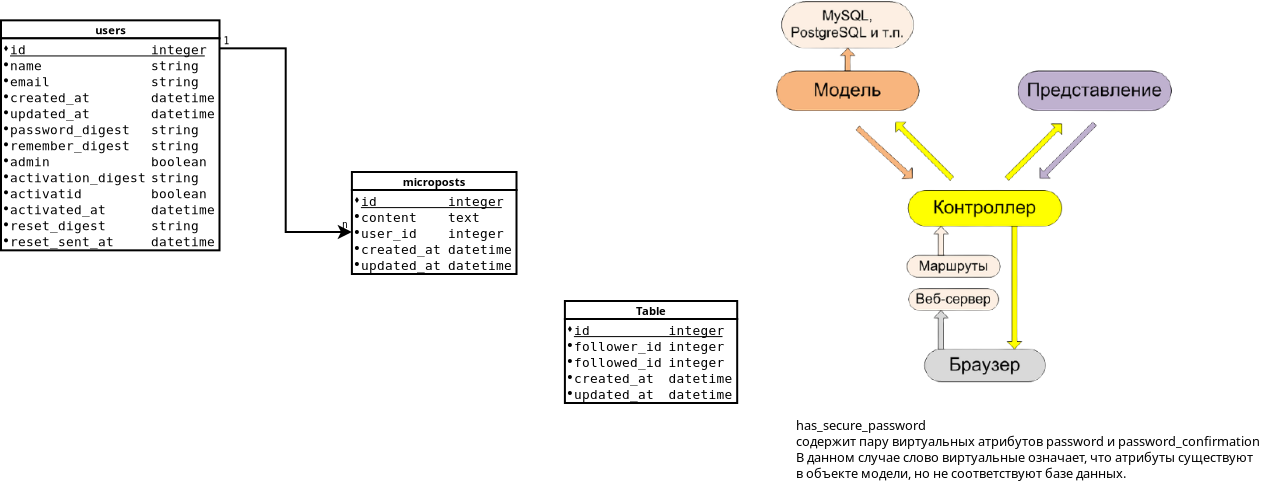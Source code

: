 <?xml version="1.0" encoding="UTF-8"?>
<dia:diagram xmlns:dia="http://www.lysator.liu.se/~alla/dia/">
  <dia:layer name="Background" visible="true" connectable="true" active="true">
    <dia:object type="Database - Table" version="0" id="O0">
      <dia:attribute name="obj_pos">
        <dia:point val="4.205,4.517"/>
      </dia:attribute>
      <dia:attribute name="obj_bb">
        <dia:rectangle val="4.205,4.517;15.13,16.017"/>
      </dia:attribute>
      <dia:attribute name="meta">
        <dia:composite type="dict"/>
      </dia:attribute>
      <dia:attribute name="elem_corner">
        <dia:point val="4.205,4.517"/>
      </dia:attribute>
      <dia:attribute name="elem_width">
        <dia:real val="10.925"/>
      </dia:attribute>
      <dia:attribute name="elem_height">
        <dia:real val="11.5"/>
      </dia:attribute>
      <dia:attribute name="name">
        <dia:string>#users#</dia:string>
      </dia:attribute>
      <dia:attribute name="comment">
        <dia:string>##</dia:string>
      </dia:attribute>
      <dia:attribute name="visible_comment">
        <dia:boolean val="false"/>
      </dia:attribute>
      <dia:attribute name="underline_primary_key">
        <dia:boolean val="true"/>
      </dia:attribute>
      <dia:attribute name="tagging_comment">
        <dia:boolean val="false"/>
      </dia:attribute>
      <dia:attribute name="bold_primary_keys">
        <dia:boolean val="false"/>
      </dia:attribute>
      <dia:attribute name="attributes">
        <dia:composite type="table_attribute">
          <dia:attribute name="name">
            <dia:string>#id#</dia:string>
          </dia:attribute>
          <dia:attribute name="type">
            <dia:string>#integer#</dia:string>
          </dia:attribute>
          <dia:attribute name="comment">
            <dia:string>##</dia:string>
          </dia:attribute>
          <dia:attribute name="primary_key">
            <dia:boolean val="true"/>
          </dia:attribute>
          <dia:attribute name="nullable">
            <dia:boolean val="false"/>
          </dia:attribute>
          <dia:attribute name="unique">
            <dia:boolean val="true"/>
          </dia:attribute>
          <dia:attribute name="default_value">
            <dia:string>##</dia:string>
          </dia:attribute>
        </dia:composite>
        <dia:composite type="table_attribute">
          <dia:attribute name="name">
            <dia:string>#name#</dia:string>
          </dia:attribute>
          <dia:attribute name="type">
            <dia:string>#string#</dia:string>
          </dia:attribute>
          <dia:attribute name="comment">
            <dia:string>##</dia:string>
          </dia:attribute>
          <dia:attribute name="primary_key">
            <dia:boolean val="false"/>
          </dia:attribute>
          <dia:attribute name="nullable">
            <dia:boolean val="false"/>
          </dia:attribute>
          <dia:attribute name="unique">
            <dia:boolean val="false"/>
          </dia:attribute>
          <dia:attribute name="default_value">
            <dia:string>##</dia:string>
          </dia:attribute>
        </dia:composite>
        <dia:composite type="table_attribute">
          <dia:attribute name="name">
            <dia:string>#email#</dia:string>
          </dia:attribute>
          <dia:attribute name="type">
            <dia:string>#string#</dia:string>
          </dia:attribute>
          <dia:attribute name="comment">
            <dia:string>##</dia:string>
          </dia:attribute>
          <dia:attribute name="primary_key">
            <dia:boolean val="false"/>
          </dia:attribute>
          <dia:attribute name="nullable">
            <dia:boolean val="false"/>
          </dia:attribute>
          <dia:attribute name="unique">
            <dia:boolean val="false"/>
          </dia:attribute>
          <dia:attribute name="default_value">
            <dia:string>##</dia:string>
          </dia:attribute>
        </dia:composite>
        <dia:composite type="table_attribute">
          <dia:attribute name="name">
            <dia:string>#created_at#</dia:string>
          </dia:attribute>
          <dia:attribute name="type">
            <dia:string>#datetime#</dia:string>
          </dia:attribute>
          <dia:attribute name="comment">
            <dia:string>##</dia:string>
          </dia:attribute>
          <dia:attribute name="primary_key">
            <dia:boolean val="false"/>
          </dia:attribute>
          <dia:attribute name="nullable">
            <dia:boolean val="false"/>
          </dia:attribute>
          <dia:attribute name="unique">
            <dia:boolean val="false"/>
          </dia:attribute>
          <dia:attribute name="default_value">
            <dia:string>##</dia:string>
          </dia:attribute>
        </dia:composite>
        <dia:composite type="table_attribute">
          <dia:attribute name="name">
            <dia:string>#updated_at#</dia:string>
          </dia:attribute>
          <dia:attribute name="type">
            <dia:string>#datetime#</dia:string>
          </dia:attribute>
          <dia:attribute name="comment">
            <dia:string>##</dia:string>
          </dia:attribute>
          <dia:attribute name="primary_key">
            <dia:boolean val="false"/>
          </dia:attribute>
          <dia:attribute name="nullable">
            <dia:boolean val="false"/>
          </dia:attribute>
          <dia:attribute name="unique">
            <dia:boolean val="false"/>
          </dia:attribute>
          <dia:attribute name="default_value">
            <dia:string>##</dia:string>
          </dia:attribute>
        </dia:composite>
        <dia:composite type="table_attribute">
          <dia:attribute name="name">
            <dia:string>#password_digest#</dia:string>
          </dia:attribute>
          <dia:attribute name="type">
            <dia:string>#string#</dia:string>
          </dia:attribute>
          <dia:attribute name="comment">
            <dia:string>##</dia:string>
          </dia:attribute>
          <dia:attribute name="primary_key">
            <dia:boolean val="false"/>
          </dia:attribute>
          <dia:attribute name="nullable">
            <dia:boolean val="false"/>
          </dia:attribute>
          <dia:attribute name="unique">
            <dia:boolean val="false"/>
          </dia:attribute>
          <dia:attribute name="default_value">
            <dia:string>##</dia:string>
          </dia:attribute>
        </dia:composite>
        <dia:composite type="table_attribute">
          <dia:attribute name="name">
            <dia:string>#remember_digest#</dia:string>
          </dia:attribute>
          <dia:attribute name="type">
            <dia:string>#string#</dia:string>
          </dia:attribute>
          <dia:attribute name="comment">
            <dia:string>##</dia:string>
          </dia:attribute>
          <dia:attribute name="primary_key">
            <dia:boolean val="false"/>
          </dia:attribute>
          <dia:attribute name="nullable">
            <dia:boolean val="false"/>
          </dia:attribute>
          <dia:attribute name="unique">
            <dia:boolean val="false"/>
          </dia:attribute>
          <dia:attribute name="default_value">
            <dia:string>##</dia:string>
          </dia:attribute>
        </dia:composite>
        <dia:composite type="table_attribute">
          <dia:attribute name="name">
            <dia:string>#admin#</dia:string>
          </dia:attribute>
          <dia:attribute name="type">
            <dia:string>#boolean#</dia:string>
          </dia:attribute>
          <dia:attribute name="comment">
            <dia:string>##</dia:string>
          </dia:attribute>
          <dia:attribute name="primary_key">
            <dia:boolean val="false"/>
          </dia:attribute>
          <dia:attribute name="nullable">
            <dia:boolean val="false"/>
          </dia:attribute>
          <dia:attribute name="unique">
            <dia:boolean val="false"/>
          </dia:attribute>
          <dia:attribute name="default_value">
            <dia:string>##</dia:string>
          </dia:attribute>
        </dia:composite>
        <dia:composite type="table_attribute">
          <dia:attribute name="name">
            <dia:string>#activation_digest#</dia:string>
          </dia:attribute>
          <dia:attribute name="type">
            <dia:string>#string#</dia:string>
          </dia:attribute>
          <dia:attribute name="comment">
            <dia:string>##</dia:string>
          </dia:attribute>
          <dia:attribute name="primary_key">
            <dia:boolean val="false"/>
          </dia:attribute>
          <dia:attribute name="nullable">
            <dia:boolean val="false"/>
          </dia:attribute>
          <dia:attribute name="unique">
            <dia:boolean val="false"/>
          </dia:attribute>
          <dia:attribute name="default_value">
            <dia:string>##</dia:string>
          </dia:attribute>
        </dia:composite>
        <dia:composite type="table_attribute">
          <dia:attribute name="name">
            <dia:string>#activatid#</dia:string>
          </dia:attribute>
          <dia:attribute name="type">
            <dia:string>#boolean#</dia:string>
          </dia:attribute>
          <dia:attribute name="comment">
            <dia:string>##</dia:string>
          </dia:attribute>
          <dia:attribute name="primary_key">
            <dia:boolean val="false"/>
          </dia:attribute>
          <dia:attribute name="nullable">
            <dia:boolean val="false"/>
          </dia:attribute>
          <dia:attribute name="unique">
            <dia:boolean val="false"/>
          </dia:attribute>
          <dia:attribute name="default_value">
            <dia:string>##</dia:string>
          </dia:attribute>
        </dia:composite>
        <dia:composite type="table_attribute">
          <dia:attribute name="name">
            <dia:string>#activated_at#</dia:string>
          </dia:attribute>
          <dia:attribute name="type">
            <dia:string>#datetime#</dia:string>
          </dia:attribute>
          <dia:attribute name="comment">
            <dia:string>##</dia:string>
          </dia:attribute>
          <dia:attribute name="primary_key">
            <dia:boolean val="false"/>
          </dia:attribute>
          <dia:attribute name="nullable">
            <dia:boolean val="false"/>
          </dia:attribute>
          <dia:attribute name="unique">
            <dia:boolean val="false"/>
          </dia:attribute>
          <dia:attribute name="default_value">
            <dia:string>##</dia:string>
          </dia:attribute>
        </dia:composite>
        <dia:composite type="table_attribute">
          <dia:attribute name="name">
            <dia:string>#reset_digest#</dia:string>
          </dia:attribute>
          <dia:attribute name="type">
            <dia:string>#string#</dia:string>
          </dia:attribute>
          <dia:attribute name="comment">
            <dia:string>##</dia:string>
          </dia:attribute>
          <dia:attribute name="primary_key">
            <dia:boolean val="false"/>
          </dia:attribute>
          <dia:attribute name="nullable">
            <dia:boolean val="false"/>
          </dia:attribute>
          <dia:attribute name="unique">
            <dia:boolean val="false"/>
          </dia:attribute>
          <dia:attribute name="default_value">
            <dia:string>##</dia:string>
          </dia:attribute>
        </dia:composite>
        <dia:composite type="table_attribute">
          <dia:attribute name="name">
            <dia:string>#reset_sent_at#</dia:string>
          </dia:attribute>
          <dia:attribute name="type">
            <dia:string>#datetime#</dia:string>
          </dia:attribute>
          <dia:attribute name="comment">
            <dia:string>##</dia:string>
          </dia:attribute>
          <dia:attribute name="primary_key">
            <dia:boolean val="false"/>
          </dia:attribute>
          <dia:attribute name="nullable">
            <dia:boolean val="false"/>
          </dia:attribute>
          <dia:attribute name="unique">
            <dia:boolean val="false"/>
          </dia:attribute>
          <dia:attribute name="default_value">
            <dia:string>##</dia:string>
          </dia:attribute>
        </dia:composite>
      </dia:attribute>
      <dia:attribute name="normal_font">
        <dia:font family="monospace" style="0" name="Courier"/>
      </dia:attribute>
      <dia:attribute name="name_font">
        <dia:font family="sans" style="80" name="Helvetica-Bold"/>
      </dia:attribute>
      <dia:attribute name="comment_font">
        <dia:font family="sans" style="8" name="Helvetica-Oblique"/>
      </dia:attribute>
      <dia:attribute name="normal_font_height">
        <dia:real val="0.8"/>
      </dia:attribute>
      <dia:attribute name="name_font_height">
        <dia:real val="0.7"/>
      </dia:attribute>
      <dia:attribute name="comment_font_height">
        <dia:real val="0.7"/>
      </dia:attribute>
      <dia:attribute name="text_colour">
        <dia:color val="#000000ff"/>
      </dia:attribute>
      <dia:attribute name="line_colour">
        <dia:color val="#000000ff"/>
      </dia:attribute>
      <dia:attribute name="fill_colour">
        <dia:color val="#ffffffff"/>
      </dia:attribute>
      <dia:attribute name="line_width">
        <dia:real val="0.1"/>
      </dia:attribute>
    </dia:object>
    <dia:object type="Standard - Text" version="1" id="O1">
      <dia:attribute name="obj_pos">
        <dia:point val="43.951,25.005"/>
      </dia:attribute>
      <dia:attribute name="obj_bb">
        <dia:rectangle val="43.951,24.411;69.121,28.356"/>
      </dia:attribute>
      <dia:attribute name="text">
        <dia:composite type="text">
          <dia:attribute name="string">
            <dia:string>#has_secure_password 
содержит пару виртуальных атрибутов password и password_confirmation 
В данном случае слово виртуальные означает, что атрибуты существуют
в объекте модели, но не соответствуют базе данных.
#</dia:string>
          </dia:attribute>
          <dia:attribute name="font">
            <dia:font family="sans" style="0" name="Helvetica"/>
          </dia:attribute>
          <dia:attribute name="height">
            <dia:real val="0.8"/>
          </dia:attribute>
          <dia:attribute name="pos">
            <dia:point val="43.951,25.005"/>
          </dia:attribute>
          <dia:attribute name="color">
            <dia:color val="#000000ff"/>
          </dia:attribute>
          <dia:attribute name="alignment">
            <dia:enum val="0"/>
          </dia:attribute>
        </dia:composite>
      </dia:attribute>
      <dia:attribute name="valign">
        <dia:enum val="3"/>
      </dia:attribute>
    </dia:object>
    <dia:object type="Standard - Image" version="0" id="O2">
      <dia:attribute name="obj_pos">
        <dia:point val="42.95,3.55"/>
      </dia:attribute>
      <dia:attribute name="obj_bb">
        <dia:rectangle val="42.95,3.55;62.75,22.611"/>
      </dia:attribute>
      <dia:attribute name="elem_corner">
        <dia:point val="42.95,3.55"/>
      </dia:attribute>
      <dia:attribute name="elem_width">
        <dia:real val="19.8"/>
      </dia:attribute>
      <dia:attribute name="elem_height">
        <dia:real val="19.061"/>
      </dia:attribute>
      <dia:attribute name="draw_border">
        <dia:boolean val="false"/>
      </dia:attribute>
      <dia:attribute name="keep_aspect">
        <dia:boolean val="true"/>
      </dia:attribute>
      <dia:attribute name="file">
        <dia:string>##</dia:string>
      </dia:attribute>
      <dia:attribute name="inline_data">
        <dia:boolean val="true"/>
      </dia:attribute>
      <dia:attribute name="pixbuf">
        <dia:composite type="pixbuf">
          <dia:attribute name="data">
            <dia:data>iVBORw0KGgoAAAANSUhEUgAAAf0AAAHqCAYAAAAOH5erAAAABHNCSVQICAgIfAhkiAAAIABJREFU
eJzs3Xd4FFXbwOHfmZkt2SSk0UkooRN6B1ERBAXsFVEERRBBRV+xK6KvApb3s/eCWBBQQFGUDhYE
BKRX6UgnvWybmfP9sUkgQkJAICSc22svTKY9M7ubZ86ZUwTngKnffXfv0iVL3rRtG8Mw2LljOwcO
7EcgAFnS4SknJNA0jRatWgMSXTdITEz8uEmTJg+1bt06vaSjUxRFUULE2T6glNKYM2fO4OnTf+iz
Yd2aKhs3boxt36Z1uQ5tW6EJgWlZ1EmsSZXKlUDKkghROUlCgGXZLFq6HAj9/5btO1m5ag2HkpNT
69etd6B7z15/du7c+blmzZptKuFwFUVRzltnJaN+//3316xeteJKX05O/djoyMYVKpaPatKwHvGV
KxIVF4cQAmwrPyQhJdg2qqBfigiB1PI+TgIESKEjLJOU5GRWbtzC1m3b8GV6k5MzsxfVqV33m353
3jmuRGNWFEU5z5zRpP/TTz91nfLNpGfaNm904Z239UaLrgq+FAJZWQghEJqGJlRJvqyzbYmde1Pn
LBcJzigWzfmJd8d+kVolvvrsHj16Dbvkkkv2l3CYiqIoZd4Zy7gPPPDgZ2mH9/Ud1O8WOlzaDTst
mUAggK4b6Lp2pg6rnOMsy8KybFzloshKOcy7H33Kpi27/r60R68hffr0+b6k41MURSnL9NO9w/nz
5zf3Z2XMa9Ywseu9g+6gUdNm+FOT0TSBYRhomirZn880TUPXdSy/j7CwMC7o3oOmdaqXmzL121su
73Vl7IIFC2aUdIyKoihl1WnNwGM//vgFpxZ8tGu3znqFmGiwbKRphp7ZK8px2LaN5nCQ7fez/I/l
/Lxo2ZymTVuOvu6mm+aVdGyKoihlzWkp6S9evLjc7p3bf7n5ykt7X97tEs0lBJqUIKVK+EqRhBAg
JQ4hSKxZnc5dL07cunFdP2/Aar1x0+avSjo+RVGUsuRfJ/2JEyde9Obrr856/9VRSQ2TGmEHg2ia
emavnBwhBLYdqhlq0KwJSbVr1KuUUKvyggU/Ty/p2BRFUcqKf5Wd//zzzwqzfvxu7KSxb9dIqJ6A
HQicrrjKjFCFx8n1O5RSnvQ2ZYEQoeGYrMwsmrRoRt34ioM/+eSTQSUdl6IoSlnxr5L+rJ9+GvvW
y88neiIisEpJwpdSYpompmliWVah69m2nb/eqSRgKWXu/mV+Kbao4x3Zxg4lvxNsY1nWKcd2rhNC
YGbncNVVPVj0y7w3Zs6c2aCkY1IURSkLTvmB+6uv/t9nLRol9r2wfZvQQDqlRLbPx57DyViWJDrC
Q5Xycbkj/x0hhCAjO5u9h1OxbJuaVSsT5jCK3z5B08C22b7vALt37iLoDxAVG0P16vFUjIsF0yyw
upQS4XRCMMjWPXvZu3sPwWCQ8hXLU6VSJcpXrAB+/5HjC8GOffvx+YPUrFyRMLerTCZ/qQn2pWbw
xefj0yvH1+57xx13qC59iqIo/8IplfSH3nP3Jwmxnr4XdmxXqhK+EILfFi6mYZP2NG7egZtuHYAv
EDgmYVq2zcjnX6ZRs/Y0adGR5Ws3EQyahey1ICkl+/btZ9Qrb5DUvCOX9LiO7tf0pt1Fl9H+wsv4
cvzXoUEGNS1/sEFd01i1Zh33PfwU9Zq0o3OP6+h21c20aN+VCy+9kpmz5qLreqjaH5AOB336DiSp
eQf+XLUmNA5uGSQkVHA7eeypJ6Nykve8+cOvP8SUdEyKoiil2Ukn/TFjxjxWs0r5O66+6Xpss3iJ
8FwS5nbnNzRct2ETO/bsxTyqCl1KiWnb/DBzDgAOwyDM7cxfVpi86nw9JobR/3uTp194mcED+/Pj
N58zfdJn/DDlS+KrVubuBx5h4aI/0HQdAWi6zvJVa+k3YAjvfDSOYXcP4MdvPuenyV8wYey7RISH
c2u/wXwxcUoo7txYq1SuhGHoOB2OM3SlzgFS4nC58B/cy5CH7q+xYu6Sd0o6JEVRlNLMONkNViz9
feB7772OsKxQtXgpK2Vato2maTSoV4et23dwODmVOvHV8pcLIThw4CB79u2nUYN6rN+4OVT9roVm
krNt+5hqfpnbNVF3ONiwYhUTJn9H5UoVGDniCaIrxITmD9B0wtxuul1xI6P/703atGxGWEQEyYcO
M+yRp1izfhPD7x3EyFEjCY+MzL22Oo0a1ad5h0t58PFnqFqlEl16XkYgJ4dgMIhl2WWyWv+fDKeT
YGoaVSrG9N6+ffs9tWrVSivpmBRFUUqjkyrpv/v2myMff3R4YqQnAunzl9o++JZl0a5Vc67q0Z2f
ps/AWS4yv8GcpuvMmfcLrZo3ZUDf3gAIYfDnytU8++KrfP/TbOzcJG9LieZy8feefXzy+QQ0h4ON
6zeQkZlFfJUqlPM4sdLSsdLTCSYfpn3LZowZ+QR1aydiWTbBYJD/PP4MS1esYtQzjzH6ldG4LAsz
JQUzNRUz5TCNGycxc+p4AB54dATrlv2JI7d0fz4kfAg1PNGAq3t0Y9j99y4q6XgURVFKq5NK+tmZ
KQOatWyKlZOFVkrHzxeEkmXNGgkMv38wK9esByEQiNAzdgEz5s7n0QeG4PF4crexqJNYiy8mfMMt
A4bgzfGGajikBF3j488nMGvez+B0ctU1V9C2VXOWrVzNwCH/4XByav7Qs56ICB5+eBhvvP4SHk8Y
Pr+fzyZMpmlSQ+68rTeaz4uQEk3T8l8yEKBzpw7073MTa9ZvZOXqtQjjpCtoSj0hBHFxcTxy78AG
Xbp0mVvS8SiKopRGxc7cH330yfN16taP9yWnYJSBpOP3B6hVswY7d//N3m07MMLcSNsGTedwcgqX
d+uC1+sLrSwkFWokcE2vy/D5/Iz7ahJSSozwcLZv+ovJ3/1AsyaNIBhEt2w+fPMV2rVuwSefT6B6
Umvqt7qQvgPv488/VyJ9PvD7ATh8KBkAj8dDZEQEHOfRAYSqt2NiooFQOwTKaFe9E5KSVi2a0qB2
jS7jP//8+pIOR1EUpbQpdtKfOnnioE6tm2IYp32OnhKRk5NDhVq1iAwPZ9OWrRDmRkqJLzubYNDE
iInBlnk9EwR2ZhbXXNGD2JhovvlueugGwelk4+YtrN/0F5d270owOxvLsmhYrw6Lf5nBkLv60TSp
IXv27Wf8N9/S4dKrGPV/b5KenoGma/h8oZsKKSW2bRfePiK3/z5AZlY29gn6+5dV0rZxl4uk703X
8P5HHz5f0vEoiqKUNsVK+mPHju1fuUJshejyFcrMELtB0wTCqVEjgTXrN2Jn52C4XYz9YgJ1EmuB
348m8s5V4PP5ueCCdrRu2Yz1G/8iJT0D/6FDfPvDDFwuJ+VjY/Ib9GEYmD4/b7/zKj9N/pIvPnyT
Rx4YQs3q8Tz135d46KnnCAaCuD1hCBFqIOhwOAqMF1BgVD5dxzB0hBDEREeHxgE4T8mgSaNGDWnd
LKnBJx9+cltJx6MoilKaFCt7fP7p2DH/feZxRMB3puM5a3RdB5nDpZdcyKiX32Dj+o34cfHZV9/Q
vevFYBWcHVAIAULjkQeGkpPjZc5vi1mxZj1fTprK/YMHkFAtHofbzco163nvg7FYpomVlUVsTDRX
X9GDUS88w4JZ07isa2fGjZ/Ep19OomLFCpQrF8mOnbtZtmIVwuPBtkM3DpZlh57dOxwcPnSIXxYu
xjAMmiY1QDuZgYKAsvQgwA4GKVehPDdceTk/zpg+rKTjURRFKU1OmPRHjRr14qWdL6hUqXKlfw5c
V6ppQgPTT/uO7Tlw6DALFi7ik3ffZsOmLXS56IJjMqWmCSy/n67du9K968XM+mkmI0f/j8iIcPre
eC3CNhER5Xh85CjuHf4kk7//CWnooeF+g0Fsr5fYuDga1quDbUv27NtPmNPJiEcfZOfuv3nz/U/w
+QKYtoVtGIx59S369B/MX39t5YsJk5kxZz5X9uhG584XYvuPDHlsmibBYPCY19HD92pClJk2AEII
7OxsWndoT4tGtVvPnTu3dknHpCiKUlqcMOnPnjXz6u5dLkKzzNLWJf/EdJ0alSvSqH5dxn05iSnT
Z9Ggfh0qVSh/zKoSEJqG9PkY2K8PK1avY9XadVzYsR1JrduGnvH7vdx0TS9s2+axES9wMCUTZ3QU
jvBwHB4PGdk+5v78G1LaXN3rMjRDp/d1V9G8SRLfTp/B4489hREeju52UyMhnuUrVzNwyIM8/9Jr
xMbG0P+WGylfpTLWUaMgxkRH44yrgKtCwZcjMiL/cUFqWgY2ZaeLn2VZGOHlqFk9nuTk5BYlHY+i
KEppccJm+Pv27avfuGF9pFV6htstkhDouo7QBGiCsHIxdLm4E+998hlul4uhA/sjbYkAhCbQdS1/
9jcBICVdLurEocPJ5OT4uOSijmhOHU0IrJwceve5iWkz5jDtx1ncedc9XN2zG4k1a5CWns7U6TNZ
s34jg/rfSovmTbGDJpXjq/Hq6JHcfMc9vP7eJ6DpdOvciejocgy4/RZG/e9NMjOzGDqwH1f2vhEz
NQXhdOZ3A3z7w7HEfD0lP6GL3FL9Be3b0LPX5QRzvNx611BuvOYK+t9605F2B6WYEAJMH7Vr1WLj
34fUZDyKoijFVGTSf++9927esmEVLpcr1Lq8DKhcsQI3XXslTZMaQjCIZgcZ0K8PXp+PQCDIw8OG
IHQNkNSvU5vrruxFdEQ4IrfxnJQSV5ibNi2b4/X56HdHX4KpKei5yz0OBxPGvc+sOfP5YcYcxo3/
GpfLSSAQpEG9Osz5bgIXdGiLzBvRMBjk4gs7snrxPH759XemTp/BmFffAgRul4t7B92By+lk+ow5
dOxwCQNuvYl+/W+jbavmRISHk5qWTmpaev755SX9hvXrghBoukZUuUj27j+Qv6y00zQNOyeHpi2b
Mfu3Dy8BVEt+RVGUYiiyyNerZ8/fhg267YJuXTtjm2Wjm5jQtFAClzZ2bu2Fpmmg6yBlgfkENF0D
oSEtCyklmsMATQfbps1Fl/HamGfp2LE9lt9foFeDlBLdMEDXsQOB/GSrORxgWViWddyhfHXDAE1g
507uI4RAOBxgmthuF/NmzEEAnbtcjJ43BHJhpXbbxrYsNIeDxUuWsnrteu687ZbcTUp3SR8gGDRx
VUjg0eHDN730v9dUaV9RFKUYiizp79y5M756fDz/Ygbec4607dDz96PYtn3c2QJDNwW5v9c0UpNT
QcCqNesJBAJc0K0rgcOHjxmsSAgR6ktvWaFGdIQaAtrBYP7yf8rbRtiiwHI7EGq0p/n8XNrl4vwb
k+LUu2iaRsDr5aHHR/L8c08hpY2mlY1xFkLXKEBUZGRkSceiKIpSWhSZ9AN+f7nycWo2U8u2cUTH
MnTAEH6cOQ9fwE/v669BZmefcNwCO7c6vbi16oVVvxd2Y1KcfT0xfBidO3VA5t50lAVCAFaA6HIR
FUo6FkVRlNKiyIwVFRPlOTJAzflLIMD006FNK+rUrkXzJkkMu38wdiBwTg9WJKXEMAx69bosv8ag
zBACbBtd1xzr1q2LKOlwFEVRSoMiS/px0TEOPfdZ9/lM0wQyK5uhg+5g0J190TUNoeuIUnJdLH/p
nRGxMKGeFDZOh4Hf748Dsko4JEVRlHNekcVUiSwbTfZPg7z0buih4XBLS8KHstFw77hMC6fDQXp6
unoGpSiKUgxFlvQ1RPBE6xzP8Z5Ll5XEU5zzODJuvkDTinfeti2BUB/6oo4R2qsCgK4TCAbxeDzp
J15ZURRFKTKhB207RyLDTmaHeRPI/JNt29i5U8eeyRuAkhx8Ju/YuqGDEZpAxw4Eiowp7wbJcDlC
3QZtiZU79e7xttFyr19ZGTfhVEkATSMYNKlater+ko5HURSlNCgy6e8/cCDHMq244oy/K6VEd7uZ
OmUaC5csC/3OtnOLpYLq8VUJi4igVvV4LmzfFkfurHGnk5SSFWvX0apFc+xg8Kwn/9+XrWDVqjVs
2baDnbt2ExbmpmH9erRv34aOrVoQ5gkrOJMeMPe3Raxft4HV6zaQnJxCeEQ4Hdq2pmmTRnRq2xpN
0/JrDjRdZ+I336FpGjfdfB2Wz1dmalBOlgDQNYK2lZaQkOAt6XgURVFKgyKTvkM3svceOEBs+bgT
7si2bXSnk5lzF/D5xMm0bNqYME8Y0g4lrPm/LiQ7O4fNW7bxyvMjeGjYEIIBf/5IdkdPJVtYi3gp
ZaiEJ49fDf7p+El88vkEfvttFpbPV6D/fN7+87Y7etjavOV5P/9z2T/jO/rYeb+fueAXrri+L4m1
atCyWRPat23F7j17GfflREa88DKXde3MlPEf4zQMNE1Dczp56pkXeOGVN6gQF8u1V/bgogvac+Dg
IZ7+74ukZ2TSqX0b5v84GWRuP3/LZvK0H4mNjeamvr2RXu/JzbaX+8jh6E2OfhRzotqIwpzKdv/2
ZsW2bdBcpKSlp/yrHSmKopxHikz6zZo127t+w6YGjRs1LObuJA7DQErJf596hM69roKctFD3KoeD
TavXcvug+5g+ay4PPfEotjcHXdOwbRvD5QKnE5BInw/btI5JurphgNMRGhUvGMTMLemK3OFms7y+
UPW34cpP+HlJ2XA6weUE0yKY48XhcoRG2zNzp9DVQyPtWaaJ7vFAIBAanS/3JkB3ucAwQufi92Pm
dtezLAtnTAxfT/6euok1mf3dBGo0agA5XnA4OLh3H7feOYSZcxewacdukhJroGkaWWlpfPTZV9x6
07W8PuY54qpUBtMEXef+wQMY/OBjTJ85l0/GT6J/7xsQaIDAMPTcZ/on15BQaBqaYYBlhUZXzL20
uq4fdzTCo+lOZ9Hvumkek+A1TQNDP36YAqRpHTNI0skI7dZBZlZO2ZnvWVEU5QwrsvV+g0aNvtmy
fefJ/3GW4A8EkLaXoNeL6fMRTE+nftMkXh3zLLv/3kParh243G7MoInh8ZCanMz6lavYtHodvkAQ
3eEIjWqXm/iF04k3x8vOv7axfsUqkg8exIiMDCUXKfH7/FiBAJquk5F8iKzsbEK5XMeIjCQjPZ1N
q9ey7+89OKLKkZ6aTsrhw1i2jc/vJ/nQYdLT09FdLrZv3kJWVhbCMLAsC93l4tD+A/y1bj3rV6wi
Mz0DIzz8SOlfd3I4OZlh99xFjeoJBJJTCAYCBLOyqFizOo88cA8A61etweFwoIV7eO7FV4mLiebd
114iLjYGMycHKxjE8vmIj6/G2Hdfo32blnwz+TucMdFYuYn6VPsM+H0+Du7bT1ZWFugaoWaD4PX6
OHTwICnJKccd0lcIQUZaGmkpKaSnppJy+DCpyaH/T09NJTU5ObcRYoGNyMnxcmj/QVIOJ5Oekpq/
fnpKKgf3HSAQCPyrnqCGriPNDFxOV/Kp70VRFOX8UmRJv1OnTl/876XR7whx8l3180rgQtPQhMAE
TAkup5OMzCx27NlD84rlcUaGs3TxHzz6zAssXb4SXde5/ZYbGfPck3iiymFmZiN0jf37D/LoE8+w
fOVqdu3eQ/u2rXhk2FA6d2qPq1w5Zk6dxidfTCA9I5MePa+naZNGvPHKKHxZWaxYuJj/e/sD5v38
G3UTa/HBGy8xa94vrNu4mVdfeYG/d+7ixdfepmPb1jSoV4dB9z/CwP59eGz4feiGwbz5v/DI0/9l
67YdBINBLrnwAl55YQR16yQWuC5/790P4eE4IyOw0zMIBIOI7BxqVq/OiEcfpFrVygjD4ODe/Uya
+j03XHMlERHhmMFggUcalmlSoWIFnnp4GEP+8wQph1OINPRTmixHErrxWbJsBaP/702GDuzPlTdc
SyAtDcPt4v13P2bOz7/SqnlTnnnyYbCOzLEgpcTr9XFjv7vJzs5GCI3IiAj8AT+BQBBNCDweDxM/
e59wt/tIzYxhsGjpcl5/9yNM0yQ7Jyf/BslhGDhdLh4edg8XX9AB5MlX9efVvBzYvpPYuPJ/nvRF
URRFOU+dKOlntmvXbvm27btaJdaqUewW40IIXE4nlu1AOl3YaOhagJQDB5kxez7x1apQt15dACZ9
PZXnx7xKnxuv5bnnnsXvz+aTjz+jU7erGfXfJ7m0S2c0XWPwvQ9RuVIF3nz1RdzhEcybO58rb+7H
Uw/fz2OPPEDT5k1p07I5S5evZMg9A4nyhJHt9XHnPQ+wcPFSbrrmCr6dMpF9e/Zw/6MjWL/pLyLD
PXgDAVJSU5mz4FeWLP2T2rVqcvP1V2EYBrYezqyffuDJZ8fQr+8tNG/ZHIfDxawff6TPgCFMGPcB
tWpWx85Kp2f3rjz13xdZu2EjtRNr0b51C+o2bEh8pTjq1q7Fs889henzga7z9ddT2b1nL02aJmEH
zWPaMAghwLK4rFtXbNtmxrTp9Ol7C4HMUxh/Jndinr379zN7/q9cf1VP0A3MoMkfK1fz9KiXycnx
4nY6jynpCyEwnA7697mZYDCIbhi88sY7tG3ZnM6XXoIvI4OoyEjcDmfBRzFCkJKayvSZc2neNIm7
77iNsDAPmmGQmpzMA4+N4Jpel3NJp46ndCNjS4ke5mHJ8hXEV0v4+eQviqIoyvnphH3w+/bt+8oH
48Z/NXrUCKS3eK3FA4EA74/9gvmLl2J6vWiaRlp6BrPn/8LGzVt46dkn8USEs3XjX4x6+Q2u6tmd
x54cji8lDVtKGr30Ai3aXMjwx0Yy9YsPqduyDZu3bKHPjddyac8rICuVlo3q06RBXeJiYjB9fhKq
VKZF08b8tXU7fW67GW9yMkvXrGfq9z/xxYdvcuuAfvgOH8Zo35LWTRrS8sLLcERHAaG86Ha5+Hvv
fuZP/4aaDeqB4WHNwp/pO/A+nnp4GA8+8gh22kE0TaPTxZ3Iys7m2dGv8MW49/FnZDHojtto3KQR
X47/hs/GT+L1dz4EoGH9ujRr3IghA/vRoV1bcDpYuGQpti3REUV2upeWiS1tlixfQZ+7+mOnZxTz
bT2O3G5+Qgiwg3gqxPH2Ox9yV99beOvDTwt9bODQdW669or8Gf+++noqrZo34eZbexM4dBCnw3Hc
7TQRaqtRpVJFrruyJzGxMWguJ3t27OK+h58q9vgF/yQlGIaBLy2F5StXc/PtA2ef0o4URVHOQydM
+vfee++EJkkN3x317BPRxd2paVl89c236AKs3GwihKB8XAzD7x/MHf1vRWgaK9euY8OmzTz24FDs
HC9OlxNbSmJ0jYs6dWDKtOkcOJRMXTQqV6rEsEefZtGy5dSvnchNN1/HtX3uACsDmZVdsMW9beNy
ONm1bTuaJmjUoB62baEJDc22qVa1Mh3btWbtho25/d7BsiwqVYgjulw5AplZ6JGQmeMjNS2d9IxM
vp84PlQiz+2CmOP1sumvrWQdTsET7sGyLC7q1oU2zZow5K7b8Xp9fPH1FN75cBwbNv3FwsVLmTNt
IvWaJoXG8g/t5oRE7n+ni2XZSNysX7WULdt3MnzYUN75aNwJS9xSytxRCEM1B0JKOKpHRKHxF+gq
wL8e0llKiQgLY9vyFWzctmttUlKSGn5XURSlmIo12l6Txk1nz54z/8ZuXTufcKY3CbhdTt7+32gu
vLQzZkZm/h/+sDA3VSpXCs0R73SzY+duAoEg4eEeNCGwpUQQeu4fExWFlTvfPdLP/XffSZ+7hvLm
ux8jhGDC5O+4qkc37r6zL+ViorH9gfzjCAG608HBQ4dD08v6A6G27yKUPjUhiIuLKfC4QkpwOBxY
to2ha/lV7rqmMfr/3uKfTehsy6Za1Sr4AgEiIiPQXC7M5FTC3G6atWsNmk7zZo0ZMqAfb30wlnc/
/ozxX09lZIsWtGjehK8mf3fC6y6Ehq5rNG+aBAE/4hRLxwXitm2E5uazz76ifeuWRESEEzjB7Hv5
11UT5N+GiCOvE5/Hya1flNAlkKxav4GgKf74VztTFEU5zxQr6Y+fOPEmry9rfYeOHRqGO42iS3aE
umvVrJFAnXoNkVlpkJtAhZRgWVimCZZJhbhY3G4XOTne/FKvlBLTskhNS0MQqsrFtrmq12Uc3rWB
LZu3smHzX6xau54XX3uHT76YyLfjP6F+k6QCpVXLNImOjkZKGZreVtPIK6Vats3+/QfR9YKnX6DU
mpugLNtm7Puv07JZEzQhQncUMq/dgoO4KpXZvnkLD494nldeGEGNOrUx0zMQQsPhcNCgcSNeHvUM
6RmZbN+5C5DccuN1vPHexyxbvpJbe9+AHQjkPqcO449FS2jVrAma08GcOfPRhMZVV1+BlZ0T6l6X
FytHjVtw1LUvihACXdf536hn+HDceBbO/QG/7/RMxiPyr4086R4G/xwroSia282GlWuY+tPcRVOn
Th1wCqEqiqKct4o9L+ygwff2/mH2XEzLKtYfddM0EQRDfb+DQQgG8/tzC01DZmbSs0d36ibWYvmK
1RAejmYYGIbB34dT+WHmHDq2b01CfFWyDh6iQ5crCHM4aNG2JX1uuYEXXxzDY/+5l42bt5CWng6O
UALXNQ0cHpCSNu3bYtk233z3A3Z6Bo7ISIQnjLXrN/Lroj9wu135890XzHsCgkHiYqOpUT2eJUv/
JKlNaxrWrxt6tWjCe5+MY+SoV5B+P5WrVGLL1u18PG483rQ0HJGRGOEedLcbze1m545dbN6ylXCP
B6wg1SpX5OX/Ps2Eyd+xbs16dMPAERmB7fUy7JERXND9aj77fAJX976DSy66gJhykbm1IKGaCsNh
IPRwHOHh6OGe/JcWFlbowEa2bePxhPHp+EmMeOFlPn7rfzRoWL+4b3+x3m+/z0eg2FP45g6CJAT+
QIBg8PhjBBTYQtPISElhxOj/Y/jDj1357yJWFEU5/xQ76ffo0WP13p17drrKx4VK6oXJq8Ytotwp
gEDQpHz1BPr2vp6JU6exY91GcrKyycrx8vWESQT8AYbffw/VqicQERcLAp4Z9QqHDxwiIzWNLRvX
8u7HnxEbE01MdDQETZCStIwM1i35nYOHDhNfuSLtW7fk/976gJffeI9MAxFkAAAgAElEQVSdf21h
1dI/ue7Wu0Kly7wRAIUWGuDnqMcD0usjMbEW/XrfwPQZc1izaDHZOTlkZ2Wxa+NmJk35njatmqO5
XLgjI+l80QU8//Lr9B10H6uWLufv7TvYtX0Hv82eR9+772fZitVc2bM7Mjsby7K4+ebrSaxZnR7X
38qHn37Bjq3b+XvvPh7/z1CWrVjNoGGPEAgG6X1rH4Rloee2PUAIUlPT2LJpDRvXrmfzmnVsXrOe
TavXsW3TZrJzcvLqwAswdB2f18eiP5ZzZY9udO7cCXKHKj763IsWmkDon6sKIZgxZz5Dhz/Bp19O
Qs8dYlnTQo9JCqwvRGimQkLtKPSICL6YOJnPJnwdGjyoyMMLZsyej+50TWnXrp3qn68oinKSTm4G
Pd01If1Q8qMeh4Et5bGJQgj8fj/ZOV7M3NHsCpsWzjB07LQ07rmrP99On0Xrzj1o26o5gWCQP5av
ZPiwe+h2ycXYgQACuO6qXjz53BgmTf2eurVrsWfvflJS0hj1zGPUSayJzMmhatUqrFqznsbtu9K6
eVNmTJ/Mkw8/wKMjnue/L73Ky6+9jaZpdL6oI78sXEzQNAGB1+cjOzsH07Tyh6q1LBPdE8Zdd9zG
5O9/ouVFl9OpfRs8njCWLl9J3TqJ3H1HX2yvl2AwyL333cPseQuYMu0npkz7iQiPBwRkZefgdrm4
4epetGvXBtO00XUNOxDgpVHP0KffYAbd/whulxPDMPK7O1atUpkdu3axZuWftKhfi7jysZgBE6/X
y7QfZzHhm++OqqUIlZqrx1fl8w/f5KKunTGzsgu8P/5AEMu2qVu7Fk8OH0ZMpYpYWdkETRPbtsnx
+k78fEBKgqZJIBAs+KYKwa+L/uCTzyeSne3l7nvvJhgMYts2WVnZmHl9/4XANE1MyyIYDMWD4Wbu
gl+xLMldd/Qt8vABn4+PPp+YNnvegutPEKmiKIpyHPqJVznitTfe+OWb8V8MvaBbz7BgZkrBZ+J5
z8ADAeok1uTiTh2Ii42FvGFu/0EIgcx9Lt66RVOE0Ni6bQdOh4NB/W/l0QeGEhbmzh+JrnmzxkRF
RpCWnkFmVjZJDesz4pEH6H391YjcoXwrVayAbdvExkRTt04i3S+5iGYdutCrc1uqVqpI/Xp1uezS
zjwwZCAff/YVbrebAf1uxRCC2JhoOrZrTaf2bXE4HAjA9geIqVielo2TSEtLJyMzG6/PR8/uXXj8
P/dRpXLFUMnVMIiOKUfPrp2pUD6WJo0aEubxUD0hnmuvuJzBA25n5OMP4Xa7jhTCpSShRnU6tWtN
zeoJVE+Ix+Px0KRRA+68/RYe+8+91E2sxYjnXyIyMoILu3XBn5kFiND1vaA9F3Zsx4Ud23FRx3Z0
bNuKizt1oEPbVkRHlQPLOtJwTgiCgQC6rjP4zr5cfHEnzOxsdF3HNE3cbhcXdWxP8yaNT9i6Pjs7
m2aNk4hPqILMHVRIEOqmmRBfla4Xd6JRw3qYgSCREeF06tCO5k2ScLlcAJiBIGlp6fS87FLiq1ZG
Mwyy0tKpW7smzRo3KvT4lmWxZNVa/JY+4pdffvn9ZD63iqIoSshJt+B6+uknbmpQK37idTdch8MK
HrsDw4EtNDQreMKW/nmkpiF1JyLgDYXkdEAgcMzNgnQ6EcFgaFjgvHHwj55NTwhshxMt4MeSsGPf
fh566HGG3XMXXa/omfswQ/DbzDl0vepmul1yIVO/+jRU8jZC/c31YOBIgzIhjjkWgHSFIcwA4p/n
JwS24USzTeygCYJQTwUhkIHAMTUjUkqErmPrToQ0Qz0QHAbCcCDMINIw2LhpC05dUDexFlYwCE4n
spB7NSEkmhk8/rDJuo6tORAy1MZCaLkNEjUNS3cihIUIFN2KH0A6nAhphR6nHH0+DgMbA4GFCAZz
j2eEYgoGC3SptAw3mgwgLAtpg3Q5wBYI8/jtASzbRjMM3nhv3KT/PPrEzScMUlEURTmuU2q2/fST
Tz5WPsIx+r6hg7ALKcmfiuPNbneq61i2TVpmFpdf05sVq9fS/5YbqV07keysLF56/V1q1ajOxLHv
0rxF02OTdxHHPdGxQ+tCXhe/4l6bvG3+ub5pmvnPxs9HZjCIs3x5Hhz6oLxtwD0xrVu3Ti/pmBRF
UUqrk6rez/PLr7/+Vq16jUr169RsUz425rQFU5x+3MVdR9M0PC4XnS/syL79B5k09XsWLVnG738s
p2f3Lrz/+ou0aNo4NNb8SfY1P/G6xYvzeNv8U6gh3OkbnKc0sS0LR/kq/N/oMWRZxkt39O8/vaRj
UhRFKc3+VTZ5edTID4b/596BVk7OOZmY8oaOzUxLIyU1LTQwDYLY2BjKxcVg+/wlHaJSBOl0M+nr
yfy86M+J77//Qe+SjkdRFKW0O6WSfp7Zcxd8X7l8bLPE2rUaesI9iH83wuoZIS0Ll8tFVEw00bkv
l9OBLEa/cKUEOR3MnrOAXftTnnvhhVH3lnQ4iqIoZcG/SvoA02fMmbh6zaY2leKi69WpUxv5z7nV
zwVShhoV5r3+5fjvyplh2za6YYDbxdcTJrMvNfux++4b9nxJx6UoilJW/OukD7B127bxNo4GaSmH
G7do1Zyg34+WOwCLohSHbdsYYWH4AwFee+0dfl+x/ptRo0YPK+m4FEVRypLTkvQB1qxbN7lWvQbh
2OYFDVq1xs4JjTx3vrY6V4rPNE2M8HIc2reXMf97nWxTH/nOO+8MLem4FEVRyprTlvQBliz5Y3b1
6jWyUw/t69K4SWNNjypHMCtbJX7luCzLwrJtXOXLs3rpMl567Z0/a9ZLGjhixIgPSzo2RVGUsuiM
1MDPmDQp9o/1654s5zH6XHxRp8qNGzdGswL5ffrPxZb+ytlhSwlSIpwuDh48yOIVq9i+ZfvcctEV
Xxw4ePDsko5PURSlLDvj2ffh4cM/D2an3tb/tptp1vECCPqxs7ND3efUDUCZlzeokS1laKKdyAjQ
dD544x0WLFz2R48rrnz89ttvn1fCYSqKopwXzkrGfeutt7rNmT3z7uSDBzpee2WPKnfe2Zeo3PHh
sWzsYg7Xq5Q+mqaBoYPTxY6Nm5g4ZRrfTp+xunOX7q+OGTPm05KOT1EU5Xxy1ovZI0eOHPLDtKmX
X9ypY9XOHdvUatqkcWxCtaq5g+KJUESltUedEEGQGQBIYSCkC4k7/5xE7vkV6NYoMkGaCMKROEsg
6jMir4S/+a+tLFuxKuPLb77dnZGVs/Oyy3uOGzFixKQSDk9RFOW8VOJ16++9917dzMzUBDsoI2zb
dtm26RJCOISU+Y0MpRAi92fNDi1zCCEcgFNKaUiJLgQ6oAmJkOLIeR31swZoMrSOnvdzaP9IIQvc
auQtM/JeUhz5fxH6VweQ4BWSvxHskkJkauCRUkYLiUtqGCAr2JLKhq533v7XJtJSk6ndoDHRUdHL
gmZwh0BoEqSQBAANQZgElwjtX+a+bEK3CpYAS4IlZOh3gI1AIpG5M+zKvHPKPX951PnZef+ft/yf
10nIYz8TRWwjpcASYAIBKQhqCL/QHZm6rqdKIfZVqlRpW79+/TafzGdCURRFUUq15cuXXz7uqb5y
49gH5J039JC7d+8OK+mYFEVRlPOL6kt3FixcuLDGO6OfHNutWVXqVInm7osTeGJo/x9KOi5FURTl
/HJa++krx1q8eHHdsa8+P+eeS2sk1KwShxkwqVkllvgoo1bLbrd4ps+cNaekY1QURVHOD6qkfwZJ
KV0f/W/k94O7Vq/VslFNLH8ATRPkeAO0aRAPe5fdv2j58oYlHaeiKIpyfijxhnxl1d69ez3TPnpp
ztVJ7g6xkR4sfwBd1/NbtUvAb1p89evWIPGtPrzngYfVsLOKoijKGaVK+mfA4sWLKz0+pN/S65Pc
HSIdBpgmmqblJ3wI3W25DJ3BPZs4motNQwbd3Gu2lFK9H4qiKMoZY5R0AGXNkiVL4t4e/fRvj/eq
WycqIgzbtAqdyVcAvhwf7ZvUQiAuHXhTz7nAJWczXkVRFOX8oRrynUaLFi1q+O6Lzyx/4oq68Q1q
V8MMmkWuHxqPSGCaFjWrlaeKR9Zs3fPWqj/8NFO17FcURVFOO/VM/zT5fsqUDrPGv/7TDe1rRoWH
h0r4AghzO6lVORZdFwVGGhRCsD8lk4NpWYBEStAMnd/W7sFfrc1bjz4x4r6SOhdFURSlbFLV+6fJ
qjVrqloVkz76dJ2/vBBmlhDSaVmyxprVv3e/55KaDLiyDd4sL1ruBEOagKfGLyYsvvEm07TWC6EF
hDCjNa2SZMu2oqsIFEVRFOUUqJL+GfbcyGdejjqwaPj9fbriTc8qkPRfm/f3+kde+SSphENUFEVR
zhOqtfgZlpWdVU2I419mXyDoPcvhKIqiKOcxlfTPMF3TZGHN9zUh0s5yOIqiKMp5TCX9M076C10i
SD2bkSiKoijnN5X0zziRU+gSUCV9RVEU5axRSf/MK/S5vSiiFkBRFEVRTjeV9M8wIWSwsGU2QnXN
UxRFUc4alfTPMNsu/BoLRCED9CqKoijK6aeS/hkmhOYodKGUanAkRVEU5axRSf9ME7az8GUy4ixG
oiiKopznVNI/06TmKnQRQiV9RVEU5axRSf9Mk7a78GV4zmIkiqIoynlOJf0zTApRaNIXUGgtgKIo
iqKcbirpn3mFNtaTQs1yqCiKopw9KumfYUIWPpOhkNhnMxZFURTl/KaS/hkmBVYRS9WIfIqiKMpZ
o6qXzzAhhA8RKuyL3P+OlP3VPZeiKIpy9qikf4ZJy5YCCfmvIzShsr6iKIpy9hT6vPnf+uGHHxpm
5uTU3bZzb6es7MzyvvSUSBCC/MnlhQQppRQSCj7bFuJIdpT/eCYuhDgmZimlCC2TIvcYAoSQUgoh
hJASIYQUoR+Pvw5I7XjLjz4KCCklthBSgrBz47ZDv8MCaYFmSimlENIpJVFz582/VGTuo22DBHIC
wQIns35/Dpddef0vPp8vIIQWCG1/PHlxSFHw54Kx5V1PIfL+RYZiCS0jf9jfI9ddCPLWs4/8TuRu
d+z7ELqeMv96FrzuIMSRUwxdd6SUSBlqv2BrGqaU0nSERWY6w8Izq1WqtL5CbMS6G264YePxz11R
zh0///xzk3379nQ9ePhwk7S01BpWMBiZkZFdjqOq7fK+c0e+e0e+h0f/m7d+7jpQsFRQ1BDd//wb
eNR3TuZ/T4/++ejfHR3nMTsWhQ8Nfrz1jxvcP/ZxdAyn4p/nUtjP/Lt8dsJzK+R6HX3MIuM8apuj
Pwe2EMICguERYXvDIyP3JtZIXOpyuXa1atVqYUJCQqETtp2q05r0X3v73XvXLF9yj8jcX0v60sMw
A2jBHCLCnCTGVwZkMS5tGSIElhRk+U38QYvQZyAv70Kkx4lLK6KlXxkkAU0THErJ4GByKqbmwtYc
CHc5pCdmp4isuqRFyyavDx006PeSjlVRAF5747Wn1q9be3VOZrClN9uvBfxBrKCNbUs8YR4S4muU
dIhKGbD/wF4yMjMwnBqapuF0G4RFODckNWk0pcdlPf7XtGnT1NNxnH+db8aMeenlhUuW9Y8zssuX
CybTvm5FGtaoROUK0YS7nURWigVDh0Chk82VbVKGygDHVlCALTmDlS3nNl0DlxMOp5Ge6eVASgZ/
H0rjz4072ZthcUAvn14+vt63b7z6Sv+SDlU5/+zatavqp59++unqlasv0qwwV4W4KjSsl0T52ArE
xpUnNjqWyMgobNsmEFDtcZV/z2E4kFLy977dBIMBDh0+yJ69u1izYSW2HsCUvs1169Re/dJLr9z4
b45zShnn999/r7Z+7ZqnD62ed3WLaq7KVStEUj7SQ2yEB83lQJgWUtpICZYd+vd4Oe+8cDKVdOcZ
KUOlfk0INE1DagJ0Hcvr51BmNrsOpvPH1hR/tiNuZpWGrd64667Bc0s6ZqVse++9D0ZsWL2pn8sR
nli1UnXiq1SnfFxFXC43pmkipY1t29jSRtqhL/d5+7dNOa3y8qSm6aEm35qGoesETZPMzHQyszJI
Tj3M9r83EZ9Y+ZukpAYvdu/efdnJHuekP66dOrRdeFFiRMdbOtUhqU48lmkTME2EyG2brr4Ayr8k
Q60T0DSBK8yFN9vHpp37GDNtw7LBjz9/7SWXXPJ3SceolC3ffffd5R99MO7tG3v1S6xZvRYOh5NA
wI9lmYDgOE2JFOWskISaZEkp0XUDp8PJ7j27WLT8Z35dMvu3t995q1f79u0ziru/k/okP3DXrT/f
1bbcRXWqVcDpMAgETc7jCmrlLAh90DUchs6u/SkMH/dbTttu19378KNPjC3p2JSyYfTo0W/Pm/nr
kKEDHqF8XAVMM4ht2yrRK+csh8OJaQY5lHyQH+dPXDb2s4/bFHfbYn2qpZSO+4YM/vPaWv7GFzau
gSTUZF19JZSzRQIOXSMQNHlhwkJSImrPe/f9j7qWdFxK6TZ0yNDpGcmBnnffPgzTsrClhVB/2ZRz
nESiiVCHkZ27t/Hd7C/XfvjxmAvi4uqesMR/wk/366+8MMzcveqpLo0qlG9YowJYauRYpeQIEWoD
sHL7fmauOTDrysEjr2vWrFl2ScellD7PPPn83MRqSV1q16xHIOBXJXulVNKExqGUAyxe9gtRFdwf
Pv3MU4OKWl8vauEVF7WcMrR99INXtKvjKed2qJFklHOClJK4yDC6tq1de/z4CRfMXLz+05KOSSk9
Vq1aFb5u1aaVfa4Z1DYmKgaZO6CEopRGEonbFUZSg+bERlRplZ6Z1uWvrRs+LWz9QpP+B+++dv1N
DYxnmtapRo43gK6plK+cOzRN4M3yUS3OXTNFq9hrzYZNH5Z0TErpsHvHnqW3XHtXk8oVq5R0KIpy
WgghMC2T8PBw6ic2qtG0VYN68+bPnXK8dQvN5Cmblj7TtlF1fP4guqbugpVzj9OhU71SLBdXDba5
b8jAcSUdj3LuGzDgrt86tr60WcN6SVh2EXNhKUopowmNQCBA5cpVSDvk7bN169bqx13veL8cMfLZ
HzvWCGviD5icX0PoKaWNFTAZeN2FxKRvvv1/L42+uaTjUc5dTz31xFdhIuaCSy7oTiAYKOlwFOW0
E0Lg8/lontSWl158ef7x1jkm6T/8wH3jEjP/7NEuqbp61qWc8zQB3mwvT/W/FGPnbx8tW7bMU9Ix
KeeeKVOmXG1lhfW+9cYB+AM+pFQNkpWySQhB9fha1K7aNHHQXXcfM5x5gWf6I58fPcTcOPuJ4Xf1
JJCVg1bKEn5encTJRH0q2yjnFiEEZsCkU/Nazo+nzg+f//vymSUdk3JuqRRX7dPbbxwcn5aegqZp
FP2NV6OPKKWbaZk0btiMvzZvTWjRJqn20qVLp+YtK1DS/+u3aQPuvrYTMiun1PVV1TUNhx56FbcN
goD8bVSNRumm6xoBXxBP9t4+JR2Lcm5ZvHhx00h3bPus7EyEKLpBsqZp6LqBrusn9VKUc4kmNNLT
07ji8mtZv3LL1Ucvy/+0zp8/v07Whvmjr+nVjqy0LAy99LTWFwKyfQECpo0/aGLZdpHxS0DPnTc2
2xfAFzDRNKEaLJZyEtAgvFqry+N++fXXn0o6HuXcULVq1ZkJFetVjgiPQNeNQtcTQhAMBvD7fZiW
SdAMFutlmkEMw3EWz0hRTsyyTKIio/H5fa6hDwze9vXXk1YD5H8DFs369omH7rgc36E0nEbpuXM1
LZvwch7ueeMHlm7aC1LSMSmBtx+6hkCO/7iPKHRN4AtavPrNQr75dQOmZTF2+LW0a1IDb7av1D3W
UEIE0LpuZcbOmX3flClT3rruuus2l3RMSsn6+uuve3/64VfNut53A/YJWuvb0ua190ezfuMaDKPw
m4OjSSmpWjmel599h6zsrNxHB4pS8nTdIDUthat73MiX370/BPgcjkr64d49XdwyjkApmxFPAgg4
lJbNup0HsW2b/amZ3HxxYy5oXAMp5THrOxwGq7cd4O1pf5Ca5UNKiT9ohparx3mlmmHo3NW1AQ+9
/PIUoHFJx6OUrC8+n/B0r27XcqJeSDJ3QpMDB/ez8+/txETF0KBeYwzdCE14UmDlUK1AjjeblWuW
ITQNIbRj/tYoSknTNI30zDSE5Wyze/fusISEBK8BsHT16sQVn42o4fcF0EtRtf4RAltK3A6dSI+H
w+k5zFmxjQtaJELALLCmJiAQMPl1zQ4OpWfj0HUs+0R/EMC2bRCgiTM745Yk91gcGXJWOTk1KsUQ
5ZL1SzoOpWTt3bvXc+kllzd6/N625ORkF+t7G5o61yI2tgKPDXuO8PBIpG3/Yx2Jpuvs+ns7d/+n
zzHLj92nzL8hEJooVnup0DY2IM547UGB+E7z3zcpJba0Efn7Prfyiy3tUC+1s3CdT4WUdmieGyHy
x9o/GUIITDNITFScvmrVn9cDX2gAyxYuvLpahWhKeyeWSI+Lri0SsWyb5X/txQyY/PPmWxMayRk5
jJ21gvJR4SRUjDr2Tj6XBIKWjaYJPB4XHrcz9NzPsgstN9i2JGhaRb7sQkoElh2axMjjduIJc2Fo
GmYRcx2Yln3CYwVNK/8LLeWRbYrab2lm25KoCA+dEiON559/fnBJx6OUnGnTpg2oX6cRLqer0O94
YYK5/fh1oaFpx3mJwpOEZVuYZjCU8GwbkLjdYbhcbqQtsazCHzPY0sayLDRNIywsHIfDgWmZRW5j
WSamWfgrND3wsaSUmJaJlJIwdxhulzt/f/nx2DamGSxy/6FjFIzPsi1My8RhOPCEheN2e9B1Ayv3
eMfEUdQxCok/FFvRcZmmmV+IKnjM0LZOw4knLByn04VlW8e9zqH4zPxrVdh7cMw1yH1fjvfZy7v2
oXM7drlthz4HDocLT1g4hu4IXedTGFBK03SqVoln3tyf74Lc6v0FP027acyNDUp9QzZNQP9uLZjy
23pWbNnH3sMZVI2NQP/HHVJyRg5rth+kQ8N4nA6dbXtTjrn3tnPv/iKiPOzancwfm/4m3O2gZZ2q
VKocTTDbf0zylhLC3A5wFdGoRwjw+vEHC755ti3xuB0cTs9h5rItmJZNs9qVqF2jEjmZ3mPeGykh
PDIMilEzY+X4MS0bQxe4I8JA18G0CHgDZa5KUkpJeKSHVjVjGDVn3jPAeyUdk1IyZkyf1bdLpytC
z9pPsvSaV9qVyGOTVN4f6eN8daSURIaXw+Fwkp6RhtvlxOv3sXjZrxi6QbPGrQhze8jOyTqmRG3b
Nk6nE6fDxa6/t7N1x2aqVI6nUb0m2LZ93G0AosrFoGn68QPKjSkrO7PAeUhpI4RGTFQsmVkZ/LZk
AU6Hg0b1mxITHZe/fliYB7crLHeq4UKvFpZl4vXmYEsb27YJ90Rg6AbrNq5i3/496IZBtSoJ1E1s
kN9QMo9hGMRExWLZ1nHPz5aSrKwMQs9dj5yDxxOO0+EsLKh8Pr8Pv9+Xu2+BbVs4HE6ioyJYsWYZ
Bw7uJTamPEkNmuJ0uI65zg6Hk6hy4Uhp4/N5CQQDx8QZHRWLbdtkZWeiaRqWbRFVLgZd18nMysCy
jpyblBLDMIjyRCOlJDsnK3TuuVnItm1cTheGw8HqtX9y6PABalRPpEHdJEzTJMdbvFqr/HdHCOKr
JPDiG7MaQm7S37Z5Td2qldojg6V7WEohBO0aVqNDwwQWrN7B2l2HqBobWWAdy7YZM+E3AHp3bsKi
DbuPeaQhhOBweg7f/LKWr39Zx9a9KTgMHdOyMS2bhApR3H1FG+7q2QozaCKEQEpwuwy+mreGF8Yv
wLTlcf/QBEyLlwdexlUd6mNaNpoQ+IMmSzbu4Yu5q/hlzQ4CpoUvYGJoGnXj4xh+UycuaVITl9MI
VcUROtaAFyezcO0utEJu1vIGV/risRtolliJHQfSePzjOfz51146JlXnrXt74TTKYHdF26ZuQiUS
Ig5VLulQlJKzYeOmmk/c/yKZWem5SfHk5FV1H/P9kHnLCv7ask2iylXghf97nGUrFnH3HQ+ycMkC
1qxfgT/gx+fzEhbmoW5iQ/r1HkjDuo0xj/pjv3XHZuYs+JE/V/9BWkYKUubexHrCqVKpGgNvv5+6
iQ0KJG+Hw8HwZ+5h6/ZNocaHx8n7breHl0a+TUx0HKYZRNM0UtPSmDbjG5Ys+5X9h/Zi2xJyb3Di
q9ag/y2DufTiHnw28UPGT/6EMLcHaRes4RShi4RlWTSsm8SQAcOJjSnPb0tmM2veD2zb+Rdebw4I
gW2FSv7lIqPo1f06brtxQH5pdt+BPfznqUGEhXlCNxdHHSCUAN3ceuMALr24J/6AD02E/maN/fId
ZsybVmi1t8x9D/vdPIjuXa7E5/PiMBxs3/kX3/30NWs2rCA55RAulxufz4vL6SKxZj1uveFOmjdp
k3+tVqxawktvPUtUuWgG3T6MNi074vN5Q58BBAi48/4bqVYlgeefeJWDhw9QuWIVHnxyINt2/sWr
z39I5UpVCQRChSyn08n3Mycz6dvPiQiP5JmHX6RKpWr4c2d63Lx1PbMWTGf12j/JyEonGAzFEeGJ
oFrVBAbefj+JNeoWu8AmhCAszEN8lYSKo1/87/XGt99ObzL+9SfjhCz9A+5atqRcOQ9P9rmYX9fu
ZObizVzTqRHZmd78Lnzp2X6mLlxPzUrR9L+8BQtW7/jHiYca9XV/bBwbdx0i3O1k3CPX/T975x0e
RdWF8ffObM+mN0pIQmhJ6C30ElB6D70JqCCgKIoFuyJFUCwgRZoggoD03qsgPZSE3gIBQnrZPjP3
+2N2NwlJKJ/CEri/51lLZmfm3dnZOfeeewpa1y4HjiPYcuwyPv9tF0ZN3wAVTzCkQ10YcszOhkQ2
QcSlxDQEB3hi9ntd7G4cCV56LT6Yuw17Yq/CbLU5HyQcR7Bs71mMnLYBFpuIH4a3xfAOdWGxCbiX
YUTXL5ei82d/YPzglzB2UEsYMnKg4HmAENzLMODirRR8MTAajTpcvgoAACAASURBVKuEOL0BkkRx
Nz0Hr36/BhZrfvdWcqYBV++mIzzY72l8JS5BEiV4uGngr6NYvPjP+v379/7H1ZoYT5/SJYP8n6Yn
i1L595ySlozbSYn4bMK7CPALxMjX3kejqOYwGHPw56rfsHLDUmRlZ+CnCfPA8wpIVERychLGfP4G
srIzUS60IiZ8+jPCQiogx5iNP1bMw4q1i5GZlYHfZ65BVnZmbuohBUwmIxLv3ESvrgPRpH4Le/yR
PPues2gabt1OcK6rS5IEo8mAUR8NRkLidfh6+6Fv9yFo36obeI7Hqg1LMHPBD5j9249oULcpomo1
QnBQKBS8EoQQ7D24HcvX/A4fb1988u4EqFRqSKKIAP8ScHf3wJn4k/hswrsAgNYtOuKt1z8Ez3HQ
aLT459h+fPvzF5j7+zQ0a/gSypQOkd3flCIp+Q5UShXeHjYWZUPKQZIk2Gw2HD5+AAeP7sP3v4xD
iYBSqF6lNozGHPC8AharBQm3rqNUiSC888bH0Gp1zi+C43gsX7MIB4/sdXoVRFFAcmoS3vnkNWRl
Z6JCuQj8NHE+gkoFw2wyYeWGJVi2eiG+n3Ebv0xeCE8PbwiCDTZRQOKdmzBbzPK1zesxgTz4uZd8
F34+/vbTy3/NzM5ARmaa07xQKsHNzR3/HNuPab9+C6PJhAD/wHwejtt3b+G9z9+A0WhARMUq+HXq
Umi1OhhNBiz8czbWblqOrOws/DZ9JTIy0x85y0SSKELKhOHcuXPzFQkJVzoH+7sXf4sP+8UmBOVK
eiMy2B9X76aBKnjnd0QIcOxiIowWGxpEBME9NFBe284zYucIwY7YqzifkAydWolvX3sZnZtWBuxe
kK6NIlC+lA9afvAblu+NQ/emVaBScLmXj8iXsoSPO5pWDXGu8Wu89XDXquTRu/2tvIJD3LV7GDt/
Byw2EV0aReD1trUBAFqVEmElvfDVwGjEfP0nZm88ikaVg9GsZlkYjbl1wymA0NK+aFI52OmxECWK
i7fTQEDuH88A1BG4I7vNJAo41D8vM35JotColNArCe7eu10LADP6LxhxcXGqbz6bDMkeDPdUsf/G
OI7D6OGfoGnDlyAKAlRevhg66G1k52Rh577NuJl4HZUqVIbVasGeg9uRlZ2J8AqV8fVH36NUiSAI
ogAvDx+MGvoR3PUe+H35XGzesRatWnSEwZAjFwUisjGhlKJx/RaoXqW205UsiiI83D3zyoJCoUDs
sWNISLwOvd4DH7z9FV5u1s4+kODRu9sgGAw5+GPlfGzavhpd2/dGoH8J8DwPjnA4ey4WAKBSqlEt
siZUKrXd0ynHKly7cQkAULNaXXz+/iQIgsPgimjRpA3uJCVi+twpOHRkL0JjBsPxNJQnRyLKla2A
apG1YLPHRNSr0xjVq9TBp+Pfwe27NxFVqyEMhmz7B5L31Wi0qBpZA246vfODcjyPXfu3yDaBytdI
pVLj0NF9yMrORGhwOXz7+XQE+AXau9PpMeyVd+DvF4jvpn2N85fi0KR+Czm2w/59wh7wmN/kAwAp
sAxE7Poc+wEEPK/A3aTbWLh0NowmIxQKRW68FeRlhN0HtsJoNKB6ldr44v1v4evt54y5eHf4p9C7
ueOvdX9g597NaNb45dz74KH3JIWXhw/u3Uv24JKT7/UO9NTebx6KJYQQUJuAAB89ujaKwIVbqbhy
+Q50GiUkSV6jj71yB1qVAh3qVQJM1gIuOo4jOHH5DgCgV7MqGNmtAWxmK0RJgihJsNpEVAkNRFSl
0th16hrmbjoGjV5rd4/JgXKUUthECYIgOZcEIEqg+bIEKCAB/5y/heQMA4L8PPB2l/rQ6DVQKXgo
eA6UAi9HVYCPuxYJ9zKx+9RVQK3KN9IEACrZz+d8iZBE6YHBS4QASiUPjZKHWqmAWimPGKWHZDIU
ByRKoVGr4K4muHMnKdzVehhPn9TUVE8vD5+HRtY/CRxGsEXTNqhbsyFEewCW1WqGm1aPlk3bguN4
nD0fK7uQCYdr1y9Bq9Ghe6f+qFQ+EoIo5FYG5HgM7jsCOq0O+//ZJQcm2nsHSFJufxQFr4AoyMFo
jiCx/J4OCoVCies3rwIAmtSPRr1ajZCRmS4/s2w2KBQKxHTqh1rVoqBWqZ0uePmYotNrSCEbaTHP
i+M4uOndUb9OY7SK7gBRFGGz2ZzbJCqhZdO2UKs1copjgSsna7BarbBarRAEORAwwD8QvEJx3/Mz
3275dMiBj0K+Z5kkSdDp3HDxyjkAQL/uQ1CqZJBcqM1+nUGAhnWbITCgJDZtX43k1CR7zED+8+Zm
X+QxHg97bNpjxA4d248Tp4+gVrUolAut6HyWE8gDk+sJV+Cu90SPTv0RFlpRzhjjeXAcB7VKjSH9
RkCpUOLgsb3QqDX2Qe3DoaDw9fHHncQ7UFy7GF85JsLnuZjpA/IsV6dTo0ujCExbexj/nL+FsNAA
SFYbeJ7D3tM3UC+iDGKaVwHM1kLW3QkuJ6ZCq1aiTqXSACkkwYZS1A8vg01HLuFaUjqg5GUDq+Bx
7OJtiKKEiDJ+98ed3H8ImKw2zNl8HADg467F6WtJOH8zJd8uoiihbAlvZBgsOHw+EUmJqfDSax56
HYqa2zhW5e6m5WD+puNO7wABUCWsBCoH+8NDp4JgzyQojogShdZDC3+9EgevXK/taj2Mp096erpn
6VLB9gC0p3wnE3mtvWfnAdBp3WCxmgHIUdRGkwERlarC19cfO/ZsRrOGL8PL0wdxF07DzU2PtPQU
/L5ibr5mZ8QefOam0+PK9Uu4eDkepUqWgc1mhdlixu27t+Dp7onSJcs4B/qFJQYS2S2Am4nXoVDI
QXse7p5ITU+BgleAEAKr1Qp3vQe+HzfbGWTmmEk+6DI6Bjotm7RBu5adkZWTheTUe7DZrEhLS0Fy
6j0k3LqGW3cSnJkRhZGdk4X0zDTYbFbcvXcbaemp2LJrHXy8fFGubEWYLeZHT/uz66WQ3f0WixmJ
dxLgpnPD7bu3sG7zClitVudzWqISNGoNtBqtHFeRmQ4/3wDn4URJQkLiNWi1OvkzkNwr/bCoekI4
XLx6Fj/PnoSw0Ar45L3xmDLta2RkpgOQDbvZkI34C2egd9Pj7r3bWLxibu76AZXTPQWbDXo3d1y6
fB5Xrl1EgH+JB2Z2OKCUIjQ4DCs2LIQiOysLHrrSz00UNwfAbLQgIqwEapYviRnrjyCqYmmUL+ML
q1XAofgELPukJ6goFXkXJyRnQa3kEeitBwpJbaMA3HRy1Chx+POpbPTvpeeAAqgfUeahWikF0rNN
AIDT15Lw9oxND3z/xVupuJGUAW+Pkg89dlE4Rr+nrt7FqELO1yCiDCa/3gqNqwTDZBGKDBJ8ppEX
V6HgCMxWq97VchhPH4vFwrvp9K55rlE5NVin1YGQ3IBaQghsgg1+Pv7w9wnAnaRECIINBIDFakFK
6j3MmP/9Aw/trvfAjZvXEBJcDmazCekZqUhNS4aPtx90WrcHagKRDZfJZHTmfTvc33mRyxHb7L/9
x/v9C4INO/dtxtZd6xF37jSyDVnObV6e3ggpE2Y/X14nufzfoihi7LhRhR63zUudUDm8OjKy0qF4
QCnlQqHyp7AJAqxW2Wu7YMnMh+5mtphyrxGA9IxU/Dhr4uOeGrCnd/65aiF8ffwxZuTniKhYFYJg
y/dGiVJYrBakpiVj+twpDzyuxWrGzcQbKF0qGIJgfOjAloJCqVTCYrZAEVy2HK7duYOmVcsWcBsX
SwiBIFLoPVQIDfTC0t1nkJxlRAVdaWw+cBIalRIta5eDxSpAXcSF0mvkoBUFzxV9TXKXc5znNRnM
uJ2aDTeNCu2iKjySXEfaX6cG4ejXohos9myAvFgFEVabCB93LYL8Pf/Vg8wR7FenQim826MRFPYA
RKWCw4ItJ7Dq73MY8+tW/DamK8oH+0GwisWqQiMgj4hhtcFgFRDg43XL1XoYTx9/f/+ko/viwXEc
KKhLGogV/JlScISDxWpBjiEboiQXXoF9YFA5vBp6dB4gDwQIV0Cx1WaFSqlC2ZDysNnkYOD0jFSY
LWaUD6v0CMVlCAB5mVKePNLcP9+HWq154Iy88M9LcSruJCZM/RQ2wQaeV+Dl5u0RUbEKAvxLwMvD
G54eXhj2bt98J3X8l1KpQrOGL8HH2xeSJEGhUMJiMeHA4T345+h+HDl5EDWr1oXJZHz8Jkd2TwQA
BJcORYfWMfB09yw4SyZwpsX5+QTAarM4n8dubno0qNMU/n6BkBz72Wf7m3esKfy08oWByWxA7Nlj
6Nq+N2pUrYMcQzZIId8XpRQ1q9ZFl/a9YLNZC2QmUAA2mwVqtQZlSoc474OHfnwQpGekwc/PDwq/
gMCtyTevtqbF7MH+IDiOgJqtKF/KB0aLDXtOXUOjWmH4c88ZRAT7Q8XzsKDwgg8A4KXXwmSx4VZy
JijHFWi0SSAX7QEAUZR/tDzP4e/Ya4hPSIZaycPbXftQnQSAmz2n399Th55tajryTPK/SauW8/GN
FohZRtiE/3+d0vHwC/DWo3OzKnKfBblcFkoEeGHtofM4eiERZ2/cQ3h4adgsj5cT+izAEQLRakOO
RYJfgO8NV+thPH2io6Mzhr7ytvxgvf8H/DQgBGqVOt9vWXZAcTAYc2A0GVA2uBw0Kg0kiULBK6BS
qvFy8/bOIjnkvn31bu6w2izIzEyHTbCCAs40sAplw+V186JiGOwDC57nZaNKpdw0xjyDE7mCm4Dz
F0+gQrmIRzauEpWgUqqxZeda2AQbGtRtggE9X0fZkPLw9fYDx/GglOLMuViIBTQ6PidFj879UTWy
Zp4BB0GDuk0x8YfPsGz1QgSXDoWnh3eRBYeK+uywB1YCBGaLGU0atEClcpEwmU35HreSJEHvJqd5
y8sTNqc+ncYNndp0R91aDfPk/cvXbN+hHYVfF0mudfD78rlQKpTo1qEPsnOyEOAXWNDDAjkuQ6vV
oXWLTlDyCnkCcx96N3eYLWZkZmXAVkjNgEIvASFIS09FQEAAuIDAkquTMk3Fq+D+Q+AIgclsQ6Pq
ZQEAW49fxs2bKTh1LQlRlUrDJogPGPlTVCjtA7NVwIWbKSA6VYGZtUSBK7dToeA4BHi5yUsACh5b
jl5CtsmCeuFB9sjNB+tU8Byqh8mp5LtPXcP+o5dhzDIhJz1HfqVlIzM5C1/8sBajvlyCvQfP2bX8
/zN9x542QUROphHZmQYYMo3ITM1GaW89vPRaSJTixKXbEAyWQm+6Zx2OIzCYrcg0SygTFHTS1XoY
riEjM801ZayJXNHv+KnD+YwDpRLUag2uJ1xBjiEbVSNqwM1ND0ol+PkG4OLVc9i1fwtMZhOSU+8h
LT0FqekpSMtIRVp6MsZP/Rgbtq2ETbBBkihUShUuXI6DSqVGi6ZtHl6mlVJwhIdapYEoisjOyYQg
CM5HP6Xy4MNoMuDbaV9i04418HD3dEbgP/DQEoVapca1G5ehUqowsNcw1K/TFDqtG7JzspCalgKz
2YQr1y7Yj1fwGSYHDQqQ7AGD8iycolFUcwSVDsGZ+FjcTLwuD6YKPUKRXwdEe0yEp4cnklPu4lbi
DaSkJTuvcWq6HHdgNBkxdeZ4zP/jF2RlZ+RLiZOr+NlAJbkAUb5XERVOVSoVjsX+gz9XL0TVyJrw
9vRxpvTlu35UDrL08/VH/IUz2HtwO0wWE1LSkp360jPScC8lCeO++wjbdq9/rIEPAUFS8h2UCQmK
42rWrLn0YmKqubgb/XyrT/aZa4i/J0IDvXDs4m0MmboWN+9lom54aWeTHqDgBECSgEaVQ6BVK7Fk
9xl8PWsLRGfKH4GS57Dn1DWsOnAODSsH45W2tWHKMuJOcib+OhCPQC89xg95CXqtyrkPIUQeVOUJ
zOEIgVLBY1SX+ihbwhvX72Zg/JK9uJeeDbWCh0rBQ6NS4kBcAqYsP4D5W07i6p10KHRqUNjX5iw2
PAhSSBAikWtJgOMIlAoOKue5FDh5+Q4yDWbo1ErULF8SCrWyWC758ByHHKMZqWaCKhERW1yth+Ea
EhKv35Xz2Z/UPVz41MHRq2Pu4unYd2gneI6XlwsVSty4eRVLV/0GAIhu0tpZUa5J/RYwGg1YsmI+
Dh3dB5VSBYVCCaVCBSpRbNqxBsvX/o6LV87BTeduNzYi9h3ciTYtOqJkYGl5GSNPMSFCOPtjRw42
I4TAYjWjcb3mIIRgzcZlWL3xT7lhEEfk6nGGbKzbsgIpafdQplQwrFZroXE9BT45kZcLFAolJEqR
mp4Cg72qH8fxUKlUOH3uJJatWQRRLLyqnKyRy1cUiRCCm7dvICMzDf6+gfBw94Rkz2vPyspwXPEi
vp3cf3CEg8lsRFStRjBbzPh+xjfYuW8TVCoVlAolVEr536s3LsXi5XORcOs6lAqlPQ3ccUDHtb3f
74v7DFCuqsysDPw4ayIUvAJ9YgbDaDI4a7rk3YdSCUqlEo2imiMzKx1/LJ+LY7GHoFIonfoEUcD6
LX9hxbrFuHr9MvRu+od2jnSq5AjuJN1ChQrlf1bUr18/KzIk0EAl6eEh4c8wokTzlcXlOYIS/h4Y
+HINfL14D3acuIJALzdEVy+bvxwl7Gl2gFwBikqIrh6Ksb2b4Kvfd+OLhbuw7dhlvFSzHLJNFuw8
eQWnriahXCkfLP24O0qV9MG2Q+fx7uwtuJGUgRI+egz7cZ0czeo8CQXHESQkZQIAJi3bj+V7z2LJ
x91Rt0ow/hjbHd2/Xoatxy6j9dhF6Fg/HDq1EteT0rHu0HkIooTxg1piUPs6gChh2I/rcORCIi7c
TAEAuGtUBcZsFPJsnkL2TDj+ZrXJfzt87hZafPCbc2BwJzULN5OzoOA5vN+jETo3CIc5x1zgh1kc
IDyH9GwjbmVTtG7d+qar9TBcw927iclWm/UxqjJSZxR2kW7yvO921K4vYHTk/9dqtPh84nuIqFgV
UTUb4vL184g9cwwGowGvD3wLoWXKwWSWg7A6t+2BzTvW4Nylsxg77i1UKheJGlXrICsnE6fOHkfC
reuIrFQVwwe9i6ycDKzauBTrNq9AUvIdWAUr3vpoEMQ8NUcolT0B1xOuQhBsGDvuLbSK7oAu7Xqh
WuVa6NahD/5a9wcm/fQ5FiydiZebtUNqegpOnjmKu0m30bJpGzSMao7snDyFgABnquD9NeM5wsFs
NqFa5VqIv3AaX0x8Dy2atEaj+tGIO38K8RdOI+78aUSGV4OXpzfOnj8lx1vQ3Px2QRQw8cfP4K53
B6Xy7DwnJwsGowFGkwFff/QdalaNwtSZ32D3/q24euMyAKBc2YooGVgaGZnp+eIaHLX5KaUgHAeL
0Yi2LTtjx97NOHfxDL6a/CE271yHKpWqw2DMwd5DO3A36TYqhIVjUN83oNFoIYq5vUucfQMKeSTm
9lnIm8Yn/y09IxUfvf01yoVUyB/lT/P3YbDZbOjaoQ8271yL0/En8cGXI9AoqjnKBpdHUsodxJ45
hsQ7N1G9Sm0M7jsc6ZmPHtTIEQ4XLsWnjvn4rQUKAKhbv+GRhLvpbUv7ehTPaG1QqJXyzDgvRKKo
HBKAkj7uyDCYUbdSENy1smvIGTyi4KHXqmQ3oN3yUwAf9GyMQG83fLfiIA7F38TfcQnO4/p56vDD
sDbOdXuD2YbzN1Og16qQabAgPTupUJU8R6BTK3H66l1k5JjkZQiDBQ2qhGD3lEF4a/pG7D1zA9//
9bdzHx93LeaP6Yr+7WojIzUbXoFeuHY3AwlJmdCplagfEYSGEUH3ufZkT4KnTgOzTYBKIW/jCKBV
K6BTK2GxiThzNVcnIUC1soF4o0NdDG5T6//6Fp4VKCG4cScV2YKCree/wNRrWG//34f3VG0U1cxZ
4vTBEOg0OqhVGqjV6ge/lcqFbvQ6d6iUauQ1gI5ZcPtWXXHh8jkcPLwH5y6eAQD4ePuhYb3m6NKu
N0xmo9NIabU6TJ+8ED/OmojDxw8g7sJpxF04DUCOA/D28sHbw8Yi25AFBa9Aws1rSLxzEzqtGxJu
XZcNW0GJ8vEpRfyFM6hXq7Fz3f/1AW/B29MHazYtw73ku1i8Yh4AQKlQonb1ehjSbwSyDVn5DD4A
KBRKqNUauOnc8qXOOYoBdW3fy2ngt+/dhO175QyhUiWC0KvLQIx8dQxefbsnTCajXEPBPntWqdRQ
8Aok3buNu0n5ggzg6eGFvu0GI7pxa2QbspCRmY5btxOgUWvh6+OH1tGd7GvzDg+HvKtarYHeTe+M
S+A4Hm46FSZ8+hOWrVmELTvX4cjxv3HkuON5S+Dn6483Bo+GTusGQRDAcRx4jodarYFO6ybHQRTi
/VSrNFAq5Jx+R6a2UqmCRq1Bg7rN0Cq6w3059RRKhRJajdZ5vxBCoHfT45fJC/HDzAk4fuowdh/Y
ht3YBgD2eAw/jBr6EbKyMx/Z4FNKkW3IBoV4rU6dOjYFADSIbrfk4t0DbUv4uKNgzOizDc8RSBYB
g1vXQkwTC0Qxt3azJIhoF1UBHm5q3E7JRuWyAc4bguMIJLMVQ1rXQuva5VHG3xOSVQBnD3iRKMXQ
zvUR06Qypq0+jHtZBlCJoqSPO7o0CkflsoEwm232ID6CEl56fDEgGh46NQSx8OYUhBCcvnoXP64+
lE+/yWRBWElvbJk4EDM3HMXpa0nOtcjuTSLRolY5mLJMUKsUkExWvBvTEGarXHyiY/2K0NqLDzng
CBDo7YZpb7aHRCnKlfSBJFF46TV4r3tDJGcYoVRwznvXscLUpGoIygR4wmwRQHNXI4oVHCEwZBnw
z9V0dGzX5p29uwoPsGE8/7Rq9dLi9Su3jXipWVt7rnzRNzQhBBzHo0/MYDRr9DJ0Wh1USnWhmTKE
EEhUQoB/Cbw38lNwPA+LNU+ktf2HE+hfCm8MGo21m5Yj9uxxKJVKNK7fAlG1GsJsNiPvQEEU5TXn
rz6cgrPnT2HvwR0wmgyQJAmhZcIQVashypQOdVbbc0R+v/na+9CoNYVGggOAJIq4fusqfl82576G
L0oMG/QOXo5uj137tuBeShIkSUKlCpFo3aIT+EKCAimlqFOzPrw9feDh7ulcW897XUoElMLkL2dg
0/bVuHHzGghHUMK/JFo2bYtSJYIgiiKGD34X2TlZMJqNUPA8PD28MPqNj6HTujlbmBM4Uh05BAeF
omL5SGTnZEKr0aF5o5dRuVI1cByPyPBqCCpZxp6/7/TDQ5IktGnRAREVKqNCuQh77ILcgt3L0xvv
jfgULzdrh+17NznjLvx9AxDdpDXKlApxNtWhlCI4KBRjRn4GrUaHoNLBEMS8GVZy7NZr/UdCp9PD
bDFDqVTCZDYipmM/tGnRCbVr1nd6NQB58GEymdClXS+YzEa4ubk7jymKcqOe8Z/+hFNnj2HXgW32
GAcRYaEVULdmQ5QuGfxY6/kSlZB4OwFt2rfZHnvmhCOjgKpmvNvD+FqrKrxUhMF61uE5DpSg0IAK
jpMtGJUKdsziOE5ejypkm6OsL6/gQe3DNwKAiiIolZcF3Dx12LAvHu/O2oy93w9BoJ8HBKtQuNHn
OazZH49Xv18DH3ctzs8fdd/5kHsuB5IESaT5jsfzuTeQWEQRndy1PeocEMi5ucT+WQoJpKHydSiO
378Dnudw/vodjPrjdPLu/YcCHr4H43mmWZOWp0e9+lFVXx//R0p1Jfa2uZTC3mDmwfs4IuAleytZ
Hy9fvPPJ69h/aCc+GzMRLzdvL+ft2ytsivYHeFFeB0f5Xp7nne9xBIvlGg0OP8ycgHVbVmDVwp3w
9PDKXSe+D5sg4OjJg/j4m3cwpO9wDOw91OlSdtQPUOSJEncE0xU1QCKEk7OjnO7sQj4DKBS80uk1
plJuC19iz1kndsPsiEOQjaLDz5r3WMRZZjj3msv7U/t1Lyo9gxD5u5Tu2z/vdVbwCjhKrcCus+Bx
cvXdr8UBz/MFrgnPy16BgtkK9s/BcyD0IfoUCuenyw1ufDwkKmHP/m3oOahDiapVqyZx9g9lTZI8
Dql83GH7Pw76LCA+IIJSkqhclrYwQ2ffr6gRPYHsMaA2EVQQ5f+m+d4Ei02AwWyDVRDB2cv1ShIt
8KIihdFsQ5bRgpQsYyHnk0fmVMjzKsQIi2Lu8YvMQbDfgHk9ANR+A0pi4fpAi7fBB+Rrs+lkApq1
bP2lq7UwXE/3np0m/b58HtTqRwtZovYHqySJDzX4gGx0nMFUzoBfR7qdPPAWJbkcrSDYILe0fbDH
wdG/3WazOcvY5m+LCxiMOfKatb2Pu6NM+P0vSRJhtVogSSKMJkOBcwHyWnrecz3II0Kp4/oUHfNA
IDf7cRzTYUjzDmLEPNfXUbdfkgp+DkkSCzybHfvnBrEVNYCyn6eIZzulFDbBrjGPzoLHydVX1MCx
sGvi+F6KQhIfQZ9dW+5383iIoghPd0+YhJxzVatWTQLsrXUBwLtk2SUJ15Mal/DQQp7tF/On/1OA
IwSSxYbwIF+83bU+vNw0smu/yJuQok7FUvi0XzPXpBK9AAiCgFUHr6YfPrN5hqu1MFzPW2+9vaT1
S+2nZWdn+igUyqfyXHN4DZ9ENUA5155DiyZt4OnhBZ1G98A4LI7jUSYoFL27vYKGUc2ei94ajEfH
EcRIeMmZuuz0CdVp1PzPWct3Q+Xj6Sw8w3gwHEcgWAVUCPLDe90bQqdWyu72In6DlFKEl/HDlwOi
8XGfpk9X7AsABXD8yj207t5rrKu1MJ4dmkY3nHTp6sXHK+jy/2CPB3Jz00Pv5i4X2fmPbSwhch3+
xvWaY+SrY6DV6vCgWvQcxyG0TDkMH/wualSp44y+Zzz/CKIAf78ArFjzBxo3qj/b8fd85qlf20Zb
v+wb1apsoDdsNqGYhfQVD+xhAs4IT8Z/ByEEP687fur9WRtquFoL49nik/e+oW1bdoXFYn6EcrX/
H46Kdymp92A0GeDr4w+d1u2JzfjzBoc96j7Mg/viwHFyY39orgAAIABJREFUyefvpn19aNueDQ2d
f8/7pkHvftnzh9Unb93JyHliP4wXHWf1K9fKeK6Qy5sSpOaYoAyu87mr9TCePTQeZFR6eirU6sIj
8v8L5Fm4BH+/QISWKQc37ZNr+ONY833cfRgvBo77Y/HyOejSs12+Z2KBu2Dqzz9HJexefHjKsHYQ
hKKjTBmMZwG5VQGBSICBE9eeXrkvtrqrNTGeTbp3GpA06vX3AxxNVdizjfE8QqlcEnnu77+gVHnv
98aPGz817/YC0/l3R406wpePHnX4wi2Qx3QfMRhPG0oBTqvGp3O3Sy17D+3paj2MZ5fykaVHLVm5
AEqlinkyGc8thBBcuX4JWk9pxv0GHwAKbaF06ODfR8pXqlymeWX/WkKeYjcMxrMEBaBQKfDr6r9h
Dqg26KNPPt/lak2MZ5cDBw7E1a5bld5JTI6OqFjlkRrJMBjFCUrlrn77D2/b9+P073sU9p4i+ybu
PHx6nV7v3j6spEdpd3ctRObqZzxDSBIFr1Zh27GrMIW17PjB2M9WuFoT49nn+IkTezt2a3Pm0D//
9CpfthIAttbNKP44GvbYbDZs273+ZsMWtdotXbo0u7D3PtDH1aj/R82+WHHm8MYD8dB66iGyHE+G
i5HsLYu17jqs3XUC13WVBwwdOnyDq3Uxig9jxoxZ1aZzs+B1W1fAz9cfgvDgbpUMxrOMJEnwcPfC
hUvx+GHW+HNVo8q37tixY2JR73+kIe6wQf3+jFAn9xrevQkki5WNjBkuwRGlr1IrMXXZfpw3e343
Z9Hy912ti1E8mTVrVstzJ2/seKX3UKSlpxRoLsNgFAeUCiX2HtyJE3EHN7359hsx0dHR5ge9/5Gi
WWb/9kfvOx7VJ+07cQkKnn9gaUEG40mh4DnwBHh7+mZLhl+115nBZ/wb3njjjZ28m2XAd9PGwU2n
d7UcBuOxcPRjuHT1Ai7dOjlv5Zpl7R9m8IEHrOnfz98HD+70CqmcGuQmtStTwhuiUDxr9DOKJxwh
SEzNQr/J6w407TGs/fsfjt3mak2M4s+hQ4dODxzSd/W0WT9XqVerYYhKqXK1JAbjkdBp3ZCcmoRN
e5Z/tWjxwncfdb/H9tMvWTIn8PLJ2FE64+2+7WqWDg0r4QOFvTMclYruvMRgPAxHNymO40A4AkmU
kG004cSVZJy4nnbYs2L9j4ePHssi9BlPhO8mfdf4dkLa1+VCw6PLhVaASqWGUqnM7XIHWmRfDQbj
SeHobEgIgSAISEm9h8Mn9meCty0JrVDm2zfffPPGYx3v34jp37fX4pLi3X7NIgJRtqQ3An084evn
BUgSYG86IYgSbELR3YkYLyaEECgVcotMBc8BPAfwPCBKSEnLRFJaJrbF3sTKY7fPduo+4J0PP3xv
p6s1M14MPvnkk647duwaXSEkskmDOs0RFlIOPt5+4DgONsGWp/2sXOSHPdsY/wlEXp93tFXmiNxa
Nz0jHSmp95B45xbOXTqNDEPSslVrVvb+F6f5d0yfPbveqhV/fSuajWVrlVIGR4f7IbSkL9x1aigV
PHw99dB4u8sPdAbDgSjBkpENQZSQlpWDHKMF99KzcfV2Kk7fMePUHfPpOvWbfTNlyiSWisdwCTNn
zqz5118rvyjpG9I5NKgC/H0D4OcbAK1WC08PL3AcBy9P2dPJYPxbKKVITUtGZlYmbDYbjCYD7ibd
xvnLZ5Fw9/INm2CJ7dix45L3339/+b85z3/qq1q0aFHEipWr3vQi5jI6zhbIE9HdRyOW9tUQDyXH
PVJ/asaLgQSCZINgE8EbMqx8kkFUpCWb+RStu+eZLt27zR7Ys2eCqzUyGAAwe/bsklu2bHnDbDZF
6jWeJQmnCtQqtH4gRKfTuKt4XiGnljAY/y+EgFIJOcZMmG2mNEkSjRK1JllE0+WmTZqu+OCDD1b+
Z6f6rw70IHbv3q0wGAzulFIeAGw2GxV0Oqo0mSS1Wi3ZbDaq0Wgkq9VKTb6+1N9ioSaTiQJATkgI
BYAw+/8DQHZ2NgWA5ObNaY/c3jWUEFLkL49SWuhndexz33ayAiD+e/YU2Ce5eXMKAHnOixX26+i/
Zw9xd3cnV7Vaor9xI9++OSEhNMxkotnZ2fQ+3c5j3L+/VqslyWo1AQBtaioBAJVKRQAgU6Ui6qys
B35/Fg+PAtfD02p1/s1xvfUZGVJAQIB0tXZtqQcgPeg6PgqOa3nftSV79uzhkgMCuDCTidapU4cl
RzMYT5DldDmPePDIBA8LeGWGUkEp5XmeV1g4i0IlqjhKKS9JEicqRE4hKjiBFwhn4wjHcfmeLQIn
EADgBHlb3v8HAI7jiCRJnMRLHCdyxPHvvMeQeInyEu98toicSDiRI4QQIhKR8JTnJEniOI4jIhEJ
AJ6nPCcSkXASx0mcRIhIHM+WIp991L7eQnlKOYmjlFJKeUp5ylNJyl9sJs+54Di28zh87kiOpzwV
iUiISAghhDi0EEIIpZQjhBCJSIRI8t/yaqEcpRzlKKVUoDwVeMoLAESRiBIRiWTXJigUivTOnTtf
fpTvlsFgMBgMBoPBYDAYDAaDwWAwGAwGg8FgMBgMBoPBYDAYDAaDwWAwGAwGg8FgMBgMBoPBYDAY
DAaDwWAwGAwGg8FgMBgMBoPBYDAYDAaDwWAwGAwGg8FgMBiM556n0mWP8WLzww8/1EpLWzNap6Nh
lEJDCCwAsilFDiHUIr+L6AGoKYVSpaIeSUlIL1Wq9aLRoz/93ZXaGQzG4xMXF6daMG/xm1O+n/AT
IUR0tR4Gg/EUadOm05LLlzlKKXmEF0fv3AF9//2Qs67WzWAwHp8pU6b0faX30MtnDyRmvfvm2DOu
1sPIj8LVAhgvBOE2G8V9razzQSnA8wRXr0r47ruQu61bz/pgypS2T1Eig+EaPvhgVMvMzGvvAKhA
COUAgBCSA8Di6NUOAJSCAJRwHCGiKOaoVKW2Tps2d4Irtd/PvhP7/Bd8t3TmiCFjPO4kJaJ+zWZV
BvRPvLno94UhhBDJ1foYzOgzngrUk+MAjnvwu65fp5gyJfhKhw6zB3fo0Gb/09HGYLiWgAC/DEn6
uUPLloAkyb8TSgFSyOIrpfJLrQY+/BDVATxTRn/jH1tWDXvlHQ+DMQcKhRKlSgYhsmxU0CuvDL53
79690ICAgBxXa3zRYWv6jCdO69Ydb/z884bgihULn+lTCpw4wWP//jeOjh79S9RTlsdguJw1a37o
rtN9uCI6WgLHUQAUhMi/jfuhlIDjFBg40Gb+9NOkgPBw/+ynLvg+jh07VvKvP1etrlslup6Pt5/z
75RSKJVK3EtJws596zOat27UrmfPnodcKPWF5yFzL8azxKBBg95ytYb/B0JQtF/fjkZDkZBgK/k0
9DAYzxpduoz+69q1aW99+ikgCIDsCZfAcflfhOS+bDZJyfMZGldrnzRp0sg5P/+e0CG6Xz1fH/8C
2wnhoOB5ZGXnmLRabaILJDLywIx+MSAuLs5nWPeX7tTU3vl56MBeu1yt5/EhDzT6hACVK0to1OjX
oCFDem96WqoYjGeJYcOGTQ8L+2XYuHG8YLHwD30/ISBWq+Lhb3yCTJo0afiV+MTpA3oNVUhUhCTl
X7bneR5paclYsnK+1LlHm74dO3ZMcJFUhh1m9J9xKKXkm7Fv3xjQMLjEqD7R6FCej543e/o7rtb1
eNBHCuCJiSHo2PHPtoMG9V70pBUxGM8iw4YN+zUzc/St2bNFUPrgxzOloI4gP1dw4MAB9ytnEycN
6j0cEhVhs9mQVw6lEqxWK/5YOQ/d+3Zq1aNHjz2u0srIhRn9Z5z5v844PKplqL5R1VAYswzo2DAC
qad2/BAfH19sXOGU4pHzdLt0ATp1+nPAkCF9fniSmhiMZ5E5c37/QqebHvr66xzIgx1kAEA5jnOZ
0V+/avNfQ/qP9LAJVgiCDVyeSF1KKTRqLQ6f2I+uvdp36dGjx05X6WTkhxn9Z5iN61e+5nnvaN06
lYJgtgrgCYHFYsMbrStj35xPb0+d+NX7rtb4KBBCrIAjKIkgNZVDXBwPgLsvUIkCIOjalWDMmD/f
mTfvrYFPXy2D4RrGj+/6e1DQwC8nTTJCp6OPYvQhPSgP9gkRFxenf//dsZujqjZvZbaYQCkFIbmm
hOd5CIKA3Qe2omKVoA69e/de+7Q1MoqGGf1nlHFfftpq18IfZnZsWB6iKOVLs1ApeLzWuhp6hWRO
7t8qaqPLRD4ilFKDnILE4coViqlTI6Q5c3qY4uMlEKKAmM8PIEcuV6pEERX1y8K33npluItkMxhP
jQkTYn76+OM1/Vu1oqBU/g04cAyWKS0wqSeiKD3V3PfJkycPnPLN9Es92g5p4+3tW2A7x/FITUvB
gmW/mMpU8m3Ts0/PZ/759KLBjP4zymdffrPNrAvcmHA7FTahoHfcJogI9PXEz8Oi233+3ps/u0Di
Y0DMAMH16xK+/z74Uu3ak6N/+ulP3XffVTx8/rwAnlcUSE3iOCAykqBBg4UzRo0aWCyzFhiMR+HX
Xxd2qFVrzShJktP08q7Sy4NlAkoBk4ngfhOv1T69mX5cXJz+fOyN74YPHl0iOycL94cTSJIEq9WM
5Wt+S+3YtXXLgQMHbn1a2hiPDjP6zzC/LFrZZdnBhJV6X09YbfkNPyEEVqsAT70bantmvDV9xqxP
XSTzUbCazRTffht0qnPnxc1iYtrvA4AFCy7Wnzw5fPe5cwIKvxVF9OmjRIMGi35+883+Pz5dyQzG
k2fmzN/6Xbz42p+tWhU0+DIEAMHYsRRbtmjB8ySvZ+yp1rRfNP+Pv14f+Ja/wZSTb/0eAERRhFqt
wZETfxs692zXvG/fviwX/xnFpekejIez69i55So3/zAPjVS9pL8nJFF0jrAJIRBFCeWDfJBx42yL
8Br1qo3/fvyOefMWm1wsOx/h4WENsrMDz3733dm2ixcvyFeRKzY2ZWHlyp/HWyxHepQpI+R76BEi
zx4qV+YRGnqmfs2aI6X164/se9r6GYwnwcSJMZMjIqZ8P2yYpOI4WsDgU8ph+3aCFSs6ru7S5c/O
WVnVTsbFbe8cFiZBqeSwYoWIhg3fmTpz5k+GJ6nzn3/+8fDzClwXVTW6tVKpAkHeCH0KjuMhSiL+
PrIrLbJ2aFSPHj3OPUk9jH8Hq8hXTHhv9Nu/+KfHjvhwQCuYTZb7XIAUCpUSIMDMNUfoda70oKnT
ZhertLfp0796uW3bL7aFhRW+XRSBS5cIpkzpuWL+/GU9n646BuO/ZcKE7uPefvuvT3U6DpRKBVz6
AMH27cDVq3OHDh/+6hzHtuXLl3fav3/YwokTjV4jR1rwwQc3fStXLpP25HROGHX94r1vBvZ43V0Q
bfZ4A4dOCrVKjdT0ZCxeMedmrwHdmsfExFx9UloY/w3M6Bcjxn744ev6u4d//bBPc9gEMd+amiRJ
4BUKKBQ8Fu+IhbJ6xyp9+w6Kc6Hcx6Z795DFU6bc6BcaWlTtcYK1aynWru21bMGCZb1dIJHB+NdM
mzZ/cLlyw+a3bSsXs8nrKXes4QPAxImdfvn447Vv3r//0qXLO509O3LRoUPJZNcueD4pnRMnThxy
Nf72vEF9hkOUBAiCkO+Zw3EcMjLT8Meq+df6DOjWomvXrteflBbGfwdb0y9GTPz22zmmMo177Dhx
BSpl/uA3juMgiSJsNgEDX6qOq/vXrnCd0v+Pv/660X/MmNA116+jQJCQDEXnzkDnzst6DR7ca8vT
1sdg/Ftmzfpt8I0bw2a2aiU8wOBTfPghNRRm8AGgT5+e65o3n1/t9Gnu5pPSefLkSa/Lcbd+HNx3
BATRVkjhHQqr1YKlq+bf6d67Y0tm8IsPbE2/mLFv37744Mg616oHKrt66jUQhPxr/JQCoiQhzF/n
f9eq63724rWZLpb8WJw7l7Hs9u3QinXqZFT18iKFzvbDwwFJiiuv1/epevLk2eWu0MlgPC5z5vw2
9Pz5wXOnTBEVPF/w3iaEgyBQfPIJnxkcPL/ipk1ri+xI9/vvSzONRjrjSWn1dPPd1r/bsApmi8k+
OLm/8I4Gf/+zK7Nhi9qNevXqdeVJ6WD89zCjXwzZf+TkqYCIBieu37jWMchPr9KoVc52XI4HiYdO
g4YVfAMqBJd6u1VM/2tbtu8qNq7++PiMVRUqfH7aZjvaq0wZEY6OY7kQREQQlC9/NrJGjZEl168/
usFFUhmMR2LZsp96+vsPXzhiBCAX0cufaSdJBDt28FixosPMr78+3+RBBv9JcvDgQR8fj8Dt9apF
N1YoFSAg+Wb4PM/DarXiwNHdOeE1g+v07Nnzkit0Mv5/mNEvpmzfe/DikA8mzpr627omDSr6lFFy
PPg8FTkpAJ1aifqVSmlLkdQeAVWb3tq59++TrlP8eGzatPd87dpjz3t47Onu76+AKOZ3hQKAjw+g
0Ryvw/P9Gh45cnqxa5QyGA/m118XDQgMHL6ksLQ8h0t/xw4OZ89OG/7hh1O/cpXOyZMn99q+bu/W
AT1GVFIo+AJLbBzHIy09BYtXzkmu37R6k169ep13kVTGv4Ct6RdjOnTokP77mq2Nlh+88Y/eR19o
Lr/ZZkOZQB8ECzfmLln2V0cXSf2/GDny62WTJ0csP3eu8AI+PC8X8GnceHGrN9/sv9s1KhmMopk5
c8GQ8+cHL2jVCkUafFEEjh5tP+vdd0fMcpXOAwcOuF84kzDt9Vfe8ckxFiy8I0oirFYz/lz7W1q3
nu2b9O3bt9h4Dhn5YTP954Bew95bl3Bi35vVapRXGrOMUPC5YzlCCKyCgPBgP8xesKTPG+9/nrB+
/fpYF8p9LGJjU/4yGMIrVqp0r6qfX8EmJJRSVK2qRE5ObGhAQP/qR4+eXuYiqQxGPmbMmDfy+vU3
Zk+eLHJAwWwUSmXX+dixyB437kJjV2h04OdVYkvfLq9VNltMBQ2+KEKj0eLvo7vN0a3r1+vevTub
4RdjmNF/Dli7dq2x28gvp6/ZsKOKv56rGODjASrl1uvnCAHHcWgdVR5Jl091rlG3UZkdfx9d51LR
j0FsbMqqyMivTlith/sEBwv5tjkK+ERGcggLOxNRq9ZIv3Xrjmx2kVQGAwAwcWLMj5GR3309dKgA
jkMhg1UOO3YQLFvWcfW4cedruEgm4uLi9O5a7631qrWIVqlU+bblK7xzeJc5vGaFmjExXZjBL+aw
PP3njGGvv/pLNeXNEcO6NIbNmr/CnShKUGtUsNgEzNp44nybkd9Wr1y5stV1ah+P6dO/7Nmu3ZfL
ypYtfLskyQV8vv22x+oFC5Z3e7rqGAyZiRNjpo4atXL0wwvvzPtw+PAhk12lc9Kk8b2vnrv348Be
QwMFoZDCO2o1UlKTsXjl3Hu9+nVp3L17dxa09xzAZvrPGcdPnNwUVvdlpZsluWloSW84mngActSw
IIhQKXjUDy/tN+ePFe12H4n71bWKH51Nm/bEJSaG1ouKyqjg5UUKFPAhBPDzIyAkLkKj6VE/Njb+
D9epZbyI/PLLghHh4VPGRUaiyDx8QiiWLeu8+t13J49ylc5Jkyb1vRJ397fBfYZ7CpINkijlc+sr
FAqkpiXjz1XzUnr269KIGfznB2b0n0OOHD22KzS8mkdUiL6BVqOEkOcHTQiBZG/VFaDjSqUpfNuc
PX95niv1Pg7x8Rl/JCaGNq9bNyPU27ug4QeASpUAQuLL63S9qp48Gcfy+BlPhZkzFwy5cuW12cOH
SwBogWwTQjhIEsXYscT61Vfnqn/11VdPrUNeXuLi4lSbVu1a/2r/kd5Wm8XezyN/Hr7NZsXvK+Zk
duvdsWGPHj0uukIn48nAjP5zyt4jp7Yp1Jra1UJ8K3nodbLht29zDAD8Pd3gq7AGZXKe7S5cuTHX
dWofj/j4jIW3b5etX6tWenlv74LBfXIBHwJRPBvp4dEn6sSJs0tcIpTxwvDrr4tev3Bh0Nzvv6f2
2fz97yCwWik+/1xpKl16Vvt69Wq7rEa9XuO5rn/MG7WNJgMopQUMvkatwYHDu9AwulbdXr16seY5
zxnM6D/H7Dt1dal/RMPz129c61CptLcCNH95W0opypb0QbNw39IhpUu2HzN+2qpFixY9Ux36iiI+
PuOPChW+vCQIR2IKL+ADhIcTlC8fV6FmzRHu69cf3eYSoYznnhUrfhrs7//G3BEj5Da4hQ1CL10i
mDOn4+bBgzfVat26pUtc5XFxcSq92mttVPUW7RW8wj44KaTwzuFdKF8ttEbv3j3OuEIn48nCAvle
AHbv3u13bv0vl4Z3reuVnZoFlTL/WE+SKLQ6DWatP3Y9vPOoBtHR0XddJPWx+eWXz/tER3+9JCJC
AVEUwN83jBUE4Px5HrNm9Vn/yy+LO7lGJeN5ZfbsBe+EhLz6w0svSfYo/dxtjjV8m41iypTOWz/5
ZG0bV+mcNGlS70tnbk4c+srboQZjTpGFd5av+S27Q0zr6H79+h13kVTGE4YV53kBiI6OTrGVrtN+
96GzcPfzhNWWP+2N4wgMBhP6tqwcuuC7z+I3btwY4iKpj83IkV8vnTIlYlV8vACe5wsU8FEogMhI
oGnTxR1HjOi30jUqGc8jM2bMG3n58us/tGolF4oqLEpfkgg+/5w3t279mcsKY8XFxamuxt/+9rWB
owo1+KIoF95ZunpBRkzfTlHM4D/fMPf+C8KWbTtuwivsjtaS2jEyIhQmgwl8nkgjjiNQ8TyiKvlr
5y5a8c4bH3yRsH7t2mJRxCc2NmW5wRBRIzz8XrgcvZ9/O6UUVaooYTTGRvj69ml07NjZ312jlPG8
8PPPcz6+dWvk9xMmCAUq7QFy4R2O4/DBB5IYFja3eadOHW64Rimg13hv6N351dpWq9m+hp8r1lF4
58Dh3XipfaOobt26xbtKJ+PpwIz+C8Sp+PPH2/d7Z866bfvC/T24iv6eeuSdGlOJwl2nQYsawbh3
6VTnanUb6Xb+fXSHCyU/MqdOpSyrUuXrcxbL4R7BwbZ82xwFfCpX5lCuXFy5mjVHeq5bd2Sri6Qy
ijkTJ8YsqVJl6tuvvWazz/DvX8PnsG0bwfLlnbaOG3cuvG7dWk+sBe6DiIuLU+k13hvqVYtu4yi8
4zD4lFLwHA9RFPH34V2oUqNsna4xXYvFIJ/x72BG/wVj5bp12buOxi+R/CKqldEYI0r4eECCPbiD
yA8DSBSRIf6oHaRuBPdS5fcfP7vaxbIfiY0bd8fVrv3JOX//PT28vZEvnU+ejVH4+VG4uR1tkJPT
Myo2No5F9TMei/HjYxa8887KAeHhwP3Bo441/G3bgBs35k0ePfrbQa5Ky5s0YcLwLWv3re7VaXBN
tVqdb5tceEeD1PQULPpzluGlDo0bdYnpwlz6LwjM6L+gHI89tbxUaMUqTSr6RfI8V3gRHyUPb6Wt
mtWrfI1TZ+KKRU37TZv2xN28WbZuVFRGxcLy+OUCPgDHxVXQaHpWjY1lefyMR+OXX+aPjoyc8mFE
BCmy8A6lFCtWdN40evTkwa7SOXHixCFX4m//OqTfSHebYIUkFSy8k5J6D8vWLsiK6dOxaUxMzAlX
aWU8fVgg3wtMsx7D+kxeefCGxWqDWsnn6/AtG34JNcuXRLuyYpcBvbsWmy52q1Zd6/Dhh6G7r16V
c5DvD+4DgE6dgC5dlse8+mov5uZnPJRZsxa8dfXqq1Nbt5ZAacE2z4RwsNkoPv6Yt7Zq9VkX16iU
a+lfOnvr+9cGjILZYoIoigXSdM1mE5at/U3o0qN96549ezKX/gsGm+m/wCxcuFBq2nngln0HDkbV
DPMvrVGr8tXfJgSgoKgaVgKcIS1U8gyqFn/hSrGYGcfHZyxMSipXuXr1tMo+PkUX8BGEs+W8vPqE
Hz9+lkX2Mwrl119/G3Pu3OAfpk51lNG9/x0EZjPFV1+pDAEBM1vHxHS85gqdAKDXeG0f2GN4pRxj
doE8fEopNBoN9v+zGw2ja7bq06fPflfpZLgOZvRfcPbs2ZOy7/S1uT6V6qWrhcy2pfzcIQr53YGi
RBEeEoD6ZT0iyldrGLRpz6H1LpT8yMTFpa+oUOHLMzbbkV4PKuBTrlxclZo1RwSuX390o0uEMp5Z
li376Y3AwOE/Pazwzrx5nXcOGrShRrt2LV1Sae/YsWN+nm5+2+pXb9GE53lwJL8rwlF4Z/8/O1Gx
emiz3r177nGFTobrYUafAQDYse/Q4Ur12lzykpJjSpfyg8lgBs/nL8+pVSsR6iXVSjKp2/65ZuOi
GTNmiC6U/Ehs3rznXO3an1zQ63d3DwhQQBTzu2YJAby9KbTaE3U5rk+DI0fOLHadWsazxIwZC94t
VWrkzy+9JBVIy3Os4QsCMGdOx+2ffLL25Z9++kko+mhPjokTJw7dsWH/lv4xw8rxPF9I4R0Oaemp
+H35r9nNWtdr1rNn94Ou0Ml4NmBGn+Fk++59Z7KJZ2CQm1Q3rHwZmLJN+Qw/Rwjc3LQIL6kJ+m76
b/2+njFv2Z+LFhlcKPmR2LRpz1mDITKyYsWkyoGBvD1XOXc7xwF+fhyMxtPl/f37vnT06JkFrlPL
eBb4+ed579+8Oey7oUMlEFIwSl/OdyH4+GNi/frrcxGuitI/ePCgz96t/+wY3Hek1mQ2Flp4RxQF
LFw+K6f3gK5NYmJiWJT+Cw4z+ox8nL5wdaNRVcKgt6W1igwPhc1ize/qF0QElfJHjRBP73m/LRv2
wZeTdv/111+3XCj5kTh1Kvmv7OyI8IiIe1X8/QtWn3YU8DGbTwV7efWuf/z4WdaW9wXlp59mf333
7lvfjBtnLVBpD8gtvDNmjCSWLz+3Yd26tRJdoxTw8yyxo2enIWVtgsWegVN44Z2W7Ro27Nat20lX
6WQ8O7Da+4xC+WP+/LCEE5vmvda8fHN3rSrfNkmiUCgVMNls2H7iBsxBDbv1f3V4scjlnznzq65V
qkxa1bhxwb5CkiRHYV+4QPH3328sfO21mYOevkLf7rwtAAAgAElEQVSGK5kwoev62rU3dGjRQoBC
AQAF1/C3bgVOnOi8aezY1R0JIZILZOLgwYM+a1ZsWFeveotGvj5+kKgEgjyFd3geVqsF/5w4IFWr
Wa5e5+6dj7lCJ+PZg830GYWyau3a9J1H4heq9T51XqpWuiKluY8/Rz4yoRTVQgOQej2+V0C15oqD
h/555tP6Nm7cc75u3c+u+/ru6VJUAR9fX0CvP14jJ6d789jY+IWuVcx4WkyY0G3j6NGr21eqBBRd
eIfi+vUFH40e/e0IV7n0x48fP3LvtsM7end+NdRZac85f5ML76SkJmPhitlpL7dv3KBzt85shs9w
wow+44HMXLxq5cqlC9+qVb6khuc5SHlS+jhCIIgiypbwwvm4M01LhNetFnv6zDOf0rdx455TiYll
W9SpkxHi40PsM/zc7YQAvr4Ax8WHajQ92sXGxs91nVrG02DmzAVfREZOfj08nBTIw5cNvlzAasWK
zn+NHv3t267SOWnSpJFX429Pf7X/m7zFaoY8FM/bHleB5JQkLF+3MK1X/67NunbtytrjMvLBjD7j
gcyYMUMMi2q593xcXLfa5UtoeY7L5/CU1xAJ6oeXRk7yzQht6cjaZ+LPLXWV3kfl3LmM3+7cKdeq
Zs20Mr6+BYP7AKBSJQIgrrS7e6+WJ07EseC+55TZsxe8c/Hi4EkjRqDQ+4AQDhaLhC++UBq/+iq+
hmtUAgcPHtRu33Bg29BX3lYZTYYCzXMopbBaLViycl5G5x5to3v06MEMPqMAzOgzHsqRI8duNerY
fdWeA0erNa4SFCqJEjgu/5ORAqhVsTR4w71KbQeNSV+zdu1h16h9dOLj0+enpJRvXrVqaqivb8EC
PpQCEREcbLazIV5efdoeP36WzfifM2bPXvDRuXODp0ydWrBkswyByUQxbpw6x9//5+Zbt2647Qqd
AODt4b/1lR4jK+UYMsFxXKGFdw78s4dGNavWsG/fvqdcpZPxbMOMPuOR2LPnQNr+01cXBleICAov
qa2lVqkgCuJ90cISKoWUQOLl022jY16j6zdu2utCyY/E2bNpCytV+izJZjvWISgofwEfYm9AFBHB
ISwsLqhmzeFh69cfXeNSwYz/jGXLfhoTGDj8W7nwTmHd8hyFd7ps/vLLMzUaNqzrkiyVU6dOublr
vbc0qP5SC57nwN1XA5jj+P+xd9/hURRvHMC/M3uXy6UQSCCF3gkdaQoCigIiSEeaIF0QFMFOR5r1
pyh2bCAooSmCoPSOQEB6R0ApKYT05Nru/P6YHHdJLoVAcjl4P8+zT8Ld3u57e1zendnZd2CzWrBr
7xZzeJOKjfr160ctfJIjSvrktqzdHrkmKl1pWD3YULt8+RCY0kxQeOYiPtXLB8EWdbKt1Rja8+jp
81+6Mdx8Wb9+R2TTphOv+fpu6xIcrEBVxa1ruvbBfaVKCfj6HmoI9Ot24MDxr9wbMblT8+d/+3aF
Ci/MbNdOgHPX9+FrGsNXX3X5Y8qUXzu99dZbbhmlP3v27DEb1+7+45meI8P1en32wjuMIz4xDguX
fxXVun2rh55+uucpd8RJPAclfXLbjpy5FJHOS9Yo7y8aVC4XDKvVmu1e/qpVy6K8rxqSrpR69sPP
FyxZtGhR9nvkipF167YfSk2t+1DNmtHVQ0J4tmu7igIEBXGYzUfDAgP7d4qMpK5+TzVv3tdvRUWN
nTxihOqy8I79Pvw33hCW2bNPh7srzp07d5batTly85B+o41mS/avz63CO0u/+O+ZIU8379Wr26Wi
j5J4Gkr6pECOnPlnVRIrGVS1JHswrEwpCM3REOKMIT3FhCqVQxEeYij1zeJVvQ6dvviJG8PNlyNH
YpckJIS3qlcvtmrp0q4L+NStq4PVerScv//T3Q8dOkktfg8zb95XH8fGvvT69Olm6HTZJ8+xJ/yX
X1bV2rW/b7NmzWq3FZ4qUypsU98uwyrbVGu26XHthXd279uS/GSPxxp36dLFbQWCiGeh4jzkjnz5
6aePl02K3PTkA5WhaZrTvfyAqgrovHRIN1sQsT/mcMMuI9o9+OCDcW4NOB8+/3z24Pr15/zgqoCP
7PrlOHtWYPfuMd8PH/7ZsCIPkNw2IQSfO7fn1qZN17bJq/DOwYPd/pw8+deObggTALBjx44ya35Z
v7pFw8dbBAaWzpTwnQvv7Du4M7l2k1qNevV6yi2T/BDPRC19ckfWrlt38alhL60+Hbl7dP2qIUDW
Ij6aAGcMjSr4h/60ZMnrzdp1S9m1e+9etwadh99/33KkWbMZl4KCtnQvVYq5LOBTujTg63vggeTk
3l2OHDn5tXsjJnkxGI5sf+WVX9vko/DOuy+//O4QN4WJOXPmzNyxYf/aAT1GVtDr9QCQqYXvbfBG
7I0YLF7+dUzbJ1s279mzGyV8clso6ZM7tmrV6ijfSvVjbkZd7dyoWiiydiAxJrtMH6wVhuNH/u4Q
/lCHxP0HIv9yT7T58/vvW45cu1albZMm8ZUDA3lGXfPM62QU8Cnr49On/d9/n/jOPZGSvHz++Xdz
69Z995latXi2wjuaJmehs1oFVq7svnbChHeHuyvOt99+e/KFE1ffGvnsOKSb0rI9rygKomOjsGLt
j9E9+z7Vqnfv3hfcECbxcDzvVQjJ28LFEV8cSSsz9KNfD4AxBlXLPNhZ0zToFI4JPVsgHJc+WrZs
WQs3hZpvK1ZcfHTKlGo7z57VwLkC4aLoateuDE89tezhkSP7Hi76CElevvrq+6nnzw+b2KGDrLSX
9cSNcw6TScO0aV6pEyf+0t09UQK7d++udO7Yf7NHDRmPlLTkbM8LIWAypWPl2sXJ3Xo/2a5Pnz7n
3RAmuQdQS5/cNfsjDx1u1bn/LmvCv4PCKwYzs8WaqYiPJuQfrxYNqmLl2o1tt0WeKvaD+44fj/8+
IaFm8zp1btTIrYCP2Xw8NCioX/vIyOPU4i8mvvrq+7dPnx46Na/CO7NneycFB8/v2aJFU7e1nAMD
grcP6Ts2NCklEQrP/GdZCA3eBiN27tuClm0bt+7Xrx+dYJICo4F85K5b9v33odrlzfs6Nq5c0cdL
B5tVzZT8hQCSzBb8sPVCVGjjJ2YMHjai2I+C/+yzGc/Wr//Bwlat0gBoLm7z4jh1imHPnueWPvfc
F/3dFigBAEREfDSjZMmXp7dvD2S9hi/JwjvLl3f/fdKkld0ZY7aijxLYtWtXrTWr1q1q3uCxOqVK
Bma/D58rMFtM2Hdwh1arUbUmffr0oIRP7gh175O7rs/QoVGGhr0ajv96+8FrcYkw+vtkmqiHMcDP
S4/XBzQPLR+z7cuBPZ9c7sZw82Xs2BmLjh17dfDJkxoYU+B89YIxgHMNNWuqaNXq636jR/c/4L5I
ySeffPVxUNBr09u1A1wN2hNCFt5ZvrzL75Mnr3rKXQl/9uzZr/64YPnp7h2erRNYKsh14Z2EG1iw
+JPYuk2rNqSET+4G6t4nhSIiIsJ0+Oy/X19P5Z3DQ7zLBQeWzH4vf3IawmtWQAWjWqd2m15pf27e
sseNIedp3bptR5KT6zwQHh4THhyccwEfm+1o2RIl+nQ/dOhEse/BuNfMm/fFx9HRL40bNsyWa+Gd
V1/VLHPmnKnjrjj37t1beefGyN8H9xsFi9Wc7Xl74Z0ffv78xoDBvZv37NnzrBvCJPcgSvqkUJ24
8N+CRM3ngdY1S4d7e+kytWYUhcOUZkKViiE4dvRw+wEvTD60cuXKYv3H7ejR2KU3b9ZsWK/ejdo5
FfCpU0eBph0P9fF5+rG//z75Q9FHeX/68MMvf4yLe3nk1Kkm6PU5Fd5hmDBBs9Srt/DR33771W2F
d4ICQjf26TKkrKrZoKq2zIV3NBVGbyN27ttiad+lTbPu3bvTKH1y11DSJ4Xu2LnLSys3aJEe6mVq
H+hvzNTVr3AOq8WKBlXK4MKx/f0bP9Sm/pwPPvnjm2++yd78KSaOH4+LqFdv1gmTaW+fihUz9wzb
J+kJD2eoXftkpUaNng//7bfIlW4K9b4QFxdXIiDgzPZGjT7uNHSoFV5eDK4K72zYACxb1m3l3Lmn
G7gr4e/YsaNBmVKhfz7U4LHGBoMBqqqCMftVVgHOdbDZLNi9b6u1QePqzbr17HbSHXGSexclfVIk
1m/duzsGgZW19MRGDauGQNWcr/EzcAANKpdG/WClzrffLxzf8slept25FPGpXa3i2YcebvPw2bNn
VxRF/FmtXbv1ZLNm084FBm7tFRjIoGmZC/gA8j5+P7/IeikpvTscPnySRvUXkpIlz2x+7bXVLWrW
hMsufcY4NmwA/vnnuzdfeeXdlwojhhMnTngtWLDgxuLFS/9auXL5ZVfrzJkzZ/aODft/eqbnc6E6
F4V3DF7eiI2NwuIVC2482rFF6x69ehwtjFjJ/Y0G8pEis/TXdUO3XtXPW7jxMBRFgaZlbo2ZLCr8
jAZMH9DKWPrmsQ/++OOP5q62M7pfl397PhBcIyHF1KFIAs/BmDHTfpo4sfrGc+cEOFegqtnXqVkT
6NFjRcvhw5+mwX2F4Msvv/20SZPVD+v12e/DlydiHGazhsjI7ovHjBn6bmHFceHfCw3Lh1QueXTf
6Y0HDx6snvX53bt3N/vn5LXJIwaNQ1p6arbXK4oO16OvYtnaH29279P5iZ49ex4prFjJ/Y2SPilS
X/2wZMKBpMDpf525Cr1BD1V1DO5jDLDaNHCF4+XeLbHn1++/yPr6fj06nxrapkKFNg2qwKZppYo0
eBeWLz/fYdq0mpvPnFGhKLocC/h07ry86XPP9dtd9BHeu7788ru3zp4dPlYW3sl+Wx7nHOnpGmbM
MMZPnvzLoMKMRbNpZXx9/fFs35H65UtX/pn1+V+Xr/lx9NAJSElNzDZKXwiBdFMaVq5dktCtV8dO
/fr1O1SYsZL7GyV9UuQ+++rbmZvOm2enWiwweBtgy5L4VVXAatPQpV5A49Ejh/9sf+6XZcuGdKxh
DG/+QBVwRQd/b71b4s9q6dKz7WbPDv/95EkbhMj+ldI0gR49FLRvv7Tl88/33+eGEO85X3zx3Qdn
zw6b9r//5VZ4R8PMmcb4sLDPHyzseBQAVpsVXgYDShnLVv3666932Z+bM3v27qrl69VKTEoAz1J4
RxMavA3eOHBot+jS64nO/fvT/w9SuHTuDoDcn96av3Cq0X/cjWpecfOeaFrVPgIOgOMPeP1qZTHa
ENOvik+/hr6Vmhwxn9nQ75nH6kGYbVA4d/GH3n0WLz79VMuWMwbGxX3wY9YCPpwDQqjo2ZOjTp1l
zZs0eX7JiBFfPOPWgD3Y0qXz3i5Vavgro0Zxl6V17YV3VqzoseSdd1YNBIYWekyaxjTOOFRVRdMH
HsLBI/sfnvj6VGG1WBHkXRm1a9WHlqU0Nc8YxLpp5zpLeKOqHfr06Vmsb1kl9wZq6RO3eXPuJx9b
6nRr+vLX28+bLdZs1/ihaagWXAqv92pUu5XxQr+eTcvBYlXBNA2+Pgb46otR1gcwZsyMxceOvdYv
twI+NWqoaNny6wGjRvUt1jMNFlfz5n35XenSr74pK+1lr4yoaQxCMCxb1m3JpEmrBhZhaCogwCAv
NTzUtBUef6gb+nQejhrVa2dP+IwjPiEO3yz6OKnhgzU69unTc3sRxkruY5T0iVs906fPwZ6j32y7
YvdZGA36TLfzAYBepyA1IQUNa5SHqglwBoABmiqQ9RyhOBg7dnrE3Ll1lp86lbn0sJ1eD9SqJfDk
kxEPjRjx9Laij9BzffTR55/cuDF+aNu2KnKqtJdxH37alCm/FGXCB+eOrM4Yg81mg06nQ3JKEjjL
/GdWVVVYrGYsWflN4qAR/Tp269Zta1HGSu5vlPSJ23Xq1OlKbIk6z539LxpGLz1ElsSvUzjS082O
iSKEgMGgg0HRsm2rOPjpp5N9Zsyo9dvZswKuprdgTEO3bgq6dl3+yODB1KWbHx999OXCuLiXX5w8
2QTOXV/D55xh/HgtvWHDZZXdEGLmaBiDpmngPPOfWE1TYTQasTdyBwYO7ft0ly5dqMeHFClK+qRY
eHPqzAUbEyq/NO/3o4kxiWng2SYecW7WAV46BXpeDJv6GZYtO9Nt69bZA3bu9EbWxC+HL6jo0oVh
8uRfWixY8Dzdw58DIYRuzpyu6+rWfeHZ6dPN8PZ2XXhn40Zg7tyuP3z8MXyGDesTW/RxKtn+M2af
PIfDpqrYuutP1G1abVy3bt02FlmAhGSgpE+KjRdeee2TCR+vKDnmu33YeeJKtlbSLZqA0UsPI3Nx
Y3wxMnr0lJ9PnJjY//x5AYBnu8YPCNSoIdCmzRdDhwzpvclNYRZrb7/dffmbb/72ZPv2GhRFwDnh
y+PJ8ccfDP/88+3oyZN/LfwRezkQishj0h4BXx9fLPtlMWJTLyX36tVjftFERkhmlPRJsePNNYQF
+mbr5nemcAaO4tm97+z556ctnTKlxoYzZ7RcCvgwdO++4vHhw/ssK/oIi6/PP//mjSZNVnfn3HXh
Hc45TCYNhw51X/T888PcOrkR17g19zUYUtNS0bfHQCREmfxPnDgRWjSREZIZJX1SrDzTrf3frzxV
D7Urls42qM9B3phdnG7Zy01ExLknZs0K33HqlCzgo2U7VxHo1o2ja9dlT48d2/sNd8RY3HzzzWdd
Ll4c8U779tlnMwRkwk9L0zBzpvHm5MmrBrsnSud4bOl5raOqKry9jRjUZySWLIxwS/loQijpk2Jj
SL8ea599MLRRizrlkZpugdAEVE27tdhUuVisKhRFgRcv/i19uyVLTj/yzjt1/jxxwoasXzt5bsNR
ty5gtR6o5Y74ipsjR7bWb9oULiscAgwmk4ZZs4zxISGftC3q2FxhzJAshIDVZoHVZnW52FQb0tPT
AMbgbyj98PzP5n/m7rjJ/YeK85Bi4dsP5/Rp7ne9c9XyQUhOt4AJ4EZKGlRNu1Vx7WaaBRabCq5T
YE5OQ1Jy2kV3x307Fi062bF58xnD4uI++LZ1a1nABwDMZo6ICP/rN28Om/n11//70r1RFg/z56+Y
26rVT+fXrJkQ0aXLDQihZrT2Gc6fZ1i5sufKsWPnDapQoUKeLeyiYDQa45JSEy8dOfZX5evRN3Ie
jwJZdtdo8MFfW/aO6du3b0hERETvIgyV3Oc8pIOU3MteGT+++6bfIqaHVw0tJ1RNB8Y4Z8zsE1Qh
WtHpUsFYuiY0U0Dp8v9wL+90gFktFlN6aGjotkmTJu10d/y367PPZj77yCPTFtatywEILFxYAtWr
bwpv1arZGXfHVtwsX774SWDgut69dbDZVOh0DHPmdPt5ypRfBrg7tqy+/PLLNgkJN1uCIURAeAPQ
AGYDmBXQNMGY4AAXmtALwFth3FyiRMn94eHhEW3bts1jICAhhBCP1b9/7YizZyGioyHmzXttgrvj
Kc5Gj+47e/lyCCF04sUXkezueAghhJDb1rdvtV+7di292d1xeILXXuv77KOPYu+qVauC3B0LIYQQ
QgghhBBCCCGEEEIIIYQQQgghhBBCCCGEEEIIIYQQQgghhBBCCCGEEEIIIYQQQgghhBBCCCmWaJY9
ct+LjIzUA0BMTAAPDk5UkpONXK9XWFKSwkqUUIXVqgqLxSa8vEqo/v5xapMmTVTGmObuuO82IQSD
/JvAtm0D8/c/yIxGI7t82evW3wmjUccMBh0DAC+vaAYAcXF65uUlH9PrFZaensK9vb14aqrCdLoU
pigKS0/nTtvQhKqqwmAwaiaTRdPpjKrBUEINCEhSY2LqaI8+Cg2AsK/PGLv1++28j23bwP39D7KY
mABuj92+Tnq6TVSqZBHp6emiSZMmGgDtdvbjfKycH74X/1+QewslfXJfOHXqVNCBA+dbnjq1s0NC
wslW167tCBdC805ISIHJBDAGiNtKLXnKbWtZn8v6PSzo91I4/2Qs5xiEuLWPrImL3DkBQDAGTQiI
kiVh8/cPuRIS0nKnougvhoa23Dd58viN7g6S3J/oy07uWevWbapz/vyGzjdvHnyyQoXDD/v5JXhV
qCBQpgxQtqwA54CXF7/byZ6QTDgXSE4WiIpiEAK4fJkhKirg+oULDSI5L7OnUqVWK4cOfemcu+Mk
9wdK+uSeM2HC5Bfi49eMbNToaIOuXYEqVfQAVFitsueVc9myB+RPRt8CUoiEkIumyf9rqipPNgEO
ANi714affqrxV+XK4//36qtjV7g3WkII8SBjxjz72fvvQ5w+DSGEXgjBhNUKoaoQQtBCS/FYVBXC
YoHQNCaE4OLiRS7eeMMgOnfuumHHjh1h7v4eEUJIsTdy5NiIiAj5R1QITsmelmK/aBqEzQYhBBcm
ExObN0MMGVLm+ldfLXna3d8nQggptvr167nnyy8hVJUJISjZ0+JZi6ZBCMGEEIqIjYUYM8Yotm7d
2srd3yty76GrmcSjbdiwpNHp06+vefLJq+WrVwfkf2kamUc8kxAAYwyqCkREBMNsnjh62LDxX7k7
LnLvUNwdACEFdeLECa8jRwYeGjPmelhAgBygR4gnsw8q5RyoVy8Vp09veCokpF+5AweOr3FvZORe
QUmfeKy0tGvrBg482CAgQECnc3c0hNx99esL/P33qSatW8+wbd++bae74yGej9pGxCO98soL3zVv
/muHGjUY9Hp3R0PI3ceYvM1vyhQNsbFzZx85crqWu2MihJAiN2rUUwt//50Lm03JGABFCy337qJp
TNhsTLz77uMb3P3dI56PuveJRxk+vO9bbdv+Nq5nT1me3V3X8YVwXdRH0+RC4wvI3SILSDGkp1+v
1qjRh/EbNqzf5+6YiOei0fvEo7Rt6xuzZUtqGXckVpsNiI+XFdVCQ7M/73wiEBsr1w+jMivkLhAC
iI5mGDbs4Rvr1+8q4+54iOei9gjxGMuXL+3wxhvmMkDRJ3yrFThyBHjwQbnszDKkSlVlwl+4EGjf
HmjRAujTp2hjJPe24GCGVq0iS8+c+d4Ud8dCPBclfeIxLl7c1L1dO5tb9i0EkJYGXLwI/PsvkJTk
eE5VAUUB9u4FXn0V2LQJuHBBrkvI3SC7+AU6dzbh3LlVL7g7HuK5KOkTj2G1bu6kKO65IsWYTOyK
In+33yKoafKxY8eA0aMBgwFYsgTYvRtYvjz7doTIPIWvyKGOkH29nJ7PaVv5WVy9Pqffc5PTtvKK
Nz+xFfQ95fT6/MSY0+eS3+NRFBo0UFCr1l8hkybNme3uWIhnoqRPPMKff/7ZpEaNG5XcVW0vp2TD
OZCYCEydChw9CrzwAjBggLwE0KKF4/Wa5rjm7zwA0H5bVlb29XKbAdDVtvKzZF0/a1z23+0x53Qs
XG3LZss5Qd5ObAV9T84xZj1Gzr/ndMztr3X13lTV9fsqOgKMCTz2GBAdvbGTu6MhnolKmhCPsHz5
r5PGjElxdxguHTkC/PWX/P2hhxytfzvnQYenTsmu/xMngBo1gOBgoEkT2UPgPE7h0iUgOlo+Vrcu
4OPjeE4IICEBOH0a8PMD6tWT+zh+PHNisic25+36+ADh4fLyxKVLcr+1asm4YmOBPXuAOnWAxo2B
8uWzv1d7Qrx5Ezh7Vl7CuHwZaNAAaNQIKFs2eyuZMbntS5cyHxdnmiZjr1EDCAx0vO7SJfla5+mQ
s8aj18v9Z2Uyyfd19aqMtWZN+Z4aNZLbcz4xSEqSx7NOHXlMjx6V7+2ff+QJXLVqQEiI69iLijxB
E2jQgEOv3/PAwoWrGwwe3O2oe6MihJBC0Lr1o+euXuVuuy/fbIbYtQuCcwgAYt06x/SogwfLx0qU
gPjnHwirNfNrVRUiJgbi3XchwsPlus7L3LmO9TRN/nztNQh/f4iSJSEOH84ey/r1EEYjRMuWcv2k
JIjQUAiDAcLLC0KvhwgIgPDxkf+2L488Irfx118QzZtD9OoFsXQpRJUqjngYg2jbFmLxYrkv52Nu
s8l9jRgh13N+H48/DrF6tf3ecsf6QkD88gtEcDCEt3fmeJxj9fODWLs28+smTJDPGY1yvayvLVkS
olkzuT/nJSpKxlimTOYYy5eHmDkT4r//Mu9n506IoCC5/wULIEqXzvy6Ll0gtm2Tn607a0PI/1t6
MXUqxMSJ77xa5F9E4vGopU88QuXKsWX9/IrJhVXIlmlCAvDpp8CyZYC3NzB3rmxJOpcEVlVg2zZg
wgR53b9ZM+Dbb2VrOzYW2LwZeOcd2RKdNQsoV062QK1WICXFsQ1X+zeZ5KJpssX+xhuAxeJoJX/w
gWyxd+ggW9hCOG419PICUlOBXbvk+INu3YDu3eXzhw8D778PDB4s4/v8c7l9IYBDh4Bx42RvxbRp
stVcurR8b3PmAD16AF26yNfLCZAknQ5ITgaef17exuh8nZ0xeUzOnct+V4bFIgdQDhkij5nF4mj1
WyzA77/L5wHHpQohgLFj5YDKJ56Qd1PUri17Qn75Rcb53XfytbVqOY5naqp8ncUCPPMM0KuXPE6L
FwOrVgFPPQX8/DPQuXPOdRoKm9ynhiZNgI0bjzQp+ggIIaSQLV26pvFLLwWK9HTm9pY+Mlp+depA
1K8vf2/SBGL58uytYk2DSE2FCAyU6/XvD5GY6DyHulzGj5fP9+kjt2GzOR4DICIjs8eydq187oEH
INLTXcdcrRrESy+5fu7wYYjatSF0OtlrYG/12ve/dq2jtbtnj+P9VKsmH/v8c0fvhP29nDsHUb26
fL5VKwiTydHrsXq1bOUfPJg9Fk2DeOwxRw+Kcwv8hRcyP571OAwaBNGwYeZjumiR7AX43/8c61os
jt9HjJDve+xYx+e1bZuMLzgYYvNmRwz21/36q+xt6N07c3xFvcj9KiIyEmLEiGaRbvlCEo9GA/lI
sRcT829lf//kYjWpzoULsnXLGFClCvDkk7JV6Iwx4MwZ2SMQECBbjiVKOG7xs1/Hfuwxue6hQ7I1
6uq6t70F67w47weQ27PZ5DbT0+U6qgqYzWDt3MYAACAASURBVI59OfcacA5UqgQ88oh8nHPHe2jb
Vj7OuYwLANaskbcrGgxyHILJ5LirQdNky/7pp+Vjp0/La+lZeymyxmKP1dXAOmcWi1zH/lPTsr/O
/vuqVfI4v+B0Y5te73j+1VcBX1/H5+d8HLt1Ax59VK5rv0tD04CWLYGHH5afe1KSo+ekqMl4BYKC
AJstKqjoIyCejpI+KfaioqLD/P2t0Onc06XqzN79/OOPsptYCGDtWpkU9uzJngiiomTSqFBBDhIT
wpHUOZe/V60qH792TSairLy8Mo9UNxhcnxjYt6cojjjtSdn+nHP3Oedy4Jx9e86j3H18HIMSL1+W
jx85Ii87BAbKLnq9PvNUsJoGdOok30t8vEz6WZM5Y5njzBpTTuyvy7o4j7hXFNlFf+wYUKoUcP26
PPk4e1Yu58/LgX0+PvKzuHEj8/aFkEnfPsjPvn3OgaAgeakkKkoOsLTv0z0EgoIYbLaYQHdFQDxX
MWo7EeLav/9GV2rTxt1RZBYUJK+BX78ur+sfPQrMnClbmd7ejkR24YJj/cqVs5+02K+zGwyOVqz9
cbv+/bPfDZCSknkbBcEYYDRmT7r2ngTnWgSAHJsAAP7+8jp+1tfJOeDlczduFH1S5FyOGzCb5QmH
85iCrOtZLHL8hDMhHD0dzrHbTwBKlJDbj4/Pvk5Rsd9K6e+vwGo1exd9BMTTUdInxV7VquXP3LzJ
3DZ4yhWLRbZ033tPJo+33gL+/FOW4R092nGbXtYu/5zk9r7KlZO3kdmTjH0Q4aVLhTOgzN6j4OXl
aFEDmW8bzIm7PyP7MSpfXp4sZU3M9qSp08mTl6zPuUrk9vdk/wzc/X+Qc4aEBBVeXn5JQPG8jZUU
X5T0SbFXrVrVY8eO+cJqTc3UpVwceHs7Rs1Pnw68+65MNiVLyuerVZM/Y2JkF3P9+tkLxly8KK+P
BwTIFr/9cbsPPpCvc7ZuHbB9+50dCyHkfq1WeQKTVXy8XCcgQP77scfkpYyEBNnNXbFi5h4IVZVz
EsTGyhMGV9ssSIy3s67BIK/XW63ys8gpSSclyXXt4yvskpPlz6zX+k0m+TkFB8taBFnXKSqyBgTD
lSsavLwqxQInij4I4tHomj4p9qpVq3QqMbEkrFZ3R5Kdvet78GCgdWt5/Xv5ckcXeZUqsqX833/y
WjPnMtHYB9lZrfI5+/X11q2zJzqT6fYHvuU39mPH5P5sNkcFPk2TJynr18v1qlSRPx97TCbz+Hh5
WcN+OcL+XhQF2LpVvpfQUEf3ur1KX14VBp2pqnxdftmrAQYGyksM8fGOa+9Wq4zTapVLVBQwapQ8
KbD3YtjjW7PGEa/9eGuafL9r1shel9KlHQP93CU2FlCUcjHui4B4Kkr6pNhr1apVcnJymQvFMenb
R65XqgS89ppsPU6bJgeMCSEHvFWsKAeYLVokrzXbW5aKIlvDv/8ut9G0qRzwlzXZZR345jzo7k5o
mkyAa9bI7m77ADadTs4fcPiw/HejRnL9+vVldUCbTV7fNxodcSgKsG+fPOHRNLlumTJyHZ0u890K
+eHl5Xid8yWG3NjXeeIJ2Rvx4ovyhMneO6TXy+WTT4ClS2WvhPNxFALYsEHWJrAfD/uxX75cVuer
U0d+xu5K+vKEUCA2FjAYyh8s+giIp6PufeIR4uJKxyYns2oBAe4ZMp1bvXdFkYmwfXuga1eZIJ59
VibOmjWBFSuASZOAjRvlrXCDBsmThNhYYMcOWRzn1VeBN9/MXLLX+RJATvHkFXNez/v4ACNHygJD
7drJhBYZKQvShIXJuGvWdLSEly6VcX7wgRwN37y53MaxY8D338vjMHy4HOMQFSUTbHS0TLB+fvJ9
5xaPfZDdW2/J1vqaNfJ1vr65Hwv75yCE7HXZuhWIiJCXVDp3lu/h4kV5h8WBA/K9TZmSuXvffgfA
oEHytr2OHeXJ2q+/yhkU69QBxoyRr3Hf7aMMAMfx4wKlStXZ4K4oCCGkUM2f/0WvDRsMbimIYi/u
sm8fRIUKsoDLtm3Z17FaZTnXSpUgypaV5WGdC/b88ossQqMomcvCrlyJW4Vu7D8nT4YIC5P7O3Ys
837MZogNG2TxnHbtZBEc+3P2MrRmM0TTphCvvJK5MI09lsOHIerVk+ts2iTL7tpjKlECYt48WcrW
eb/2EsFCQMyZI0v82l/j6ysLCp044Yjx7FlZGrhsWfk+PvjA9bE1mWRhooAAiI0bIVJSIGrWlO+/
dm2IP/6Q+7Xv274kJkKMHAnRpk3m924vivTttxANGmQup1uhAsTrr0NcuOBc7EZ+nkYjxFtvyUI8
LVo4XlO3LsTHH0PcvOneErxy31z88w/Ec89VP+umryLxcMVoSBQhufv00+AbY8fGBgkhirxrVQjZ
Ao2Olr+HhMhBfFnXUVV5/ReQ61etKn+3xxsXJweL2UeK63SO0rvOXdg3b8rb8hiT+3K+C8A+AC86
WrbMQ0Nd3wp47Zp8Pigo+wxyR44AAwfK7R48KFvVCQmOGOwtcueeB/vrAXlb3PXrmZ8LC5Pbs6+j
qo7r6qoqB8FlPWb2bcbGylZ1aKhc5/p1R6z2gXNZB+VpmjyeVqtjHedtMia3YzI56gjodDJOnc4x
fkFR5KDIJ58EJk+Wi/1zAuQxDAtzHUNRkp+Fgp9+UrFhw4ifFy78ZoB7IiGejLr3iceIizNeBhDk
rprnBoO8Pp/bOjqdvC6flT0RBgXJJetzWa9ZBwbKJaf9GI3yvv/cYsl6H3pO0tNlMZtSpfKOy37s
vb0dA/ycOZ8k2E9o8sKYPCFwljWJO+/bjnM5biCnbQKOZJ1bnM7sYw5y+pzcOXjPHu+ZM0C5ctXX
uS8S4sko6ROPodfX2wJcbuzOGOzJO7c//s6j77Nel3d+Lus6eW3jdmPJT6z254XInNTyM2bA1Xtx
VejHeT95bcvVcbqd1+UnRldxZt1XQY5HYROC4coVFdevVz68YMGbi90bDfFUNHqfeIyGDYd9umqV
e//y5ncAXU7r5TYgML/byG8suT1vr9PvnDTzs8/bfS/53WbWdQr6uvzEmNNJlv3yjKvXFQdWK8MP
P/ijdu3Xx7s7FuK5qKVPPEbnzr0ut27daH94+InmtWpZM9VeJ7fH3x/o3Vv+nttdAvc6+3sODZWj
/hs3zv5ccSAEcOyYDhcvDn/v++/HbHd3PMRzFaP/1oTkLTIyUj97dtP0X37hitWq3ZWqb4QUd5rG
sGBBwPXRoxNcjHYgJP+oe594lKZNm1qNxo4frl2rQa/nd6Uy3f1ICEeFOuKYtje/xYOKkn3a46io
Ft+4Oxbi+VxM0ElI8Xb8+PmNTZpMvn706KEuDRrYoChFfwufp2PMUd2POI5Hfir/FbVr1zjmzauw
Y8aMg4PdHQvxfPSnknis775b2DssbMjyDh0Axijxk3uLEAxRUQIvvBB2etWq67XdHQ+5N9B5PvFY
q1f/erJKlXbVHn/8UkP7bWeU+Mm9QF5+YRg0SLm5enVSLtUhCLk9xbAzi5D8e/zxyWNefRWpSUkC
jLEc78smxBPI/78MjAGff+59c8yYNeHujoncWyjpE4/Wtm3blKpV57d66aUyp8+dk4nfPt0rIZ5E
ztzHoWkCa9dyq0439eFOnTrFujsucm+hzlByz/jqq7dHGAwffv344zdY+fIMQtjnTKFuf1L82AsC
cc6gqgwXLgD79xtx8eKDX06btuV5d8dHCCHF3r59+4J69Gi3Z9YsiEOHIITQCyEUYbHI2eayztRG
Cy1FuaiqnNnPamVCCC6E0AkhFPHJJzrRs+fA37Zu3Rrq7u8QubdR+4fck6ZOfefV//5b9UxY2P5G
3bsDzZvrAWgABFRVwGYThVJiVdBgwiIjcrmEU9w+A/v/C72eQf7Z5Th92obt24FTp5Du5zd56Jw5
cyLcHSe59xWzrwYhd9eMGf8bd/Xqii6M7W3TuDG8OnYEKlbUgzEOwHaX92avFGT/w04KjzyByxlH
8foMFAACiYk2XLoksGgR0hISam338em4eP78eUsZY1RmihSJ4vStIKRQbdiwpsbZs3u7x8RENUxP
t4X4+t5knNucvgOCAUxAZhQVEFaA2bOLHoBBCGEEmDcAP8ZQSgihB4Rer/f2jYm5iiv/RaFevTrg
iu4aIC4AuCEEUhhjqULAzJhQhQADGAcEZwyKEFAAwQHGGRPM/jxjUADoAKEHmF7+hM7+WoBxIcSt
+BljAhCajFlkvAemZryXjMehCQHBGIQQQtgfcyxCY8yRTR2xgst9Q8cYdIAj5ow1NQA2gNmEgBWA
jTGoAGxC2Pd/K1LueK3gjLGM9+y0BhNMCKY4jgGMAEoAogTAjdHRUTVPnjyOcuUyV9FjTE4k5O9f
HZUqVd4NCC6EEIwxFYAVEBaAWQGhOh0fCAHGmOAA02W814yzBuF0Bsd4xr/hmJvQeV4+Zh9EkrFt
2ACYAZGWnh54Q1GMV0qWNJ4ODa14auDAN67k/r+VEEJIsSPkoAH9zj17nn1+5DCx889Vk6dOmZwm
Tw5IYVm2bFXHvn25SE2FSEyESE52LJcvQ3z22duvuDtGQoojmmWPkDvj99dff/3v+y8/Hfrm+Oe1
6rXDXzt89KRx2pTJhwBQFbVCwhgzGQwcPj6OOzTsZMufX3RHXIQUd3SfPiEFJITQ/7Vv38ov5s8b
OnHCWNQIr8W19PSAsWOfQ+kSxvBJkyaecneM9yohBLfXY1BVx+1vImMiIcZEurtjJKQ4oqRPSAFd
v3694efz/td2+hvjUb1mddjS02VVQLMZ414chZCSPuF//vHHEnfHeS8SQk6NY78DgzldaQcATYOX
u2IjpDijpE9IAVy/fr3umpURBz5+fxYqV64I1WwGd5qiTTObMW7MCHN8zH8D/li/fqsbQ70nCSFy
/dvFGPcuqlgI8SSU9Am5Tbt27Row8bWXjz/dvSP8fYyApoG5uDFctVgNfXs8dfr88UOPTp065YYQ
wuCGcO9JzNUBz0TQeCVCXKCkT8ht2LRp68DvF3y5ZNLLYxEQEJCpdZ8VYwyazRYw9oWRy0IDjEHT
p039rwhDvacxpuWa9IWgv22EuEJfDELySQhhWLr4+wWvvjASNcJrQrVaIXIrCwdAaKKkzWKp9Nzo
kR+X8fcuM3Xy5AtFFO49TQhOUyoRUgCU9AnJp/fnzt4zacLz3oEhwYi9HoWExCSkpaeDuWjtMwCa
piE+MTEpIe5mdHxsLPr16/VR62b1/L74bP7XRR89IYTQffqE5MusWbMm/r7+T2XLtu3/CIaSECLQ
ZrPBZjVj2cKvUSYoEFrGtX0hBLiXF+bM/QBbduwNMRq9H+Sc1VVVjRkMhvT4mwk13f1+CCH3J0r6
hOTD1KlT3wbwtvNjQgjDY4+0NqUkpyC4TGkIVc00oO/KtSjMfefd1q1atdpV1PHe7xgTVGKcEBeo
e5+QAmKMmY1GozWnceR6nQ5BQUFUY90tcr+lj5D7FX0xCLkjwprLc2CMWYouFkIIyR0lfULugBC5
zu8Kq9Wq5vY8KZi8btkjhLhGSZ+QQsQ5p+RUCDQtr+I8hBBXKOkTcgcYc54nnhSVvCvyEUJcoaRP
yB0QguWa9A0GA50UFA7F3QEQ4oko6RNyBxhDrkmdrukXDiG0XP92aRpdViHEFUr6hNwRkWtS9/b2
pqRfOHJt6XNOf9sIcYW+GITcgby699PS0mxFFcv9hPPc78MXgkb3E+IKJX1C7gBD7jPulChRglr6
hUCIXKY3BA30IyQnlPQJuQOC5d7ST0pKoqRfCPK6ZU8IKsNLiCuU9Am5E3kU56lTpw6N3i8EeRXn
oZY+Ia5R0ifkTuR9nz619AsBJXVCCoaSPiF3gOUxkI8xlmtPACGEFCVK+oTcAUEV+dxCiNwHUBJC
XKOkT8gdYIJa8sURnRQQ4holfULIPYcuqxDiGiV9Qsg9h1r6hLhGSZ8Q4nGE4HkldRprQYgLlPQJ
uQM0kK94ysdJASH3JUr6hNwZqq3vBpzn3n2f1+yHhNyvKOkTcgeYYBZ3x0BcoqRPiAuU9Am5MzlW
3GMM6UUZyP0kr4F6QuQ+5TEh9ytK+oTcAcEEZ0BCticYLAJ021hhoe59QgqGkj4hd4CBBTPOdeAc
nHMwzsE5AzjXM8DnxIkTfu6O8V5Eo/cJKRiduwMg5G7atGlTyMmTJx+Li4trAMCPMWYA4AX5f10n
hFCEEMxpwhYNgMYYU4UQKmNMBaDZu4+zrGcTQpgBmAB4W63WhqtWLg9956PPUKpUSWiqCsYYhAAU
ncJ27v4LmjI/efr06WsZY7EZ29EJIRTGGLPHoWkaZ4wpGY8rQggF8oScZ+yf2xf7c87rZ3ncvj4y
tn8rOYqMB5yPl30KWvt6WbvNnV6v2Y9BxnGwMsasAExCiFRFUaIaNWq03MfH50b79u2PFezTy7+8
uvdZHlMeE3K/oqRPPN6yZctabdjw5+TdO3e0/2ze/5TwmtVROqgUcs8Ld6HnXa/g8TYP43pUNG7E
3cy2v9q1aqBK2SAoXHsq742JLD/zijO/69/u9vL7eObnNGHFT4u+e95kMqN+3XBUrVb9zKjRY0Z1
6tRpey4bKLC8uvc1TaNLK4S4QEmfeLQXXxizcWXEknb9e3XDl+9Nh1LCH7DZgKIqyMa5XASArJO9
CgCqirtyguEJFAXgCqCp2L/7r1rvz/t825TJk/7q2at318aNG8fmvYH8y6t7n3O6T58QVyjpE4+0
YsWK/hE/L/muTfNG3r0HfQikJcJmMsGakIiinGpdnlvknF/up2nfnXs6mjd5AMtX/Ih33/7goelT
JsbMmzfv2/Hjx4+4i/vKY/Q+tfQJcYWSPvEoW7du9du1bfN6xZLY6tP/zUZQYCBsN6PBGAPnNC61
uFBVFSIpCa++PB7j01Kw7cCh4Z/Nn1dv7IvjH7ob28+re58Q4holfeIx1q1bV+bAzk1/T5k0oZyW
boJqs4GpNrA8kr2maRBCyNH1ObS8hRDQNDn2S1GUux77/YYB8nOxmqDoFDzarDGqVKrwYO9ePS+v
WLmqUmHvn7r3CXGNmkbEY0Tu/2vNa6+OK6elmSA0LV/JmTEGnY8Rej8/2ROQQwORKwr0fn7Q+/nd
V13yRYEzBr1eh2pVK6F7x7YVR4wYse9OtymEQkmdkAKgpE88wvr16/vXrBj2IFQVQmh5JmYhBLii
IDklBat/XYsfvluEG3E3wQyGbOtqmoZr0TFY9MNiLPphMZJTUvLsPSAFYLbgmWf6omq50s3ffPPN
HwtzV5qm0ZkbIS7QXzZS7EVGRpZe9vPiJR3at4VqteWrJS6EAHQ6xCck4uWJb2HkuNcxfe4HSM+S
0FVVhc7fHx/N/xIjXnwVEya9hcSkZDkin9xVDICw2fDimOegqKaBkZGRpQu6LRqoR0jB0F82UuzN
nPnW+iH9erCAoMDb7HoX8i46BtSvG46flv+CS5f/BRSe8azs/heqilNnzqGEvz/MZrPTy4XsMdDr
wY1GcB8juNEbXK+/NVKdMQbu5QVuMMjfDV6O9RTFcTUhY0wBN3pn60Xg3oZM74txDu7tnekxntFD
wXW6jO0bwTnPNGKeGwzgOiXbJQzOObi34Vac3Nvb9aLTObajZN/OrfgYk+sU4MRIs9ngV8IPY4cP
wq6d2yff9gYIIXeEBvKRYm3ZsmVNdm7Z0LR2eE0wm/X273hnDArnqFWtKo4cPYE16zaids0aAACh
adAZjbh8/gKSk1NQo1oV7D94GJwxmUw5h+LtjYToGMQnJkIIAb1ODz8/X5QKLgPNZIKqqoiLvQGr
1Yqw0BDEXYtGUnIy9HodQkOC4WUwQKgqoChIS0tHzOX/EBJSBgYvLxmDELh6+T+ElCl9K4mbTCbE
/ncFYaEh0Ol1EKqG6/9dQVjZMKQkJSPmxg1wrqBc2VDoDV7QrLaM7fwLPz8/+Jfwh8ioDghAbu/q
Neh1OjDGYLXZIDQBAQHGGJhsg6OEvz98fX1w7d//4OfnBz9/v0zbsR9PVVUR+98VlCwZAIPBcFs1
ERhj0ExmhFWsgLjY6M4AJtzuRwrQ6H1CCopa+qRY27Rp81sVy4agTJWq0GwFmzjNarXiiXaPonnT
B7B42SrYNA1CAEITgNGIA4eOIDi4NEoHBkLT5HgBewt+w/oN6DVoJBq2eBz1HnoMtZq2xqDnXsTf
kYfAdTqkpqbhpTemofeg57B+41Z06fMsGrZ8HM0eeRKvT52F5JRUWG02cH8/7D1wEE0ffRKHjhwH
IFvgNpsN3foNkZcUAFisVuw/egot2nVFVHQMuI8PTCYz+g4djb/2RaLXoJGo17wtGrfugGmz30NM
VAy4TgcBYPyb0/HDkgjwEv6wZRwrptfjp+W/os0TPfDR5wvQc+AINGvTES3aPYVHOvZEy3Zd0bh1
BzzQqgO+WfQTbDYb+g0bg9/W/Sm3ozqOuRACXKdDSmoqhjw/HmfOXgD3NkBVb+9zUVUVMPrA20tX
vUAfaD4wxumaPiEuUEufFGvp6Wl1atWsfkcF9jRNoGH9unioWRN8+vX3SE5JRYCfLxS9Dqb4ePyy
9g/UrFYV+w8evvUapnBs3bINT/QYgKqVK2LC+DFQBLBrzz78/udmHDtxGmcO7wYYkG5Kxz+X/8Vr
U2ehyQMN0LPrkzj/zyV88uV3qFG9GkYNHgCAwWq1Iu5mPNKdLyEAuBYVDVWVtwsKIWC2WBATEwtN
1eR0cULD5X+vYPgLLwOawMQ3xiMmKhrvfPQZrly7jm/mfwBDyQCEhgRj974DGBlzAwYvXcZgRo6V
v61DQlIS+vTsihIl/HEzIREpSclY/utaPPxQM1SvVhVCU1G3TjiEEIhPSITZZAbg6m4HeZki7mYC
uMILVGyQcw6Y0lGhXFm2devWh9q2bfvX7W+FEFIQlPRJsWb04iWrV60CZjXd0XZsVhv69OqKxREr
sXX7LnTv3BHc3w/7/9yMVWvWYcv6X7Blx24AMo9ZLFbM/+p7PNu/N94YPxa16zcEYypMNo6hQ4Yh
YtVvOHfhIiqGhcLb2xuxN+LQp/tTePfd2TAYvMBtNrRu+RDe/+RzjHpuKKBp8t71W93pDpwrmUr4
MsYyXfdnAKw2Gzo89ghmzX0LXkwHzjWEBodgxjv/Qwl/f3z68bvo0O5R9B08CqvXrkP/IYNgTU7G
4h+WYNfe/RgxuD8aN2uCho0bgel8cOHEEfy5ZTt69+iCgc8OhqaaoVM4UuPjwRiDotNBUxUwgwFC
pwOz2aBZrVAyAuWc3VmpY4sFwaUDcfjw0acBUNInpIhQ0ifFmp4z33JhoYDFWuD75xkDUlJT0fap
nmjd8kHs2rMPvXp2ReqNOHz+zUKEhYQgvEpFMCYTLQOgVxSs+m0VAG9AS8TFE6dw4tQZ7Ir8GwcO
HZYt4sREVCobBpPJjMBSJfF0jy4w6BVwqwUA8OzAvpj5zodIiLmBMtUqQ8sYGJi1eZy1oqwQWR5j
DEZvb7w4ahiMQoPQzGA2gdffGI/lq9dg49YdYAJ4+OEW8PP1xXc/RqBVy4dQrnxZvP/xFzB6GzB7
6htgFguYqkJRFJgtZghNwGa1QlFNEGYzmJcXIAAhNOzY8xdiE5OgmtLh7+eHVi0fRMPmTaClm1zG
fHufh+z18PYPwLnzex4u8IYIIbeNkj4p3hi7K5dn5ZS3Kh59uAWWr14L4e2NqLPnsXrdnxg5eAB8
AgIzjUZnnCMt+ire+egzHD56HIeOHEdCQgK8vfRQ9F63tgkmr1H7+fogMLAkuNOofpvZDE1o2Hvg
ILpWq3Wr4l9BKFxB6cDAWx0CgjHofYwoFRCAM+cu4Mzpc6hapSI6d3gci5YuR+TBw0gyqTh74SJG
Dh4Ao7d3vhK1fXBfxMrV4CtXQxUCqqohLDQEz494Fm9MexMiMbHA78MZY4CqagUqf6hpVEGJkIKg
gXykWFM1kZycnAwo/I56kznnYMKEp3t2QWJSMhjX4ejJUzCZzGjb5mGAabCnEQHApqp4btzrmPXu
Rzh6/CSe7t4ZP3wxD4cO70OHx9rI9ZwC0oSQAwOdb7PjHJwrqFK5IoD81RfImYDm4gBoQiAosBTK
lw2FYjSi21NPQNMEtu7YjQuXLkPhHEMH9gWy3N6XE/ulh4kvv4i/j+7D/q3rsOm3CJjMJkyZ9S5W
R6yEl5fXHbX0gYxBjBYTggID/72jDRFCbgslfVKsWVUtOio6FtB7oaBT1NpH40NoCCsbhjJBgfjs
f/Pw1tsfolOHx9G1ezcIs8WxPoCr16OwZNkq9OrWCYcj9+LDt99C717dULZ0MEwZ67KMW/u8vb1x
PSoGB48cA9PrwTgH0+tw4vRZcMZQo0Z1QLPe6klgXAFTFECnQFEUWSpYUcB0OugUHTjL8rUUQFq6
CWv/2Aju5y9vQ/Tywvpf1+Lg4aOoVaM6fEv4ARYLHn20NQb164WfV67GsqVL0bljOzSoW8f19fec
zkEEULFCOVSvXhf16tZG67Zt8Ml7s2CzqVi6bBUMXl53dAImhICi1yMtKQVVq1beUZBt0Oh8QgqG
kj4p1tKt2vm/jx4DdMYCb+NWq5QxWE0mPN2zK2a8/QEuXLyMUUOfuVV8z7n1qtfrAQB/HzmOK/+c
w40bcbh25SoGDR6KVb+tu7W+EAKcMWiahlEvvY5tW3fgZtxNrPt9Azp074e2j7SEQacAcAx8i4uL
w7Wr13H96nVcuXYdNpsN16Oicf3qNVy9dh03bsZlysdCCKiqipHjXsP8j+YjPi0dB/YfRM9nhqN0
YCn8+PUngCagqSpKhgRjyIA+sNps2LR1J96bORleJfyg2myZjglDLgPxGBATG4eo65dw8eJl7Nqx
Cy9PegsA0L1rZ1gs1owZde7g8zAacfHfqxg+fPgnBdkGY2que6cyvIS4Rtf0SbFWq0aNBf9eudbF
mhwHhXHcXmtfJmNV0yCEBnuWCgspPPwkPwAAIABJREFUgxtx8XigQT107vQErCkp4JzdyoFCCISU
DsLQgX2xdMVqPNq5F3y8jeAKR8P6dTFz8quY9d48XIuKQYPwWrDarPDy0iO8RnX0HzwKRm8DLv13
FWVDQzBsyECYLRZ4cwazxQrOGUaMfVlWA4TMuympqWjzZE9YrXKwompTwRUOTWj2twFFUdCgbm1M
nDEXc9//GEmpqahdqwZmvPkKwkKCITQNjHNoKalo2KgB2j3aGsdPnkZgyZKA1Zb1sMCmqlBVTd4W
6ETTNGiahsmz3sHcDz6GTVVhtdlQwt8fLzw3FH2fHYCE/65Ay3h9QRM/mIKY2Lj/GGMF6jMQguok
E1IQlPRJsTZ9+vQ1/Z7ude6fM+dq1KgTDlis+XodYwxCU+Hr44Pnhw9G2bAwCIsFjDE0a9wIE8aO
ROOGDcCN3lAtsut9yICn8fBDTeHr6wsdA7776mO0aNYEew8chJdej7DQEEx+7SVwxmCzqSgbEgzG
5CA7s9mC8c+PQFJ6Oo4ePY6gUiUxsG8v1GtYD6rJDGE2o1qVSpj48osur4cLIW5d87f/LOHvD9jk
WABF4Zj+5sswW61Yv2ELfH2MGDd6BKrUrHZrRD0DYE5LQ1CFKnj8kVaAEChZpjQ0sznTeAKhqihV
MgBjRgxGvdq15AlDxqUKnU6Hwf37ICk5GZoqxzn4+Prg8Uda4cFHWkFLToZer8fgAX1QqmRA9op9
eRBCQOelh/lGDHxKlDid7xdm3w4lfUIKgJI+KfZ8/AN+OPD30TnVa9XMd8OSMQZhsaJMmSBMmjEJ
SE2Flp4OzjnCwkLx4afzAKs5I4npAAg898JzgKIHkhKh2VSoqgUjx47ESGUc5L1sNtjib0ITAtPn
zgAsFiTGxNwavKcoCsa98jJk+rUBKcmwmSyyvG5aOuo1qIvZDzVH/prHAkhKkrcqgkHT5ElBj/79
0aN/XwAcSIqHNSX11hTDjDF4+/nBfDMaW3fsRsO6tQFFgaZpjvEEjEGYLahUqSImzZwMpJtunRQI
VYXR6I3XJr+eecIhIYD0VFjiE6DT6eDjY8T4NyYAqWnQzJbbr8Gv1+PoyUMIDg394fZe6MB57kmf
c7rmT4grlPRJsffdd9/NNZufqdyy5YMjK5Urm/8eZcagqRq0+HiZmDKSs1BV2G7eAAPLNGmNmpgE
AUDJSGKKosCWmAQhEgEwMIZbCc5286aclAayhr/cPmBNSQDMFoDJeeRv5R7GoJotEKbM1fhywzm/
NQmOLA8MaOkpsCSnQKdTMnoAZAxcp+Dvv4/i2OmzWLZyNfbsi8TMGRNhS0nJnpQZg2azQbsZ7xjk
mEEIATUh3sWhZNBlxCKEgBqfkOmY5vs9eXnh3wsX8emCHzcs+inip9t6sRPq3iekYOiLQzzCkiVL
nvtlzR8HFKcZ7vLLVUtU4RxZG4Oc81sJP9NjigJF4Zm2wzkHg+zab9a4ITo8/giCy5QGz+iKVzjP
1u3NGMu4jS9/C4CM2fkY2rVtjaDAQHAhoNMpcv/2kxghRwic++cSBj83DvEJiVj54wLUqFQh11Y4
dxGj/fGsS9b1CjLDHhhDwo04vPjatDMLlyztePsbcMire58G8hHiGrX0icfwKxU0+eI/FzdUqVYF
qtlyh/e93zkhBIxGb4wZOQTDnx0AXx8jWJZR8ndKU1V4eXnho7dnwMfoA81qzZZwWUbLvUvHdjix
bysCS5VEaNkwaFYbCnqbY2HgjGHMa1MsI0aPG1LQAXx2zN0fPiEeilr6xGOMHv3CxlET3px1/OgJ
KN4Gd4cDQCbcEgElUCY0GD4+PndWjz6XfQSWLg1v79ynsfX28UGdBxoitHxZqBYLilXCVxT8vOIX
S9t2HYd27drpjmvt59XSp5MCQlyjlj7xKBs3b592qP/FtWs2bB1fO7xG/w6PPAyjnx+gaUDG7WZF
Tc16S1xh7MNiyXMdYbNBJCdn6fYvercmDOIcqSkpOH7yDPbsi9xQve4Dkwd06xZ5N/YhRNYKRllj
oIF8hLhCSZ94nMEjRuwHMGDhwoULXpo444tRz/avFRoSjPLly0EJCAS0vBMkKQRcAaAAljTEXb2O
g0eO4cPPv4lt0KjJ9++///4bd3NXjIm8kjr1YhLiAiV94rEGDx68NTIysvG4ceO+rla10iMP1K1Z
vlL5sggLCXF3aPcfxpCcnIykpGTcTEjEiTMXxMUrUb/8uXFLrz83bimM3VFFPkIKgJI+8WhNmzZN
AzBwz549CBo/vv/ajbvblyoVUIoBPgLQM0AHIRgyBo4JpwvdTAgh8rj2ywAGIZhgGXPqCcEyptXh
Ql46zvb6jM0ykdG/ns/ryyzjtYwxxrP8zGkfmtM+RMbjGmNMA6AKIURGsV25DXkcOABFCMHt288W
iGOQnQCg2X/e2rYQGhgTGWUOYT+2qWkmS6opzVSxXIWT3bt3XfBJ797n8vG+CySvWfY4p2v6hLhC
SZ/cM+bNm/czgJ/dHQcBFi9eVKjbz6t7Xwjq3ifEFfpiEELuOfm45k/IfYmSPiHkniMEde8T4gol
fULIPYcxGshHiCuU9AkhHkeOpySE3C5K+oQQQsh9gpI+IcTjcO6mcoOEeDhK+oQQjyNE7hMLCMHp
pIAQFyjpE0I8Dl3TJ6RgKOkTQjwO57m39Bmj7n9CXKGkTwjxOCKPKQSpJ4AQ1yjpE0I8Tl7X7Gmg
HyGuUdInhHicvJI6tfQJcY0m3CH3nCVLlvS7fPlym9TU1ODTp042sFoteiEcU7EyBmH/N2OMywzB
mJyu1VGzPetrMn4TQkAwOCUdFzP4wd79nDFDnmOGPrmfjFnumBCCZ0zDd+uxjA2wzPu/rbKyt2bs
c4rR9euduskzZtcTcgY/iIx5CO2z+WXM3ic0CKiCMY0xpppNJlu9+g1OVKxYcd+4cePey5jhr9Dl
1b2vadTSJ8QVSvrknrDgq6/mREVd6eZr0FcvYRCGVk3qQK/XYWifzlA4dWgVBgFApyiIjr1RIyk5
tfsX899/+73Z0+IsNkT7BgRsmDDhlQmFtu88uvcZQ5GcfBDiaSjpE4/27bffjv199cr3Wj5Qy6dO
s/7QkpKh2VTQdCtFhaFsaAgAoE2LZtDp9UHw9Q1Kjoquc/jA/v59Bw4e0KlTpy13fa9MyzWpM0b3
6RPiCjWBiMf6/fff+1+5dO7TlatX+tSpXQvmG3EQqgrOGRijpWgW3Pqdcw7VZoPlZjx8jN547/05
ISt+XrT5o48++uhuf/Z5XUbQNJVa+oS4QEmfeKSIiIhhPy389qfnRg1HWvRV2CwW6HW6HC9dk6LB
GINOpwAAAv2M+OzDt3Htn9PjJ7755uK7u5/cW/qcU0ufEFco6ROPs3nz5ja/roj49v33Z6F0CV94
GwzgGdfthRCwWq3ZFpvNBlVV78r+NU2DzaZm2r7FYoWWex66rzDGAJsKLy8vvPfRO4A56Zldu3Y1
vVvb17Q8BwzSh0GIC3RNn3iU+fPnDz24d/t3n378Lkr6+UJkSeQJySk4eOIUuOx3lg8KwN/PB8Gl
SqJihfJgQgAFHNwtvAxIjPl/e/cdH0WZxgH8987M1myyoSRACAnVIB1yYJBIKAoapEhHilSDKCBy
KiDeqYigKCfI2dDzEA9BQKo0pYUaOqGEIgiElp5N2T7z3h+bXZOQgkSyxDzfz2c/YjI7+8xukmfe
9rzJuJmSiqT0DDAAsqwg12JFy8aNULdObYCSPwBAEBi4LMOZlY133pmJTz775kcAIX/OuUtbsqdQ
S5+QIlDSJxXKwT0753733WI4srIBWUb+znzOOc4knEP36H5FPtfo54sWzZpg5bdfIqBa1T/0uoqi
IMdqxfS/v4F1G7cgJS0dTqfT8/2Q4NrYvPpP7cH+S8hbBwnZZkfHDu3qTHrppQ0LFy3qWdbzlt7S
L5+lg4RUNJT0SYXx6aefju3d5ZFAbrFCFMUij3F38/d88glMeel5ZGfnwOl04uSZs9i7/xB2xO7D
yrUb8NK4UXfdHa8oCkS1Gkv/8y0+//pb1A0JxgtjhkOr1YIrCkLr1EGPJ7uiXr26UPLdCNwNznmp
8xCKOsb9tdKeX9xy9qKek7+0AAdQ+IhCpQf+0DWIoojWTRrjpUPTn+acqxhjjhKfUAoqzkPIvaGk
TyqMjNTkYbVq1rirrvmA6lXRuUc0uCkDTBTRq0d3CGoVevYdis3bduKlmDGebnjOOQRJApMk19cY
AxQFssMBxhhkWYZk8MdPW7bj47lv46XnR0HU6wGuAE4ZkGVAFEtP+JwDjEFQqz3/BmPgdvvvyZkD
TBLBRPH36xSEgscAEDUacIcDgkqVN4zhKg0k2+2eBMwEwfX9wmT5jlg55xDVakAQXNcFBsgyZKfT
cz5Ro3Ed63CAqVSu+AQBUBQojtJzOBMETHp+JEY999xaAD1KfUIJOBepDC8h94CSPqkw1KLShqlU
UOz2Uo9VFAVcUSArCkRBcCVAnQ7twltj07YdnrJ8YAxMpcK6DZvw09btyMnNhSiI6N41CgP794EE
QK3TIfW3i7BarRjUtxdWrt+E4yfiIQoCWrVohse7dkIVP98SW7wcgCCJuHT5Kn74cR3OXbgERVFQ
p3YtjBg6CA81qAdwDkEUsX1nLLb+sgtJySmwOxyoVzcEI4YORFjDBoCiwCnL+PeCz9AlqgN27z2A
I8fjIcsy2rRqjtHDB8PfaITD4cBv1xKxZMkyCILguWFQOEeD0BA82b0rgoNqQZFlMEmCyWTCyqXL
ce78RaSkpSM0JBjhrVqg02Pt4e/nBzCGf3/2FbKzc9AzuhtWrt2IswnnUb1aVbRs0RTPDuwLH622
1M/lqW5d8N/lP0bnVR+85y740mbvl1a8h5DKimbvkwph8eLFnZqEPeSLu5yBb7M7kJGajOSUFKQk
p+DWzVvY9ON6LFn2A7pGRYIrMjjnUNQqfLv0e4x96VU0btQAwwf1Q/euUZgzfxFemjINXBTBVCr8
evkKMjJN6DFgOF6b+Q7S0jOQk2vGoJHjEdWtN06eOgNRqymyO11RFIh6HTb+tA1/69gde/bHYVDf
nujWNQoXfr2MoaNfgKjTQlSrsXnbdgwY8TwYAwb1740BzzyNGzdvoWf/4ch2OOCUZYADX3yzFN37
DMGeA3GI7t4Vw5/tjx/Xb0LvwaNw48YtcEHA1es3MXf+IsTuj3MFwjkyTVmY8sbb6Pr0ACScuwAm
SUhIOIdWEV3xwsuvg6kk9OsdjVs3b6Pf0DHoP2wcHLICcI6Vazbgzdnz0OmpvkhPz8Do4YMRGFAd
r818Fx/MXwRBXUSvQn6cw2g0YvAzPRATE7Pwj/4MFDxVaRvu0EQ+QgipsKZPn/7Rvm3rODfd4HJG
YpEPZ/o1vmfbWg6A16oZyKM6PMIffeRvvENEW942vBWvVrUKr12rJr/122luT73CuT2d/3p8Lw8N
CeYxI4dxbkvjPOsG55YUvvCDWVylUvGNPyzhnNv4D//9nGs1Gh7eqgU/tf8XzrmNc57L5737JhdF
gXfrEsXTEhO4Pf0qtyRf5tZ8D559i2dcPcO7d+3EJUnkCfFxnFtTOJdNPPW3M7xGQHV+7XQcT/r1
JI9oG8779nzKFUv2Lc7NyZxn3eDNHg7jn8+fw7mSzbNvXOBhjRrwPj26c266zrls4tyRzrdvXs0B
8LenT+VcNvGtG3/gjDH+j9enuI5xZnDuyOAvjhvJAfAflnzBuS2NR7Zvx1UqFf947lucczPn2be4
nHubT4wZzQHw+MO7uGK6wTtFRnAAvH27cJ6beZ3znNuc29P5u2++ziPahnNn+rUSPx85I5Hz3Nt8
06ql/MknnzxUlp+HFSvWdh82TOKcMy677t+4orj+m5ICvmjRB9F/wo8dIX851NInFUJiYmI7g8Gn
2IlphdlsdqSlZyA9IxOZmSZcunwFaekZECUJx48ed42Dc45Dx07i6rXrGDF6NKBWA75GQKtH9+ge
kGUZ6zZtA6AGYwwKVzDlxXFo1qYVrMk3YE9PxcsvjEX3rp0Ru+8gtm3bAZWvEdqAGtAEBLoe1asD
Pnqcu3gZ+w8dQeeOkagdUA1WUzYcGRnwN/pi3qw3Ifr44Oy5C4g7cgxDhw0C1L6AwQDo9IBvDXR/
vBO27oyFw2yBIIrgHHjlpRgoogRbWjqsaRlo3bIFfPR67DlwCMmXfwNnUt4QBvIezLXzj3uMXhSQ
mHgLx07EI7xlc0x+/Z8AZMDHAEFfA+PHDEeNwABs/3kXmEYDh8MJURQxathgqAQBVrMZTosFQ/r1
wvWbN2G2WF1j/CURJVSvVgWJiddrluXnobQNdwghRaMxfVIhJCen+Gt02rtO+l2jIvHhh+/CasqC
SqXC9Ru3kJyVhY8++gQz3pmLp/o8DZgtuH7jFgRBwP+WLcOWjeshSa5fiZzcXNcyvZwcAIAoiVBJ
KrRs1gSKKEAUBUiCACfneOzRR7Bp23akpKXj7Jmz2LZ5G3Q6rWtSHmMY9/woWK1WZGfnIKxhfRh8
dFCcSt59B8fw50cBTItjh48CADas34zTJ+Lz5h0AgkqFQ0dPwGazw5aZDo1WB4CjTnAQmEqCKApg
kgibxYqwhxrg0pWrSLx5C5y7EnDc4WP4dP4iKIoCm92OtT9tQbeuUWjRtAnS01LBAVy5loh/Tn8F
ouBaFcEZQ2ZGBhhjSE5NBUQBTlmGwUePR8JbQ5RliCoVHDYb6jdpAqOfn6sS310URDT6+kEUyzbm
XtpEPereJ6RolPRJhWAw+GQ6HbJnmVppfPR61KnXALIpA4IkIbReXSgQ0K1bVzRu8jdsWL0OPXs+
heycHFcytFqQIwqeHfmYwPDq5BfQounDgGxGg3qh8Pf3gywrEDig5C1rU2k00Gm1eeVnJVy9dgO/
7Nqbt3SQQxIljBo53LUEjjHUqhEIhYlwz2FjjMFhyoLky+CwOzwtc1N2jqvAEFw9Eo/8rTUa1A2F
Km8GvSgI4AoH47+33FWSCKOfHxKv34TFaoU7A+eazUi48CsURYEsK67jOcf1GzfhH1ANiqygZo1A
WMwWz4IBDg6NWo1RQwei02OPAnmz/SVJQrWqVTzvMwcAlQYajRo3byWhQcN6pX42NpsNnLHSZ2OW
oLQxfZrIR0jRKOmTCqFx48brTZkZkXeb9F0z6V0z+N0TvZnigK/RD4IgwGqxAhoNmj4cBgAYN24s
HmndFBAFAAxWiwXr1qxHl46RgDkTjerXh5+vLwAOSKLr/IKArIwMxO4/CM45tBo1nnyiC57q8tjv
LV6FAwYfaNRqcM5x8MgxOK0WiIIAIe8xdfo/0Skq0pNM+/Xqgaf79QIcTtd51GrE749DjcAAaLQa
2Cw2yIriSriia2Y+54DF4cChI8fRqkVThNQOQsLVGwCAzo89infmvO3K0EzAzxt+QnT/4bBYrFj8
yYeeG6kPFswDnA5XzCoJubeTsHvfQbRu0QxwOCGJIrKysrFr734MGdQPisMBjVqNtKu/ISUlFTVr
BJT+QcoybiYlIbB69Zt/5PMvTFGoe5+Qe0Fj+qRCCA0N3WDKzvm9tG4JXDu+udbAu3eAUxQFgl6P
92fPg9VqQ8cOEQAHGtQLhU6rxZqVKwGVCtxiBRwObNq4BYNHTcDiJcsAtRq66tXwUIP6+PTrb2FN
S4fKxwdMo8bl367ix/Wb0Kp5U0RFPgput0BxOKDYXQ/Z4QDMFoTUqY2Itm2wa+8BpObkQJIkCFqN
a97AT1tR1c8PdYKDEPZQA6z/aYura99qBRxOcFMWJk/7J97/+N+AwQh7Xv2AL75ZCmd2DiS9Diqd
BhfOXUSu2Yw+PZ5EncZhYIozr86AApgtgMUCbrfBz9cAjVoNMKBmnToIb9UcJ0+fxZLPvwbsDnCL
BWAiVq7diKcHPoftu/cCoghRFOFwOvHjhs0Q1GqIoghmNGL5yjUIDAyAWq0GStjczlWP34nbSSmo
Vy90d1l+HkSx5KSvKNS9T0hRqKVPKoSYmJhzn82fewqi2LykZXuuVi/H0ROn8OZrb8JitUIQXIlv
x+59OHHqDLp2ikSNWjWgZGejdYtmmPzCGCxesgyPdYhAh0f+BggCFny6GHVD6mBQ315QLFYwZsNT
3Tpj/MvTIDCGt2f8HabcXPQc9BwEQUDMmBGo37wZnBnpnqqAgCvR2c1mBIeF4fWXX8SAEc/jw3kL
8M9pUwHG8MKU12Hw8cFjT3QGnE68NnkCJr46E1GR7RHd/XEwAN98txzHT57C9KkTwS25EEUBisLx
wcefwmq14a3pUyHLMma89R6aNG6EJ7p2BMxm8Lw5A1cTb2DLth1QFAUOhxPvfbQAZosF0d26wmjQ
Y9yoYTh45DhGvvAynE4n+vbugc2r1uK1f8yGIAjo2OkxKPmK/vy4fhOWf/8DHo96DN8v/gbT/vke
Xnnxeaj0OsgWa/HV+RhgsVixc28cnh0xatFXX/3nz/wRIYTcBdqHlFQYs96a+cHMqRNe5bJSbBf/
xUu/4d15H8O1p87v4+ZOWUad2kFo0rwpukdFolZggKv1L4qwWq343w9rsHrtRlhtNgDAY48+gpgx
IxBUq6anep3d6cS2Hbuxau1GJCbegEajQZPGD2HI0IH4W6tWUKzmAgk/PwbAKSs4dekyvvjsK1z6
7SqcTica1K+LiRPGoWXjh8AByLKMVRu3YMnS5bBarRAEAf7+RgwZ+Az69ekJJa8yX/OIrnjj1Uk4
d/ES9h04BMaAls2b4ZXJLyC4dhAcVisSLv2GeR99kldg8PcSuvVC66Bzp8fw6N9aQ6PVgokiDh8/
iZ9/3omDh4/CYrHCz88XbVu3QM8+PdG0XiiYKOKxbr0Rd/Q43pg6CUmpaUg4dwF+fr6I7tYVg/r3
gdFHj5Ka10wQEHf4KP7x/oLvfv55+/B7+iHIs2LFus4bNvTbsXSpDEXhrkKCeUUOU1OB5cvnPjlx
4rStZXkNQv6KKOmTCuOLL75o071Dq6PBtYOK/cFlggCmUeOO7MMYYLfDbrO5uqXztUbddeYFox/A
RAAcSk42FLvTNUyQjywrUPnoAK3OlWVyc+Gw2SBK0l2VB5ZlGSofH0Crdb2qJRdOi7XAzQLnHKKf
LyDmdcTZ7ZBzzXBflKwoaB7RBT/+7ys0/Vt43nI8AdycC9lq85yLiSKYWnXne2G3w5lXXtf9Psiy
DFEUIRh8AEkNOB1QcnKgyDIEUYQgioh8ohcOHTuJr//9IYaPGp53nB3OrOwC5yoOVxR06TUoN3bf
QUOpb1QpKOkTcm+oe59UGDExMceGDuz763fLvm7oyMh0JdpCFFmBkpNb5PPdM+zv+DpcidaWlu5J
3KIoFtlqF0UBjlwzlLz5BaIguDb/uct5ZaIowmE2Q8nOBuDaIKjw5kGMMdgzMn/f4EYQIOWtzc9b
ag9JkqCSVFAcdthMWRAYuyNmxekssmSxa85DwWsTRdfkRHumyfM6Yl6yd5MkCWqVCipJBXtOLrgj
EyzvdUtL+LIs4+T5i2jRus2/Y/cdvKv3ihDy56OJfKRCybI4Vuza8gtURj/IzjvH9t3JqqhHcV3v
rucxqCQJKpUKKpWqxGNFUXQdJ0klHlfs8wXB8zrF7RYo5YtFKnCMa6Z9Tm4unE4nBFH0xF04FndC
vtv3wX1TpFJJkCTpjkSelpaOXLMZZrMZUt57UNRxhSmKAkGlwoGDR/cvWvTp66W/Q4SQ+4Va+qRC
2bBhw0wfrbphUJ3gQY0a1Cswweyvzr20TtKo8fILY1G9WlXA7iiX6+eKgkkvjMXN20noENHWs0Nh
qc/Lm1jJANgd8rt/VjyMyZXjQyfkT0ZJn1Q4y1euHtz44YcvNwipOb1/n6ehEoRKlfiZwvHyhOfB
uQJeTjc9nHOMHTn09/+/i6TP8rYO3rE/Drt2HZg598P5m+9njPkJAhXnIaQo1L1PKqS33nl3RrWg
+tGffP41RD9fzzh1ZSjJ7mo9u5JueV4tVxQoslxswve06vM+C7PNjtETpuScOX9t/NwP588ux1AJ
IcWgpE8qrOjo6M06Y2D0C+Mnp966nQRZUSDqdBBEIa8r3DWeTI8/78E5L/JrgiBA1Kgh6vVgjMGU
lYW/vzHrSL/BwyOmTp36xZ/92XMu/vXv7gi5D6h7n1RoEydO3Pzll1/2Hjj6pdcefyyi9ZABfULq
hoRAo1VD1OlcO+eVF+7ad96101zlGG4AACgyeE4OUm8nIzUtDXv2H05ctXHLwZenTJ3Uo0eP214J
SVEq0QdAyN2jpE8qvOeff34/gD779h9AUEjjyDWbt3e12xyhDru9itPp0HPGtOBczTlXA0xi4CIY
RLh6ugSeV9uXgXPOGQegMEABuAIGhXMmu+bQcdf3GBSAieDQc8YN4NxPklTGjIwMyLIMf38jGGMZ
HOwGOBSAO13PY4xziIxxBgB5r4W8vXsA12vKAHNywAHAyThk19cAzhhnnHPOGHfdYQCMM8YZRAYu
gue7JuYaUecAZ3ljHu7n5/3bkxTd53RfM4fndWTX68MBAU5wdzwunHHGmKAwJjh0Pvo0vypVT+h0
hiMxL792CQB+/mXHffrEqcwuIfeKkj75S4l5MWYvgL3l+ZqccwMAzRszZqTWb9AARqPfgQEDBj5a
njEQQsjdoDF9QsooPj6+b9++fVObNmuGLl264JdftrefPXv2Jm/H9VdW2oY7hJCiUdInpAzOnz/f
cvbs2UuGDx+Oxx9/HFarFa+88gqSk5Ofev/995d5O76/qtIm8gmF6ycTQgBQ0iekTGbMmLHn2Wef
Rfv27ZGcnOypeDd+/Hjcvn17SGxsbJS3Y/wrUhRq6RNyLyjpE3KPPvroo9+mTZvm26JFC2RmZrr2
k4drmaAoinjhhRdw7NixXbGxsb29HOpfjiiWPJGPMZq9T0hRKOkTcg969ep1rWPHjnV9fX3hcDju
qGfvXs/+1FNPYe3atWtnzZrBj/IMAAAeHUlEQVS12kuh/iXROn1C7g0lfUL+oD59+pyPiYmpU7Vq
1RJL4Lor040dOxbp6el958yZ80M5hlmpKQqN6RNSFEr6hPwBzzzzzK7Ro0c/1LRpU9jt9hLL/nLO
4XQ6oVKpMG7cONy6dWvA+++//0k5hvuXRWP6hNwbSvqE3KVZs2Z9O3ny5KiQkBCkpKQgNzcXNput
2NY+5xxmsxkmkwkWiwXPPfccjEbjmMWLF9MYPyHEK6g4DyF3Ydq0aW2PHz9uOHv2bLIoioGcc8iy
DKvVijfffBMGg8Gz2QznHCqVCqtWrcLhw4eh0WjAGIOiKFCpVGnJyclNAazz9jURQiofSvqE3IW5
c+ceBtCXcy4ePXq0Nue8ZnZ2dsCrr766MSMjA0ajEQ7H73vbM8Zw+PBh9OnTZ87DDz+8lDGWGhAQ
kFOnTh2Ld6+EEFKZUdIn5A9gjMkAruU90K1bt/OiKIblfc9zHOccer3++tChQ//BGHN6Jdi/MEEo
YQYlAEGg2vyEFIXG9AkpA6fTaXJP5ss/qS+vmz+JEj4h5EFCSZ+QMuDctdtdMej3y0s4F6ilT0gR
6I8SIWXAGCspuVQpt0BIAbT1LiFFo6RPSBlwzksaW/Yvt0BIAYyxknpgCKm0KOkTUgaMMbG473HO
9aXcFJB7VFpxHprIR0jRKOkTUjbFJn0AKtDv2H1R+oY7oJY+IUWgP0iElAHnvKTfIWrl3ydUhpeQ
e0NJn5AyYCXtuANwgFqc94MklbzLnqLQ7H1CikJJn5CyKSnpK6XM7if3iFr6hNwbSvqElE1pLX1y
HwiCUGIPiiAoNLRCSBEo6RNSNvQ75AVOp7PEpC/LAiV9QopAf7AIKZtikwt17d8/pbX0S1pKSUhl
RkmfkLIpNunTGv37p7Qxfc5pMzFCikJJn5AyKCmxM8bo98tLGFOopU9IEeiPEiFlUNKSvVLW8JP7
iHP620ZIUegXgxBS4QhCifURSv0+IZUVJX1CyoaSixcIAs3OJ+ReUNInhPzlUPEeQopGSZ8QUuE4
nc4SW/q04Q4hRaOkT0jZUIvSC0rr3udckMsrFkIqEkr6hJQB59SN7A2lJX1q6RNSNEr6hJQBY4yS
ixfkde8X25pnjGrvE1IUSvqElAHnnJK+l5TUmlcUri3PWAipKCjpE1IGjDEaO/YCQRAY5yXNpxD8
yi8aQioOSvqElA219L2Ac0FVyhH68omEkIqFkj4hZUDd+96hKPYSk74sy7ThDiFFoKRPSNnQ7H0v
qF7d/zJQ/A2XVqvSlWc8hFQUdDdMSBkwxijp30evvfZaxMqV6+Y4nQhSFMWfMaZjDNr+/Z9TDR+u
AmC94zlaLfCPf8x7Pzj4odcAqBnjsiCIVkFwZvbs+eSChQsXfV7uF0LIA4KSPiFlQ0n/Pvrggw8O
Tp/+WFL37ns7tW79+9cFwZXc3f8GAPcWOwYDcOlSKmQ5tRoAcM5w5oyEHTuGbH7zTUr4pHKj7n1C
yANtzpw9gzdufHX2//4H+Plx+PoCBgOHJBV/v+Xjw+Hjw+Hnx2A2Kzhw4Lnlb765ZHQ5hk3IA4mS
PiFlQ0VgysGHH34w89Klv0///C7b6ZwDoijg1i0Fc+bUOPfUU7PH3d8ICakYKOkTUgacc/odKicf
fTRv7sWL00YdPQrIcmn3Wgy3byt4773AM1FRXw5v2jQwp1yCJOQBR3+wCCkDxhj9DpWj+fPn/jch
YeaQI0cYFEWAUmj+PueuMfwTJyQsWxYzf9Gi5Gb9+/c+4p1oCXnw0B8sQsqmpN8hqtZ3H4wYMWv5
hg3TJy9YoEAQJE/iVxTXZL6UFGDXrlELp079Yqp3IyXkwUNJn5CyKXYFDGPMUZ6BVCazZ89emJHx
xtwPP3QCcLX4BQFISREwc6b/jVde+XKyt2Mk5EFESZ+QMuCci+5/M8YKf49zzmlZ7H0ya9bs6SbT
jOUHDwKCwJCSImDGDL+k/v1X9/Z2bIQ8qCjpE1IGgiCoBUGAIAhgjBV4ANCdPXuWNn65j959970h
sbGPnbFaBcyYUQX9+6+O7t69y1Fvx0XIg4qWGxFyD3bu3NnqwIEDY9etW/eiXq+HTqeDWq2GwWAA
5xyMMWRlZaFRo0ZXVCrVcQAmAArL1x3AOWd5/y8AEPM9CtyMc9eBHK7NfRQASl7Nf8X9dc75HYvW
3ecu9Dos36PAy7gfeedSGGPufxeoPFjUaxXz2p5r5JwzAELexEcxb9WDBEBijKk452rGmIZzrmWM
aQCo844T844T8s4rA3DmnY8JAlPn5ubUysm5Dl/fEOj1vtcVxXGNMUHmnDvyzmME4AtAnReLjTFm
5Zw78oZgHADsACwAzACsgiBYAFhUKlW2KIrZQUFB55o2bfpzREREVmnXTsiDjJI+IXdpxYoV3f/1
r3/NFAShVufOnasPGzbM6ePjk1f1jXsebpxzKIWnl5M/nfs+Kt97b2eM5XLORcaYmnOu/aPnFEUR
jDGIogjOOeLj47F+/frchISESyNHjnxzzJgx6//ESyCk3FDSJ6QUJ0+e9Nm8efM/jh8/Pnbq1KlV
69atC7vdjpycHBRu9BYe1ycVV/7PVqVSQa/X4/bt23jnnXcgCMKZHj16/HPMmDGrvRgiIX8Y/YUi
pATvv//+pLi4uFerVq0a/MYbb8But8PpdHpagaRycPfaiKKIGjVqYO/evVi8eDH8/Pz2LF26tKO3
4yPkblHSJ6QIZ86cMXz33XdftmjRYkjjxo1RrVo1mM1maskTKIoClUoFlUqFxMRE7Nu3L6Fly5ZD
nnzyyZPejo2Q0tBfMEIKWb58ecS5c+f+M378+IfT0tLgnp1PSGFOpxN6vR7Lli3DhQsXNi5ZsqSn
t2MipCTUP0lIPuvWreu4du3adaNHjw6x2+2QJIla96RYgiBAlmVEREQgKyvroRo1anQ4ceLEUm/H
RUhxqPlCSJ6LFy9q/ve//303bNiwan5+fjRmT+4K5xwmkwkDBgxAs2bNnli9evUgb8dESHHorxoh
eVJSUmKffvrpZhEREbBard4Oh1QQ7p4gi8WCtm3bYt26dW337NnzsZfDIqRIlPQJAbBw4cIXunbt
Oj48PLxcJ+wJggBRFD3zBkp63EVNHOIl7iqMVqsV1atX99fr9Z2OHDmyxNtxEVIY1QUnBIDJZHqv
efPmMJlM5datzxhDcnIyTCaT5/9LEhAQAKPRCFmWaZ7BA4oxhnr16iEoKKjTK6+8snD+/PmTvB0T
IfnRXw5S6b399tvLGjduPKRZs2aQpPK7DxZFEZ9++in++9//lrg6gDEGlUqFd955B0888QRyc3Np
vsEDTFEU+Pr6YsCAAViwYEGtdu3a3fZ2TIS4UUufVGpHjhwxzp49e0jv3r29tiwvPT291GNUKhVs
Nhu18CsAxhjsdjsmTJiAuXPnrgAQ5e2YCHGjpE8qte+///77tm3bwmg0wm63eyUGxhj69++PKVOm
ICMjo9jehurVq8Nms5XYynfX+s+301+J8u8X4D7+z7yxKHz+0s79R48v6/PuB8YYbDYbIiMjsXPn
zo6LFy8eNG7cuBVeC4iQfCjpk0orLi6u2uTJk59avXo1srOzvZYoOOfw9fVFSEgI9Ho9VCpVkceJ
olhgAx93cnOXiJUkCb6+vgBcRWNKmpCoKAoYY9DpdJ7Xk2UZDocDdru9wPPckwjdzymKO5b88XHO
odPpIEkSBEGA1WqF1WottkdFURRoNBpotVrPNVgsliKPzT+xkXMOHx8fz+Y4DocDVqvVq4lfEAQ4
HA6MGzcOo0eP/jsASvrkgUBJn1RaBw8efLZJkybQarXIysryapIQRRGSJHkepWGMISkpCXa7HTqd
DkFBQThx4gRWrVoFWZZRr149jBw5sthE7ePjA5PJhJUrVyI+Ph4AUKdOHbRs2RIdOnSA0+kEAEiS
hOvXrwMAgoODIctykbGkpqbCZrMhKCgIwO8t76VLl+LChQvIyspCdHQ0unXrBpvNVuQ5fH19sX37
dmzYsAGiKKJ+/foYPHiw5yYgv8TERAiCAL1eD4PBgAULFiAxMREajQYtWrRA//79vZ74OeeoVq0a
6tSp0zghIcFrcRCSHyV9Umnt27fv2WeeecarrXy3wlvy5ldUbCqVCvPnz8fOnTvRrl07xMTEICYm
BqmpqZ5jjh07hg8//BA6nQ4OhwOMMQiCAJPJhC+++AKrVq3CjRs3CiRyg8GAkSNHYtq0aUhPT4fB
YMC8efOwb98+zJ49G927dy9wvMPhQGBgIJ599llYLBasXr3a0+J+6623sGLFCs/xW7ZswYgRIzB9
+nTPUIqiKFCr1bh165Ynpvyt+61bt+KDDz5Ao0aNYDabPS388ePHIzk5GSNGjMD169fx448/ep4j
SRLi4+Px9ttve23Ixo0xho4dOxpefvnlqOjo6N1eDYYQ0Dp9UolZLJZ/vffee5rMzEyvzIYXBAGH
Dx/GgQMH0K5dO3Tv3h02mw1qtRqSJEEURc/D3XJ23wCIooiVK1ciISEBVqsVW7duhSiKGD16NJo3
b46UlBQcO3YMmZmZ6NChAyRJgqIo4Jxj1qxZ+Prrr2EymdCwYUP06tULBoMBgiAgOTkZZ8+eRbNm
zfDQQw/BbDYjISEBe/fuBWMMPXv29OwyyDmHJEm4evUqFi1ahKioKHTq1AlqtRq7d+/G+++/D7Va
jZ49e6JFixa4fv069u7dC4vFgi5dusBut0Or1eLSpUuYMGECtm/fDl9fXzzzzDMIDw+HIAg4d+4c
du3ahZYtWyI0NNQzmfHf//430tPTkZaWhmPHjuGJJ55Anz59EBwcjEuXLuH48eOoUqUKwsPDPTc8
3iCKIvR6PX799debmzZt2uGVIAjJh1r6pFI6cuSIfuzYsb7luUSvJPv378e7777rWY6nKAr0er0n
abRt2xYNGzb01HoH4NkX4MaNG2jevDm++uor+Pv7QxAEvPLKK5gxYwaWLVsGrVaLadOmQRRFnDx5
EqtXr0ZAQAD+/ve/o2/fvp4hAFEUsXPnTkyaNAmbN29GZGQknE4noqKi8PXXX2P//v04dOgQ2rRp
A1mWIcsyjEYjFixYAEmSMHHiROh0Oly7dg3z5s1Dq1at8Pnnn8NoNMLpdKJjx4548cUX8d133yEq
KgoRERE4d+4cZs6ciYSEBLRv3x5z585FrVq1PDc433//Pd5++23MnDkTH3/8MRo2bAiLxQKNRgPG
GH777Td88MEH6NOnD5xOJ0RRxOuvv44JEyZg9uzZ0Gq1GDx4sNd2SGSMua+/Ubm/OCFFeDD+4hFS
zs6ePds8LCwMDofDq3G4k9u5c+c8Y+tF0el0iImJwZgxYwpM9HNPYlu4cCH8/f0BuLrMZVnG4MGD
sX79eqxbtw4TJ06En5+fJ9nXqlUL0dHRcDqd0Gg0EEUROp0OXbp0Qf369ZGVlQWr1QpJkhAeHo7m
zZvj+PHj+Oyzz/Dtt98iOzsbBoMBe/bswdq1a9GuXTtUq1YNubm5qFWrFn7++WckJiaiSpUqnoqC
wcHBnuVsmZmZkCQJsbGxOHr0KGrWrIl//etfqF+/vmc+gaIoGDhwIFatWoVTp05h7dq1mDhxoid5
c84RHh6O6OhoT2telmUYDAb069cPcXFx+OmnnzB06NACvSTlyb0Nr91ur17uL05IESjpk0opKSmp
SfXq1b1e3c496z0yMhKRkZGwWCye2e2CICA7OxuHDx/GkSNHsGDBAtSoUQMjR46E2Wz2nKN+/foI
DQ0tcAMjiiKMRiM0Gg3S0tKwb98+PPnkk6hduzYmTpwIjUYDAMjOzsb169eRk5ODzMxM3L59G7dv
30ZISEiB+Jo0aYJjx47h6tWruHDhAoKCgqBWq3Hq1CkkJSWhcePGkCQJTqcTdrsdFosFAQEBSEtL
g8lkAuccGzduBOccwcHBaNeuHbKysnDw4EEAQEhICI4cOYILFy4UmJWvKAp0Oh0EQcCJEyeQnp6O
atWqeY5p3LgxdDrdHZMDAwMDAQAXL17EyZMn0bBhQ6+VMRZFEbIsF70kg5ByRkmfVEoZGRnBVapU
KbDEzFsURUHjxo0xc+ZMJCcnF2jJS5KEa9euYcKECYiLi8O2bdvQuXNn1KhRw3OMXq/3tI7d3LPh
dTodrFYrLl26BEEQPBPb4uLikJiYiPj4eCQkJCA9PR0XLlzwPDd/glQUBaNHj8b69etx+fJlrFy5
Eq+++iqSkpJw4sQJyLKMhg0besb63XEzxhAXF4cvv/wSnHOcPXsW9erVwyeffAKj0Yjs7GykpaUB
AI4fP474+PgCr114SeKVK1dgsVgKHKPRaIr8DN29HhaLBdeuXcNDDz1U5MqD+41z7l6+RxsnkAcC
JX1SKdWoUePK2bNnH5hytna7HampqUhPT7+j+95oNKJPnz44ePCg5zFgwIACxxRO1Pm/B8DTsr9x
4wamT5+OixcvgjGGli1bIigoCKGhoRg2bBjq1KmDOXPm3PG+hIaGon///vjmm2+wZcsWvPjii9i0
aRO2b9+OKlWqoG3btgUm+LlVrVoVDz/8sOcm5MyZM1i8eDGmTJkCo9HoudawsDC0aNHijl4X9wRG
9zCGXq+/4xpL6qkRBMFz7d7gHnJQqVR3rlMkxAso6ZNKKSws7MC6desgSdIDsXudezmd+5Gfe1Kf
u8VbuMWak5NTZLLMyMhAbm4uOOcICwuDVqvFsmXLcOjQIXTs2BHTp0/3dI+7ewoSExM9zyl8vpiY
GKxcuRJXrlxBXFwcVqxYAbPZjOnTp8Pf37/ADYZarYbFYkFERASioqLAOUdubi66du2KdevWwWw2
Y+HChdDpdACAKlWq4NVXX0WtWrUKXB9jzDOh0W63Iz09vcCQTG5ubpFJPyUlBYCrHkH9+vW90soH
XPE7HA5oNBqTVwIgpBDvFBsnxMsaNGiQmJKS8sAk/ZJIkuSpz+/j4wOj0VigS/vy5ctITk4ukPwU
RUFmZibsdjsCAgLQpk0bAPAseYuKikL79u1htVqRnp4Ok8kEWZZht9uRlpZWZNL39/dHdHQ0ACA+
Ph6nTp2CTqdDWFiYpztflmWsWbMGY8eOxfnz55GbmwuTyYSsrCyIouiZzOe+kQkPDwcAHDlyBDdv
3kROTg5MJhNMJhMyMjJw8+ZNjBs3Du3bt8ecOXM83fvuG6Nff/0Vdru9QLyMMdy+7drjplGjRggL
C/PqME5eS/+m1wIgJB9K+qRSatSokS0nJyc7/zi0NwmCUKAiX/51+larFVu2bAHgmrjWpk2bAmP4
VqsVn3zyCVQqlafkrdFoxC+//AIAePzxx6HVaj1L89zr6xVFgSAIUKvV0Ov1sFqtWL58OaxWq2dN
v5u7zO+QIUOgVqtx6NAhKIqCyMhIT0va/T4eO3YMmzdvxvr16+Hv7w+VSuVZYpeRkeE5ryiKaNq0
Kfz8/GCxWDBv3jw4nU6o1Wqo1WpoNBrcunULq1atwunTp6HRaODr61sgtvj4eFy+fBmMMc/7plar
sX37doiiiKioKK+u03fX4VcU5ZpXAiCkEEr6pNIKCwtLOHLkCLRarVdb+6IoIi0tDbGxsTh48CD2
79+PAwcOYPfu3fjkk08wcOBAHDhwAP7+/hg1ahQCAwPvaLl+//33iI2NRXp6OhwOB3bu3Ik1a9Yg
KCgIEyZMcM8g99Tm//rrr/HTTz+Bcw6z2YyMjAzMnj0bn332GSRJQlJSEm7dugWVSlWgMFCdOnXw
8MMP49ChQ2CM4emnn0ZISAicTicURYFWq0WfPn3g6+uLNWvW4NixY7DZbMjMzMT27dtx/vx5AECT
Jk1gtVrRqVMnDBo0CACwa9curF69Gmaz2RPTwoULwTlHixYt8PjjjxdYrge4bng+++wzMMaQnp4O
q9WKb775Brt370ZkZCSGDh1a5PBHeZFlGSdPnkRoaOgerwRASCHeb+IQ4iX/+c9/Bm3evHn5p59+
itTU1HLfWleSJHz11Vf48ssvARQ9Ic1dv71evXqYNGkSmjZtCovFAq1Wi/Hjx2Pr1q2oWbMmRowY
geXLl8PpdHo2zenQoQOmTZuGWrVqeW4Sbt26hVmzZuH06dPIzs5GSEgIcnNzodPpEBAQgBEjRmDL
li04ceIEZs2ahU6dOhVImmq1Gj///DMmTJiAiIgIzJs3D4GBgZ6eB3dPwp49e7Bw4UL8+uuvMBgM
EEURNpsNISEhGDhwIPr37++Z2Z6VlYXDhw/j+++/x+nTp6FSqTzr+f38/NCzZ08MGzYM1atX96w+
6NKlC27evIlHHnkEPj4+OH36NCRJ8tTbj46OxtSpUz1zIbzBPZ4/fvz4C3v27AnzShCEFEJJn1Rq
vXv3vj1hwoQa9evX98q4L2MMWVlZJX4/ODgYdrsd2dnZnjkIarXak/Tr16+PHTt24MaNG7hw4QIc
Dgfq1q2LsLAwT716N845qlSpgtu3b+P48eMAXIk8PDwcBoMBWVlZnh36tFot9Hq9533hnEOr1eL8
+fPo27cv3nrrLYwcORJJSUl3rDhwHxsbGwtZliEIAqpWrepZn194rwHOOfz8/HD+/HlcuXIFgGvI
o3Xr1tDr9XA4HJ5r55x7kn7fvn3x8ccfY+fOnVAUBU6nE61atUJAQIBXN9zhnEMURWzfvh2xsbFf
LVu2bJxXAiGkEJq9Tyq15s2bb9q6deuol19+udhtXO8nRVE8Xe7FSUlJgSAInhr8hQmCAJvNhsDA
wAJV79wlffNz74in0WjQuXNnAK4EZbFYPFXy3OPp7vg4557leE6nE8eOHUO1atXQrl07mEymIl+D
MQar1YqoqChP4pVlGWlpaRBFsUAydh+fmZmJkJAQNGjQwPM9q9UKWZZLvHZ3qWD3eSwWS4EiR96g
KAoMBgM2btyIcePGfbhs2TKvxUJIfpT0SaX29NNPvzx79uweZrM5ECh5zff9UNz6+vzyt6KL4u4m
l2UZubm5nvMWV4PA3WJ2Hwv8PpHQzd26Z4xBo9GgatWqEEURZ8+exbfffovQ0FA0btwYKSkpxcYn
CEKByoHuyXbFkSTJMzSR/xylfSaMsQKvU9Syx/ImSRLOnz+PzMzMlb179z7v1WAIyYeSPqnUIiIi
spYsWfLavn37/tuxY0evlOW919crXJSnpERf1GuWdGz+1vnhw4fx8ccfQxAEpKSk4OLFixg2bBhM
JlOJSRzAHy5+dLfJOv9KhD9y3eXBvWRwwYIF+/bu3TvQ2/EQkh/N3ieV3nPPPbfk7Nmzy6tWrfpA
lOW9G4qioGXLlujduzc6dux43yaruYvjnD9/HsePHwfnHG+99Rb69evnSbze0LVrV/Tq1QtNmzZ9
4D4ztVqN119/3TFlypQ+3o6FkMJoIh8hAL799tt6jLFzXbt2VZtMJq93D5fGvf4bcLX472epWUVR
PJvmSJJUYDc/b3EXGWKMQa1WPzAFlmRZdt8gzXznnXdmezseQgp7cPrECPGiNWvWZGq1Wr/g4OAO
tWrV8mpBl7ulUqk8j/uZ9ARBgJ+fHwwGA3Q63R2Fe7xBo9FApVIVO8HPG2RZRtWqVbF+/frls2bN
muzteAgpCiV9QvKcPn36ZwCtmjVr1tjHx+eBSSbFyb8Zzf3mdDohy7LXatgXVp7XfjcURUGVKlUQ
Gxubq9FohmzYsCHN2zERUhRK+oTkEx8fv8JoNFY1GAyPVJQWf3lwd6XTe1GQe8gjOTkZP/3001WT
yTRy0qRJB70dFyHFoaRPSCH79+/f0rBhQ1+Hw/Fos2bNYLFY4HQ6H/hxflJ+3LUL9Ho9Lly4gCVL
lmwcPHhwjwEDBpz0dmyElISSPiFF2L179za1Wl334sWLrVq2bImAgADk5ORQ4idwOp0QRRFBQUG4
ePEiVq9e/Z+vvvpq8Jdffmku/dmEeBf11RFSgkmTJi28du1at8jIyLAhQ4YgIyPDs7Ur3QBULoqi
QFEUBAYGIikpCYsXL066evXqxjVr1sQwxh6MyQ6ElIKSPiF3YeXKlYNPnTr1rK+vb/egoCB1SEgI
goODPRPb8tenf1Aml5F7k3/+grvwj8PhwJUrV3Du3DkkJSX9otfrtzz66KNLOnfunOrteAn5Iyjp
E/IHnDlzpuauXbsmb9++vUtmZma7iIgI+Pr6IiwsDIwxNG3a1LNLHKl4RFHE1atXkZycDLvdjjNn
zuDEiRNISEi4+MQTTxwYOHDgnM6dO5/zdpyE3Cv6y0TIPfrll1+a7NixY39WVpbx7Nmz4JwjISEB
NpuNWvsVkLusb+3atVGjRg2o1Wq0adPmVnh4eN9+/frRjHzyl/B/m1X8NgMPCloAAAAASUVORK5C
YII=</dia:data>
          </dia:attribute>
        </dia:composite>
      </dia:attribute>
    </dia:object>
    <dia:object type="Database - Table" version="0" id="O3">
      <dia:attribute name="obj_pos">
        <dia:point val="21.75,12.1"/>
      </dia:attribute>
      <dia:attribute name="obj_bb">
        <dia:rectangle val="21.75,12.1;29.98,17.2"/>
      </dia:attribute>
      <dia:attribute name="meta">
        <dia:composite type="dict"/>
      </dia:attribute>
      <dia:attribute name="elem_corner">
        <dia:point val="21.75,12.1"/>
      </dia:attribute>
      <dia:attribute name="elem_width">
        <dia:real val="8.23"/>
      </dia:attribute>
      <dia:attribute name="elem_height">
        <dia:real val="5.1"/>
      </dia:attribute>
      <dia:attribute name="name">
        <dia:string>#microposts#</dia:string>
      </dia:attribute>
      <dia:attribute name="comment">
        <dia:string>##</dia:string>
      </dia:attribute>
      <dia:attribute name="visible_comment">
        <dia:boolean val="false"/>
      </dia:attribute>
      <dia:attribute name="underline_primary_key">
        <dia:boolean val="true"/>
      </dia:attribute>
      <dia:attribute name="tagging_comment">
        <dia:boolean val="false"/>
      </dia:attribute>
      <dia:attribute name="bold_primary_keys">
        <dia:boolean val="false"/>
      </dia:attribute>
      <dia:attribute name="attributes">
        <dia:composite type="table_attribute">
          <dia:attribute name="name">
            <dia:string>#id#</dia:string>
          </dia:attribute>
          <dia:attribute name="type">
            <dia:string>#integer#</dia:string>
          </dia:attribute>
          <dia:attribute name="comment">
            <dia:string>##</dia:string>
          </dia:attribute>
          <dia:attribute name="primary_key">
            <dia:boolean val="true"/>
          </dia:attribute>
          <dia:attribute name="nullable">
            <dia:boolean val="false"/>
          </dia:attribute>
          <dia:attribute name="unique">
            <dia:boolean val="true"/>
          </dia:attribute>
          <dia:attribute name="default_value">
            <dia:string>##</dia:string>
          </dia:attribute>
        </dia:composite>
        <dia:composite type="table_attribute">
          <dia:attribute name="name">
            <dia:string>#content#</dia:string>
          </dia:attribute>
          <dia:attribute name="type">
            <dia:string>#text#</dia:string>
          </dia:attribute>
          <dia:attribute name="comment">
            <dia:string>##</dia:string>
          </dia:attribute>
          <dia:attribute name="primary_key">
            <dia:boolean val="false"/>
          </dia:attribute>
          <dia:attribute name="nullable">
            <dia:boolean val="false"/>
          </dia:attribute>
          <dia:attribute name="unique">
            <dia:boolean val="false"/>
          </dia:attribute>
          <dia:attribute name="default_value">
            <dia:string>##</dia:string>
          </dia:attribute>
        </dia:composite>
        <dia:composite type="table_attribute">
          <dia:attribute name="name">
            <dia:string>#user_id#</dia:string>
          </dia:attribute>
          <dia:attribute name="type">
            <dia:string>#integer#</dia:string>
          </dia:attribute>
          <dia:attribute name="comment">
            <dia:string>##</dia:string>
          </dia:attribute>
          <dia:attribute name="primary_key">
            <dia:boolean val="false"/>
          </dia:attribute>
          <dia:attribute name="nullable">
            <dia:boolean val="false"/>
          </dia:attribute>
          <dia:attribute name="unique">
            <dia:boolean val="false"/>
          </dia:attribute>
          <dia:attribute name="default_value">
            <dia:string>##</dia:string>
          </dia:attribute>
        </dia:composite>
        <dia:composite type="table_attribute">
          <dia:attribute name="name">
            <dia:string>#created_at#</dia:string>
          </dia:attribute>
          <dia:attribute name="type">
            <dia:string>#datetime#</dia:string>
          </dia:attribute>
          <dia:attribute name="comment">
            <dia:string>##</dia:string>
          </dia:attribute>
          <dia:attribute name="primary_key">
            <dia:boolean val="false"/>
          </dia:attribute>
          <dia:attribute name="nullable">
            <dia:boolean val="false"/>
          </dia:attribute>
          <dia:attribute name="unique">
            <dia:boolean val="false"/>
          </dia:attribute>
          <dia:attribute name="default_value">
            <dia:string>##</dia:string>
          </dia:attribute>
        </dia:composite>
        <dia:composite type="table_attribute">
          <dia:attribute name="name">
            <dia:string>#updated_at#</dia:string>
          </dia:attribute>
          <dia:attribute name="type">
            <dia:string>#datetime#</dia:string>
          </dia:attribute>
          <dia:attribute name="comment">
            <dia:string>##</dia:string>
          </dia:attribute>
          <dia:attribute name="primary_key">
            <dia:boolean val="false"/>
          </dia:attribute>
          <dia:attribute name="nullable">
            <dia:boolean val="false"/>
          </dia:attribute>
          <dia:attribute name="unique">
            <dia:boolean val="false"/>
          </dia:attribute>
          <dia:attribute name="default_value">
            <dia:string>##</dia:string>
          </dia:attribute>
        </dia:composite>
      </dia:attribute>
      <dia:attribute name="normal_font">
        <dia:font family="monospace" style="0" name="Courier"/>
      </dia:attribute>
      <dia:attribute name="name_font">
        <dia:font family="sans" style="80" name="Helvetica-Bold"/>
      </dia:attribute>
      <dia:attribute name="comment_font">
        <dia:font family="sans" style="8" name="Helvetica-Oblique"/>
      </dia:attribute>
      <dia:attribute name="normal_font_height">
        <dia:real val="0.8"/>
      </dia:attribute>
      <dia:attribute name="name_font_height">
        <dia:real val="0.7"/>
      </dia:attribute>
      <dia:attribute name="comment_font_height">
        <dia:real val="0.7"/>
      </dia:attribute>
      <dia:attribute name="text_colour">
        <dia:color val="#000000ff"/>
      </dia:attribute>
      <dia:attribute name="line_colour">
        <dia:color val="#000000ff"/>
      </dia:attribute>
      <dia:attribute name="fill_colour">
        <dia:color val="#ffffffff"/>
      </dia:attribute>
      <dia:attribute name="line_width">
        <dia:real val="0.1"/>
      </dia:attribute>
    </dia:object>
    <dia:object type="Database - Table" version="0" id="O4">
      <dia:attribute name="obj_pos">
        <dia:point val="32.4,18.55"/>
      </dia:attribute>
      <dia:attribute name="obj_bb">
        <dia:rectangle val="32.4,18.55;41.015,23.65"/>
      </dia:attribute>
      <dia:attribute name="meta">
        <dia:composite type="dict"/>
      </dia:attribute>
      <dia:attribute name="elem_corner">
        <dia:point val="32.4,18.55"/>
      </dia:attribute>
      <dia:attribute name="elem_width">
        <dia:real val="8.615"/>
      </dia:attribute>
      <dia:attribute name="elem_height">
        <dia:real val="5.1"/>
      </dia:attribute>
      <dia:attribute name="name">
        <dia:string>#Table#</dia:string>
      </dia:attribute>
      <dia:attribute name="comment">
        <dia:string>##</dia:string>
      </dia:attribute>
      <dia:attribute name="visible_comment">
        <dia:boolean val="false"/>
      </dia:attribute>
      <dia:attribute name="underline_primary_key">
        <dia:boolean val="true"/>
      </dia:attribute>
      <dia:attribute name="tagging_comment">
        <dia:boolean val="false"/>
      </dia:attribute>
      <dia:attribute name="bold_primary_keys">
        <dia:boolean val="false"/>
      </dia:attribute>
      <dia:attribute name="attributes">
        <dia:composite type="table_attribute">
          <dia:attribute name="name">
            <dia:string>#id#</dia:string>
          </dia:attribute>
          <dia:attribute name="type">
            <dia:string>#integer#</dia:string>
          </dia:attribute>
          <dia:attribute name="comment">
            <dia:string>##</dia:string>
          </dia:attribute>
          <dia:attribute name="primary_key">
            <dia:boolean val="true"/>
          </dia:attribute>
          <dia:attribute name="nullable">
            <dia:boolean val="false"/>
          </dia:attribute>
          <dia:attribute name="unique">
            <dia:boolean val="true"/>
          </dia:attribute>
          <dia:attribute name="default_value">
            <dia:string>##</dia:string>
          </dia:attribute>
        </dia:composite>
        <dia:composite type="table_attribute">
          <dia:attribute name="name">
            <dia:string>#follower_id#</dia:string>
          </dia:attribute>
          <dia:attribute name="type">
            <dia:string>#integer#</dia:string>
          </dia:attribute>
          <dia:attribute name="comment">
            <dia:string>##</dia:string>
          </dia:attribute>
          <dia:attribute name="primary_key">
            <dia:boolean val="false"/>
          </dia:attribute>
          <dia:attribute name="nullable">
            <dia:boolean val="false"/>
          </dia:attribute>
          <dia:attribute name="unique">
            <dia:boolean val="false"/>
          </dia:attribute>
          <dia:attribute name="default_value">
            <dia:string>##</dia:string>
          </dia:attribute>
        </dia:composite>
        <dia:composite type="table_attribute">
          <dia:attribute name="name">
            <dia:string>#followed_id#</dia:string>
          </dia:attribute>
          <dia:attribute name="type">
            <dia:string>#integer#</dia:string>
          </dia:attribute>
          <dia:attribute name="comment">
            <dia:string>##</dia:string>
          </dia:attribute>
          <dia:attribute name="primary_key">
            <dia:boolean val="false"/>
          </dia:attribute>
          <dia:attribute name="nullable">
            <dia:boolean val="false"/>
          </dia:attribute>
          <dia:attribute name="unique">
            <dia:boolean val="false"/>
          </dia:attribute>
          <dia:attribute name="default_value">
            <dia:string>##</dia:string>
          </dia:attribute>
        </dia:composite>
        <dia:composite type="table_attribute">
          <dia:attribute name="name">
            <dia:string>#created_at#</dia:string>
          </dia:attribute>
          <dia:attribute name="type">
            <dia:string>#datetime#</dia:string>
          </dia:attribute>
          <dia:attribute name="comment">
            <dia:string>##</dia:string>
          </dia:attribute>
          <dia:attribute name="primary_key">
            <dia:boolean val="false"/>
          </dia:attribute>
          <dia:attribute name="nullable">
            <dia:boolean val="false"/>
          </dia:attribute>
          <dia:attribute name="unique">
            <dia:boolean val="false"/>
          </dia:attribute>
          <dia:attribute name="default_value">
            <dia:string>##</dia:string>
          </dia:attribute>
        </dia:composite>
        <dia:composite type="table_attribute">
          <dia:attribute name="name">
            <dia:string>#updated_at#</dia:string>
          </dia:attribute>
          <dia:attribute name="type">
            <dia:string>#datetime#</dia:string>
          </dia:attribute>
          <dia:attribute name="comment">
            <dia:string>##</dia:string>
          </dia:attribute>
          <dia:attribute name="primary_key">
            <dia:boolean val="false"/>
          </dia:attribute>
          <dia:attribute name="nullable">
            <dia:boolean val="false"/>
          </dia:attribute>
          <dia:attribute name="unique">
            <dia:boolean val="false"/>
          </dia:attribute>
          <dia:attribute name="default_value">
            <dia:string>##</dia:string>
          </dia:attribute>
        </dia:composite>
      </dia:attribute>
      <dia:attribute name="normal_font">
        <dia:font family="monospace" style="0" name="Courier"/>
      </dia:attribute>
      <dia:attribute name="name_font">
        <dia:font family="sans" style="80" name="Helvetica-Bold"/>
      </dia:attribute>
      <dia:attribute name="comment_font">
        <dia:font family="sans" style="8" name="Helvetica-Oblique"/>
      </dia:attribute>
      <dia:attribute name="normal_font_height">
        <dia:real val="0.8"/>
      </dia:attribute>
      <dia:attribute name="name_font_height">
        <dia:real val="0.7"/>
      </dia:attribute>
      <dia:attribute name="comment_font_height">
        <dia:real val="0.7"/>
      </dia:attribute>
      <dia:attribute name="text_colour">
        <dia:color val="#000000ff"/>
      </dia:attribute>
      <dia:attribute name="line_colour">
        <dia:color val="#000000ff"/>
      </dia:attribute>
      <dia:attribute name="fill_colour">
        <dia:color val="#ffffffff"/>
      </dia:attribute>
      <dia:attribute name="line_width">
        <dia:real val="0.1"/>
      </dia:attribute>
    </dia:object>
    <dia:object type="Database - Reference" version="0" id="O5">
      <dia:attribute name="obj_pos">
        <dia:point val="15.13,5.917"/>
      </dia:attribute>
      <dia:attribute name="obj_bb">
        <dia:rectangle val="15.08,5.272;21.862,15.462"/>
      </dia:attribute>
      <dia:attribute name="meta">
        <dia:composite type="dict"/>
      </dia:attribute>
      <dia:attribute name="orth_points">
        <dia:point val="15.13,5.917"/>
        <dia:point val="18.44,5.917"/>
        <dia:point val="18.44,15.1"/>
        <dia:point val="21.75,15.1"/>
      </dia:attribute>
      <dia:attribute name="orth_orient">
        <dia:enum val="0"/>
        <dia:enum val="1"/>
        <dia:enum val="0"/>
      </dia:attribute>
      <dia:attribute name="orth_autoroute">
        <dia:boolean val="true"/>
      </dia:attribute>
      <dia:attribute name="text_colour">
        <dia:color val="#000000ff"/>
      </dia:attribute>
      <dia:attribute name="line_colour">
        <dia:color val="#000000ff"/>
      </dia:attribute>
      <dia:attribute name="line_width">
        <dia:real val="0.1"/>
      </dia:attribute>
      <dia:attribute name="line_style">
        <dia:enum val="0"/>
        <dia:real val="1"/>
      </dia:attribute>
      <dia:attribute name="corner_radius">
        <dia:real val="0"/>
      </dia:attribute>
      <dia:attribute name="end_arrow">
        <dia:enum val="22"/>
      </dia:attribute>
      <dia:attribute name="end_arrow_length">
        <dia:real val="0.5"/>
      </dia:attribute>
      <dia:attribute name="end_arrow_width">
        <dia:real val="0.5"/>
      </dia:attribute>
      <dia:attribute name="start_point_desc">
        <dia:string>#1#</dia:string>
      </dia:attribute>
      <dia:attribute name="end_point_desc">
        <dia:string>#n#</dia:string>
      </dia:attribute>
      <dia:attribute name="normal_font">
        <dia:font family="monospace" style="0" name="Courier"/>
      </dia:attribute>
      <dia:attribute name="normal_font_height">
        <dia:real val="0.6"/>
      </dia:attribute>
      <dia:connections>
        <dia:connection handle="0" to="O0" connection="13"/>
        <dia:connection handle="1" to="O3" connection="16"/>
      </dia:connections>
    </dia:object>
  </dia:layer>
</dia:diagram>
